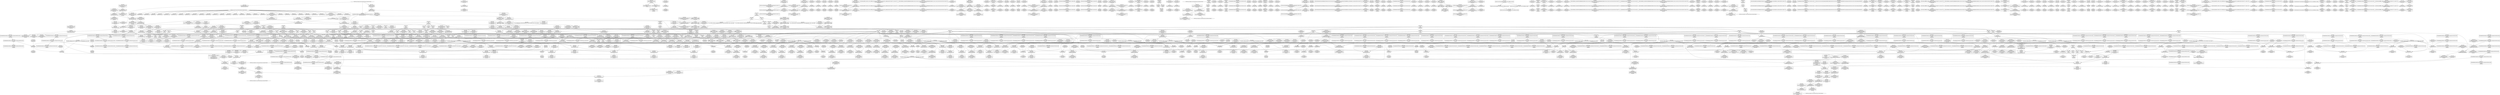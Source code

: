 digraph {
	CE0x4bf4740 [shape=record,shape=Mrecord,label="{CE0x4bf4740|selinux_task_setnice:tmp4|security/selinux/hooks.c,3597|*SummSink*}"]
	CE0x4c5e9a0 [shape=record,shape=Mrecord,label="{CE0x4c5e9a0|rcu_lock_release:tmp5|include/linux/rcupdate.h,423}"]
	CE0x4cc5a80 [shape=record,shape=Mrecord,label="{CE0x4cc5a80|i64*_getelementptr_inbounds_(_4_x_i64_,_4_x_i64_*___llvm_gcov_ctr130,_i64_0,_i64_0)|*Constant*}"]
	CE0x4cd84f0 [shape=record,shape=Mrecord,label="{CE0x4cd84f0|__preempt_count_add:tmp1|*SummSource*}"]
	CE0x4c24a40 [shape=record,shape=Mrecord,label="{CE0x4c24a40|current_sid:security|security/selinux/hooks.c,218}"]
	CE0x4c58f30 [shape=record,shape=Mrecord,label="{CE0x4c58f30|__rcu_read_lock:tmp1}"]
	CE0x4c49230 [shape=record,shape=Mrecord,label="{CE0x4c49230|i64_5|*Constant*}"]
	CE0x4beaa80 [shape=record,shape=Mrecord,label="{CE0x4beaa80|_ret_i32_%tmp6,_!dbg_!27716|security/selinux/hooks.c,197}"]
	CE0x4c37f80 [shape=record,shape=Mrecord,label="{CE0x4c37f80|task_sid:tmp7|security/selinux/hooks.c,208|*SummSink*}"]
	CE0x4c6e970 [shape=record,shape=Mrecord,label="{CE0x4c6e970|i64*_getelementptr_inbounds_(_11_x_i64_,_11_x_i64_*___llvm_gcov_ctr127,_i64_0,_i64_8)|*Constant*|*SummSink*}"]
	CE0x4bee7c0 [shape=record,shape=Mrecord,label="{CE0x4bee7c0|selinux_task_setnice:if.then|*SummSource*}"]
	CE0x4c8ea00 [shape=record,shape=Mrecord,label="{CE0x4c8ea00|rcu_read_lock:call3|include/linux/rcupdate.h,882|*SummSink*}"]
	CE0x4c01810 [shape=record,shape=Mrecord,label="{CE0x4c01810|GLOBAL:lockdep_rcu_suspicious|*Constant*}"]
	CE0x4bf2520 [shape=record,shape=Mrecord,label="{CE0x4bf2520|i64_0|*Constant*|*SummSource*}"]
	CE0x4c6e080 [shape=record,shape=Mrecord,label="{CE0x4c6e080|rcu_read_lock:tmp16|include/linux/rcupdate.h,882|*SummSource*}"]
	CE0x4c54cf0 [shape=record,shape=Mrecord,label="{CE0x4c54cf0|rcu_lock_release:entry}"]
	CE0x4bd3b60 [shape=record,shape=Mrecord,label="{CE0x4bd3b60|current_has_perm:call2|security/selinux/hooks.c,1544|*SummSource*}"]
	CE0x4c81920 [shape=record,shape=Mrecord,label="{CE0x4c81920|_ret_void,_!dbg_!27717|include/linux/rcupdate.h,419|*SummSink*}"]
	CE0x4c3a590 [shape=record,shape=Mrecord,label="{CE0x4c3a590|GLOBAL:__llvm_gcov_ctr126|Global_var:__llvm_gcov_ctr126|*SummSource*}"]
	CE0x4c42cd0 [shape=record,shape=Mrecord,label="{CE0x4c42cd0|_ret_void,_!dbg_!27735|include/linux/rcupdate.h,938}"]
	CE0x4bf80d0 [shape=record,shape=Mrecord,label="{CE0x4bf80d0|VOIDTB_TE:_CE_160,168_}"]
	CE0x4c205f0 [shape=record,shape=Mrecord,label="{CE0x4c205f0|task_sid:tmp6|security/selinux/hooks.c,208}"]
	CE0x4be0d60 [shape=record,shape=Mrecord,label="{CE0x4be0d60|i64_1|*Constant*|*SummSink*}"]
	CE0x4c242d0 [shape=record,shape=Mrecord,label="{CE0x4c242d0|current_sid:tmp16|security/selinux/hooks.c,218}"]
	CE0x4c6e200 [shape=record,shape=Mrecord,label="{CE0x4c6e200|rcu_read_lock:tmp16|include/linux/rcupdate.h,882|*SummSink*}"]
	CE0x4bfac40 [shape=record,shape=Mrecord,label="{CE0x4bfac40|current_sid:tmp2|*SummSink*}"]
	CE0x4cd3390 [shape=record,shape=Mrecord,label="{CE0x4cd3390|__rcu_read_lock:do.body|*SummSink*}"]
	CE0x4cfd750 [shape=record,shape=Mrecord,label="{CE0x4cfd750|_call_void_mcount()_#3|*SummSource*}"]
	CE0x4c48050 [shape=record,shape=Mrecord,label="{CE0x4c48050|task_sid:do.body5}"]
	CE0x4c9a320 [shape=record,shape=Mrecord,label="{CE0x4c9a320|rcu_read_unlock:do.end|*SummSink*}"]
	CE0x4c35660 [shape=record,shape=Mrecord,label="{CE0x4c35660|task_sid:tmp5|security/selinux/hooks.c,208|*SummSource*}"]
	CE0x4bec680 [shape=record,shape=Mrecord,label="{CE0x4bec680|current_sid:entry|*SummSink*}"]
	CE0x4c56eb0 [shape=record,shape=Mrecord,label="{CE0x4c56eb0|_ret_void,_!dbg_!27717|include/linux/rcupdate.h,245|*SummSource*}"]
	CE0x4c6ded0 [shape=record,shape=Mrecord,label="{CE0x4c6ded0|rcu_read_lock:tmp16|include/linux/rcupdate.h,882}"]
	CE0x4bf4cb0 [shape=record,shape=Mrecord,label="{CE0x4bf4cb0|current_has_perm:call|security/selinux/hooks.c,1542|*SummSource*}"]
	CE0x4c1fc50 [shape=record,shape=Mrecord,label="{CE0x4c1fc50|i64_1|*Constant*}"]
	CE0x4cc5270 [shape=record,shape=Mrecord,label="{CE0x4cc5270|_call_void_asm_addl_$1,_%gs:$0_,_*m,ri,*m,_dirflag_,_fpsr_,_flags_(i32*___preempt_count,_i32_%val,_i32*___preempt_count)_#3,_!dbg_!27714,_!srcloc_!27717|./arch/x86/include/asm/preempt.h,72|*SummSource*}"]
	CE0x4bfb780 [shape=record,shape=Mrecord,label="{CE0x4bfb780|selinux_task_setnice:tmp8|security/selinux/hooks.c,3600}"]
	CE0x4c59e10 [shape=record,shape=Mrecord,label="{CE0x4c59e10|rcu_lock_release:tmp7}"]
	CE0x4d08130 [shape=record,shape=Mrecord,label="{CE0x4d08130|i64*_getelementptr_inbounds_(_4_x_i64_,_4_x_i64_*___llvm_gcov_ctr129,_i64_0,_i64_0)|*Constant*}"]
	CE0x4be1b60 [shape=record,shape=Mrecord,label="{CE0x4be1b60|selinux_task_setnice:tmp}"]
	CE0x4bfeff0 [shape=record,shape=Mrecord,label="{CE0x4bfeff0|current_sid:tmp14|security/selinux/hooks.c,218|*SummSource*}"]
	CE0x4c63e90 [shape=record,shape=Mrecord,label="{CE0x4c63e90|rcu_lock_acquire:tmp6}"]
	CE0x4c4d380 [shape=record,shape=Mrecord,label="{CE0x4c4d380|rcu_read_unlock:call3|include/linux/rcupdate.h,933|*SummSource*}"]
	CE0x4be2590 [shape=record,shape=Mrecord,label="{CE0x4be2590|i64_1|*Constant*}"]
	CE0x4bdee40 [shape=record,shape=Mrecord,label="{CE0x4bdee40|selinux_task_setnice:tmp9|security/selinux/hooks.c,3600|*SummSource*}"]
	CE0x4c39b60 [shape=record,shape=Mrecord,label="{CE0x4c39b60|i64_6|*Constant*|*SummSource*}"]
	CE0x4c4ecb0 [shape=record,shape=Mrecord,label="{CE0x4c4ecb0|task_sid:tmp13|security/selinux/hooks.c,208|*SummSource*}"]
	CE0x4c1a560 [shape=record,shape=Mrecord,label="{CE0x4c1a560|_call_void_lockdep_rcu_suspicious(i8*_getelementptr_inbounds_(_25_x_i8_,_25_x_i8_*_.str3,_i32_0,_i32_0),_i32_208,_i8*_getelementptr_inbounds_(_41_x_i8_,_41_x_i8_*_.str44,_i32_0,_i32_0))_#10,_!dbg_!27732|security/selinux/hooks.c,208|*SummSink*}"]
	CE0x4bdae00 [shape=record,shape=Mrecord,label="{CE0x4bdae00|_ret_i32_%retval.0,_!dbg_!27723|security/selinux/hooks.c,3601|*SummSink*}"]
	CE0x4c4bbf0 [shape=record,shape=Mrecord,label="{CE0x4c4bbf0|task_sid:tobool1|security/selinux/hooks.c,208}"]
	CE0x4c64e10 [shape=record,shape=Mrecord,label="{CE0x4c64e10|__preempt_count_add:tmp3|*SummSink*}"]
	CE0x4c8f6a0 [shape=record,shape=Mrecord,label="{CE0x4c8f6a0|rcu_read_lock:land.lhs.true2|*SummSource*}"]
	CE0x4bf9f10 [shape=record,shape=Mrecord,label="{CE0x4bf9f10|COLLAPSED:_GCMRE___llvm_gcov_ctr126_internal_global_13_x_i64_zeroinitializer:_elem_0:default:}"]
	CE0x4cfdb40 [shape=record,shape=Mrecord,label="{CE0x4cfdb40|__rcu_read_unlock:tmp4|include/linux/rcupdate.h,244|*SummSource*}"]
	CE0x4c55940 [shape=record,shape=Mrecord,label="{CE0x4c55940|rcu_lock_release:map|Function::rcu_lock_release&Arg::map::|*SummSink*}"]
	CE0x4c45ae0 [shape=record,shape=Mrecord,label="{CE0x4c45ae0|task_sid:tmp9|security/selinux/hooks.c,208}"]
	CE0x4c5b5a0 [shape=record,shape=Mrecord,label="{CE0x4c5b5a0|rcu_lock_release:__here}"]
	CE0x4bded30 [shape=record,shape=Mrecord,label="{CE0x4bded30|selinux_task_setnice:tmp9|security/selinux/hooks.c,3600}"]
	CE0x4c8cce0 [shape=record,shape=Mrecord,label="{CE0x4c8cce0|cred_sid:tmp4|*LoadInst*|security/selinux/hooks.c,196|*SummSink*}"]
	CE0x4cd3320 [shape=record,shape=Mrecord,label="{CE0x4cd3320|__rcu_read_lock:do.body|*SummSource*}"]
	CE0x4c49df0 [shape=record,shape=Mrecord,label="{CE0x4c49df0|cred_sid:tmp|*SummSource*}"]
	CE0x4bfde90 [shape=record,shape=Mrecord,label="{CE0x4bfde90|current_sid:tmp10|security/selinux/hooks.c,218|*SummSink*}"]
	CE0x4c41040 [shape=record,shape=Mrecord,label="{CE0x4c41040|GLOBAL:lock_release|*Constant*|*SummSource*}"]
	CE0x4bda800 [shape=record,shape=Mrecord,label="{CE0x4bda800|selinux_task_setnice:tmp11|security/selinux/hooks.c,3601|*SummSource*}"]
	CE0x4c09100 [shape=record,shape=Mrecord,label="{CE0x4c09100|current_sid:tmp19|security/selinux/hooks.c,218|*SummSource*}"]
	CE0x4c64b90 [shape=record,shape=Mrecord,label="{CE0x4c64b90|__preempt_count_sub:entry|*SummSink*}"]
	CE0x4c038b0 [shape=record,shape=Mrecord,label="{CE0x4c038b0|current_sid:if.then}"]
	CE0x4c4b2c0 [shape=record,shape=Mrecord,label="{CE0x4c4b2c0|i64*_getelementptr_inbounds_(_2_x_i64_,_2_x_i64_*___llvm_gcov_ctr98,_i64_0,_i64_1)|*Constant*|*SummSource*}"]
	CE0x4bda6f0 [shape=record,shape=Mrecord,label="{CE0x4bda6f0|selinux_task_setnice:tmp11|security/selinux/hooks.c,3601}"]
	CE0x4c3a3b0 [shape=record,shape=Mrecord,label="{CE0x4c3a3b0|get_current:tmp|*SummSink*}"]
	CE0x4c4f4d0 [shape=record,shape=Mrecord,label="{CE0x4c4f4d0|task_sid:tmp13|security/selinux/hooks.c,208}"]
	CE0x4d02000 [shape=record,shape=Mrecord,label="{CE0x4d02000|_call_void_mcount()_#3|*SummSink*}"]
	CE0x4bc7e90 [shape=record,shape=Mrecord,label="{CE0x4bc7e90|current_has_perm:tmp3}"]
	CE0x4c33f60 [shape=record,shape=Mrecord,label="{CE0x4c33f60|cred_sid:tmp2}"]
	CE0x4c17480 [shape=record,shape=Mrecord,label="{CE0x4c17480|COLLAPSED:_GCMRE___llvm_gcov_ctr128_internal_global_4_x_i64_zeroinitializer:_elem_0:default:}"]
	CE0x4c6a6e0 [shape=record,shape=Mrecord,label="{CE0x4c6a6e0|rcu_read_unlock:tmp5|include/linux/rcupdate.h,933|*SummSource*}"]
	CE0x4c43830 [shape=record,shape=Mrecord,label="{CE0x4c43830|i64*_getelementptr_inbounds_(_2_x_i64_,_2_x_i64_*___llvm_gcov_ctr98,_i64_0,_i64_0)|*Constant*|*SummSink*}"]
	CE0x4c48650 [shape=record,shape=Mrecord,label="{CE0x4c48650|task_sid:bb}"]
	CE0x4c228f0 [shape=record,shape=Mrecord,label="{CE0x4c228f0|task_sid:tmp21|security/selinux/hooks.c,208}"]
	CE0x4c9a550 [shape=record,shape=Mrecord,label="{CE0x4c9a550|rcu_read_unlock:do.body|*SummSink*}"]
	CE0x4cd51c0 [shape=record,shape=Mrecord,label="{CE0x4cd51c0|rcu_lock_acquire:tmp1|*SummSource*}"]
	CE0x4c63f00 [shape=record,shape=Mrecord,label="{CE0x4c63f00|i64*_getelementptr_inbounds_(_4_x_i64_,_4_x_i64_*___llvm_gcov_ctr130,_i64_0,_i64_3)|*Constant*|*SummSink*}"]
	CE0x4c28270 [shape=record,shape=Mrecord,label="{CE0x4c28270|_ret_void,_!dbg_!27717|include/linux/rcupdate.h,240|*SummSink*}"]
	CE0x4bfea20 [shape=record,shape=Mrecord,label="{CE0x4bfea20|current_sid:tobool|security/selinux/hooks.c,218|*SummSink*}"]
	CE0x4c90a40 [shape=record,shape=Mrecord,label="{CE0x4c90a40|rcu_read_unlock:tmp13|include/linux/rcupdate.h,933}"]
	CE0x4c63060 [shape=record,shape=Mrecord,label="{CE0x4c63060|rcu_lock_release:__here|*SummSource*}"]
	CE0x4c87860 [shape=record,shape=Mrecord,label="{CE0x4c87860|rcu_read_lock:tmp20|include/linux/rcupdate.h,882|*SummSource*}"]
	CE0x4c82ba0 [shape=record,shape=Mrecord,label="{CE0x4c82ba0|rcu_read_lock:tmp6|include/linux/rcupdate.h,882|*SummSink*}"]
	CE0x4c66ec0 [shape=record,shape=Mrecord,label="{CE0x4c66ec0|rcu_lock_acquire:tmp3}"]
	CE0x4bfc100 [shape=record,shape=Mrecord,label="{CE0x4bfc100|get_current:entry}"]
	CE0x4bfc2a0 [shape=record,shape=Mrecord,label="{CE0x4bfc2a0|get_current:entry|*SummSink*}"]
	CE0x4c63260 [shape=record,shape=Mrecord,label="{CE0x4c63260|__rcu_read_unlock:tmp3|*SummSink*}"]
	CE0x4bf05c0 [shape=record,shape=Mrecord,label="{CE0x4bf05c0|selinux_task_setnice:retval.0|*SummSource*}"]
	CE0x4c5cc30 [shape=record,shape=Mrecord,label="{CE0x4c5cc30|rcu_lock_release:tmp3}"]
	CE0x4c20f90 [shape=record,shape=Mrecord,label="{CE0x4c20f90|i64_6|*Constant*}"]
	CE0x4c4b580 [shape=record,shape=Mrecord,label="{CE0x4c4b580|0:_i8,_:_GCMR_task_sid.__warned_internal_global_i8_0,_section_.data.unlikely_,_align_1:_elem_0:default:}"]
	CE0x4c644f0 [shape=record,shape=Mrecord,label="{CE0x4c644f0|__rcu_read_lock:tmp4|include/linux/rcupdate.h,239|*SummSink*}"]
	CE0x4c5c8b0 [shape=record,shape=Mrecord,label="{CE0x4c5c8b0|rcu_lock_release:tmp2|*SummSource*}"]
	CE0x4c576a0 [shape=record,shape=Mrecord,label="{CE0x4c576a0|__rcu_read_lock:bb}"]
	CE0x4c29680 [shape=record,shape=Mrecord,label="{CE0x4c29680|__rcu_read_lock:tmp}"]
	CE0x4c63750 [shape=record,shape=Mrecord,label="{CE0x4c63750|i64_ptrtoint_(i8*_blockaddress(_rcu_lock_acquire,_%__here)_to_i64)|*Constant*|*SummSink*}"]
	CE0x4c84ee0 [shape=record,shape=Mrecord,label="{CE0x4c84ee0|i64*_getelementptr_inbounds_(_11_x_i64_,_11_x_i64_*___llvm_gcov_ctr127,_i64_0,_i64_0)|*Constant*}"]
	CE0x4c3b9d0 [shape=record,shape=Mrecord,label="{CE0x4c3b9d0|task_sid:tmp22|security/selinux/hooks.c,208|*SummSource*}"]
	CE0x4bcffa0 [shape=record,shape=Mrecord,label="{CE0x4bcffa0|VOIDTB_TE:_CE_88,89_}"]
	CE0x4c47f10 [shape=record,shape=Mrecord,label="{CE0x4c47f10|task_sid:if.then|*SummSource*}"]
	CE0x4c41400 [shape=record,shape=Mrecord,label="{CE0x4c41400|i64_ptrtoint_(i8*_blockaddress(_rcu_lock_release,_%__here)_to_i64)|*Constant*}"]
	CE0x4c95b00 [shape=record,shape=Mrecord,label="{CE0x4c95b00|i64*_getelementptr_inbounds_(_11_x_i64_,_11_x_i64_*___llvm_gcov_ctr132,_i64_0,_i64_1)|*Constant*|*SummSource*}"]
	CE0x4bf5fe0 [shape=record,shape=Mrecord,label="{CE0x4bf5fe0|current_sid:tmp12|security/selinux/hooks.c,218|*SummSink*}"]
	CE0x4bea410 [shape=record,shape=Mrecord,label="{CE0x4bea410|cred_sid:entry}"]
	CE0x4be4430 [shape=record,shape=Mrecord,label="{CE0x4be4430|current_has_perm:bb|*SummSink*}"]
	CE0x4bef2d0 [shape=record,shape=Mrecord,label="{CE0x4bef2d0|current_sid:tobool1|security/selinux/hooks.c,218|*SummSource*}"]
	CE0x4c59750 [shape=record,shape=Mrecord,label="{CE0x4c59750|i64*_getelementptr_inbounds_(_4_x_i64_,_4_x_i64_*___llvm_gcov_ctr133,_i64_0,_i64_3)|*Constant*|*SummSource*}"]
	CE0x4be3950 [shape=record,shape=Mrecord,label="{CE0x4be3950|i32_0|*Constant*}"]
	CE0x4c39e70 [shape=record,shape=Mrecord,label="{CE0x4c39e70|task_sid:tmp14|security/selinux/hooks.c,208|*SummSource*}"]
	CE0x4c43570 [shape=record,shape=Mrecord,label="{CE0x4c43570|i64*_getelementptr_inbounds_(_2_x_i64_,_2_x_i64_*___llvm_gcov_ctr98,_i64_0,_i64_0)|*Constant*|*SummSource*}"]
	CE0x4c1fcc0 [shape=record,shape=Mrecord,label="{CE0x4c1fcc0|get_current:tmp1}"]
	CE0x4c27c80 [shape=record,shape=Mrecord,label="{CE0x4c27c80|_call_void_rcu_read_lock()_#10,_!dbg_!27712|security/selinux/hooks.c,207|*SummSink*}"]
	CE0x4cd91c0 [shape=record,shape=Mrecord,label="{CE0x4cd91c0|_call_void_mcount()_#3}"]
	CE0x4c64860 [shape=record,shape=Mrecord,label="{CE0x4c64860|GLOBAL:__preempt_count_sub|*Constant*|*SummSink*}"]
	CE0x4c6fff0 [shape=record,shape=Mrecord,label="{CE0x4c6fff0|rcu_read_lock:tmp12|include/linux/rcupdate.h,882|*SummSource*}"]
	CE0x4be1dc0 [shape=record,shape=Mrecord,label="{CE0x4be1dc0|selinux_task_setnice:retval.0}"]
	CE0x4bfe8a0 [shape=record,shape=Mrecord,label="{CE0x4bfe8a0|i64*_getelementptr_inbounds_(_2_x_i64_,_2_x_i64_*___llvm_gcov_ctr98,_i64_0,_i64_1)|*Constant*|*SummSink*}"]
	CE0x4c850d0 [shape=record,shape=Mrecord,label="{CE0x4c850d0|rcu_read_lock:do.body}"]
	CE0x4c68b00 [shape=record,shape=Mrecord,label="{CE0x4c68b00|rcu_read_unlock:tmp3|*SummSource*}"]
	CE0x4c34b50 [shape=record,shape=Mrecord,label="{CE0x4c34b50|rcu_read_lock:entry|*SummSource*}"]
	CE0x4c4c0e0 [shape=record,shape=Mrecord,label="{CE0x4c4c0e0|i64*_getelementptr_inbounds_(_4_x_i64_,_4_x_i64_*___llvm_gcov_ctr128,_i64_0,_i64_1)|*Constant*|*SummSource*}"]
	CE0x4c58020 [shape=record,shape=Mrecord,label="{CE0x4c58020|i8*_undef|*Constant*|*SummSource*}"]
	CE0x4c62800 [shape=record,shape=Mrecord,label="{CE0x4c62800|__preempt_count_sub:tmp5|./arch/x86/include/asm/preempt.h,77|*SummSink*}"]
	CE0x4c44130 [shape=record,shape=Mrecord,label="{CE0x4c44130|GLOBAL:task_sid.__warned|Global_var:task_sid.__warned}"]
	CE0x4c202e0 [shape=record,shape=Mrecord,label="{CE0x4c202e0|current_sid:tobool|security/selinux/hooks.c,218}"]
	CE0x4bc84f0 [shape=record,shape=Mrecord,label="{CE0x4bc84f0|task_sid:tmp27|security/selinux/hooks.c,208|*SummSource*}"]
	CE0x4c87b50 [shape=record,shape=Mrecord,label="{CE0x4c87b50|rcu_read_lock:tmp21|include/linux/rcupdate.h,884}"]
	"CONST[source:0(mediator),value:2(dynamic)][purpose:{object}][SnkIdx:1]"
	CE0x4c23920 [shape=record,shape=Mrecord,label="{CE0x4c23920|i64*_getelementptr_inbounds_(_11_x_i64_,_11_x_i64_*___llvm_gcov_ctr125,_i64_0,_i64_8)|*Constant*|*SummSink*}"]
	CE0x4bd0c40 [shape=record,shape=Mrecord,label="{CE0x4bd0c40|selinux_task_setnice:if.end|*SummSource*}"]
	CE0x4cd7f70 [shape=record,shape=Mrecord,label="{CE0x4cd7f70|__preempt_count_add:tmp4|./arch/x86/include/asm/preempt.h,72}"]
	CE0x4c3b190 [shape=record,shape=Mrecord,label="{CE0x4c3b190|_call_void___rcu_read_lock()_#10,_!dbg_!27710|include/linux/rcupdate.h,879|*SummSink*}"]
	CE0x4bdc410 [shape=record,shape=Mrecord,label="{CE0x4bdc410|i64*_getelementptr_inbounds_(_11_x_i64_,_11_x_i64_*___llvm_gcov_ctr125,_i64_0,_i64_6)|*Constant*|*SummSink*}"]
	"CONST[source:0(mediator),value:2(dynamic)][purpose:{subject}][SnkIdx:0]"
	CE0x4cfff70 [shape=record,shape=Mrecord,label="{CE0x4cfff70|__preempt_count_sub:tmp3|*SummSink*}"]
	CE0x4c4a5f0 [shape=record,shape=Mrecord,label="{CE0x4c4a5f0|i64*_getelementptr_inbounds_(_13_x_i64_,_13_x_i64_*___llvm_gcov_ctr126,_i64_0,_i64_1)|*Constant*|*SummSource*}"]
	CE0x4c3ba40 [shape=record,shape=Mrecord,label="{CE0x4c3ba40|task_sid:tmp22|security/selinux/hooks.c,208|*SummSink*}"]
	CE0x4c6cd10 [shape=record,shape=Mrecord,label="{CE0x4c6cd10|__rcu_read_lock:tmp5|include/linux/rcupdate.h,239|*SummSink*}"]
	CE0x4be3f00 [shape=record,shape=Mrecord,label="{CE0x4be3f00|_call_void_mcount()_#3|*SummSource*}"]
	CE0x4bdf490 [shape=record,shape=Mrecord,label="{CE0x4bdf490|current_has_perm:perms|Function::current_has_perm&Arg::perms::|*SummSink*}"]
	CE0x4bec290 [shape=record,shape=Mrecord,label="{CE0x4bec290|i64*_getelementptr_inbounds_(_11_x_i64_,_11_x_i64_*___llvm_gcov_ctr125,_i64_0,_i64_9)|*Constant*|*SummSink*}"]
	CE0x4c048d0 [shape=record,shape=Mrecord,label="{CE0x4c048d0|rcu_read_lock:tmp13|include/linux/rcupdate.h,882|*SummSink*}"]
	CE0x4cd0960 [shape=record,shape=Mrecord,label="{CE0x4cd0960|i64*_getelementptr_inbounds_(_4_x_i64_,_4_x_i64_*___llvm_gcov_ctr135,_i64_0,_i64_3)|*Constant*|*SummSink*}"]
	CE0x4c5e450 [shape=record,shape=Mrecord,label="{CE0x4c5e450|rcu_lock_release:bb|*SummSink*}"]
	CE0x4c1b020 [shape=record,shape=Mrecord,label="{CE0x4c1b020|i32_77|*Constant*}"]
	CE0x4cd1990 [shape=record,shape=Mrecord,label="{CE0x4cd1990|__preempt_count_sub:tmp7|./arch/x86/include/asm/preempt.h,78|*SummSink*}"]
	CE0x4c1f890 [shape=record,shape=Mrecord,label="{CE0x4c1f890|current_sid:tmp6|security/selinux/hooks.c,218}"]
	CE0x4d15e30 [shape=record,shape=Mrecord,label="{CE0x4d15e30|__preempt_count_sub:tmp|*SummSink*}"]
	"CONST[source:0(mediator),value:0(static)][purpose:{operation}][SrcIdx:2]"
	CE0x4be28c0 [shape=record,shape=Mrecord,label="{CE0x4be28c0|current_has_perm:entry|*SummSink*}"]
	CE0x4c29f20 [shape=record,shape=Mrecord,label="{CE0x4c29f20|_call_void_lockdep_rcu_suspicious(i8*_getelementptr_inbounds_(_25_x_i8_,_25_x_i8_*_.str3,_i32_0,_i32_0),_i32_208,_i8*_getelementptr_inbounds_(_41_x_i8_,_41_x_i8_*_.str44,_i32_0,_i32_0))_#10,_!dbg_!27732|security/selinux/hooks.c,208}"]
	CE0x4c86be0 [shape=record,shape=Mrecord,label="{CE0x4c86be0|0:_i8,_:_GCMR_rcu_read_lock.__warned_internal_global_i8_0,_section_.data.unlikely_,_align_1:_elem_0:default:}"]
	CE0x4c50120 [shape=record,shape=Mrecord,label="{CE0x4c50120|rcu_read_lock:tmp3|*SummSource*}"]
	CE0x4c08570 [shape=record,shape=Mrecord,label="{CE0x4c08570|i32_883|*Constant*|*SummSource*}"]
	CE0x4c42280 [shape=record,shape=Mrecord,label="{CE0x4c42280|_call_void_rcu_read_unlock()_#10,_!dbg_!27748|security/selinux/hooks.c,209|*SummSource*}"]
	CE0x4c97330 [shape=record,shape=Mrecord,label="{CE0x4c97330|rcu_read_unlock:tmp11|include/linux/rcupdate.h,933|*SummSink*}"]
	CE0x4c86fd0 [shape=record,shape=Mrecord,label="{CE0x4c86fd0|i8*_getelementptr_inbounds_(_42_x_i8_,_42_x_i8_*_.str46,_i32_0,_i32_0)|*Constant*|*SummSource*}"]
	CE0x4bdf2d0 [shape=record,shape=Mrecord,label="{CE0x4bdf2d0|selinux_task_setnice:tmp1|*SummSource*}"]
	CE0x4cbfd70 [shape=record,shape=Mrecord,label="{CE0x4cbfd70|i64*_getelementptr_inbounds_(_4_x_i64_,_4_x_i64_*___llvm_gcov_ctr135,_i64_0,_i64_2)|*Constant*}"]
	CE0x4bf7a60 [shape=record,shape=Mrecord,label="{CE0x4bf7a60|VOIDTB_TE:_CE_96,104_}"]
	CE0x4d03540 [shape=record,shape=Mrecord,label="{CE0x4d03540|__rcu_read_unlock:tmp7|include/linux/rcupdate.h,245|*SummSink*}"]
	CE0x4c230f0 [shape=record,shape=Mrecord,label="{CE0x4c230f0|0:_i8,_:_GCMR_current_sid.__warned_internal_global_i8_0,_section_.data.unlikely_,_align_1:_elem_0:default:}"]
	CE0x4c42b70 [shape=record,shape=Mrecord,label="{CE0x4c42b70|get_current:bb}"]
	CE0x4bf87b0 [shape=record,shape=Mrecord,label="{CE0x4bf87b0|selinux_task_setnice:tmp6|security/selinux/hooks.c,3598|*SummSink*}"]
	CE0x4c4a390 [shape=record,shape=Mrecord,label="{CE0x4c4a390|i64*_getelementptr_inbounds_(_13_x_i64_,_13_x_i64_*___llvm_gcov_ctr126,_i64_0,_i64_1)|*Constant*}"]
	CE0x4bee5e0 [shape=record,shape=Mrecord,label="{CE0x4bee5e0|VOIDTB_TE:_CE_0,4_}"]
	CE0x4c84d60 [shape=record,shape=Mrecord,label="{CE0x4c84d60|rcu_read_unlock:tobool1|include/linux/rcupdate.h,933|*SummSource*}"]
	CE0x4c1f510 [shape=record,shape=Mrecord,label="{CE0x4c1f510|task_sid:tmp1|*SummSink*}"]
	CE0x4bef580 [shape=record,shape=Mrecord,label="{CE0x4bef580|i64_4|*Constant*}"]
	CE0x4cfdcd0 [shape=record,shape=Mrecord,label="{CE0x4cfdcd0|_call_void_mcount()_#3}"]
	CE0x4c4d990 [shape=record,shape=Mrecord,label="{CE0x4c4d990|rcu_lock_acquire:entry}"]
	CE0x4c3b960 [shape=record,shape=Mrecord,label="{CE0x4c3b960|i64*_getelementptr_inbounds_(_13_x_i64_,_13_x_i64_*___llvm_gcov_ctr126,_i64_0,_i64_10)|*Constant*|*SummSink*}"]
	CE0x4bdd0e0 [shape=record,shape=Mrecord,label="{CE0x4bdd0e0|i64_2|*Constant*|*SummSink*}"]
	CE0x4c41a10 [shape=record,shape=Mrecord,label="{CE0x4c41a10|i64_ptrtoint_(i8*_blockaddress(_rcu_lock_release,_%__here)_to_i64)|*Constant*|*SummSink*}"]
	CE0x4c6a450 [shape=record,shape=Mrecord,label="{CE0x4c6a450|__rcu_read_lock:tmp6|include/linux/rcupdate.h,240|*SummSource*}"]
	CE0x4c3ae70 [shape=record,shape=Mrecord,label="{CE0x4c3ae70|task_sid:real_cred|security/selinux/hooks.c,208|*SummSink*}"]
	CE0x4c6a750 [shape=record,shape=Mrecord,label="{CE0x4c6a750|rcu_read_unlock:tmp5|include/linux/rcupdate.h,933|*SummSink*}"]
	CE0x4c421a0 [shape=record,shape=Mrecord,label="{CE0x4c421a0|_call_void_rcu_read_unlock()_#10,_!dbg_!27748|security/selinux/hooks.c,209}"]
	CE0x4c87490 [shape=record,shape=Mrecord,label="{CE0x4c87490|rcu_read_lock:tmp19|include/linux/rcupdate.h,882|*SummSink*}"]
	CE0x4c7ee20 [shape=record,shape=Mrecord,label="{CE0x4c7ee20|rcu_read_unlock:tmp8|include/linux/rcupdate.h,933}"]
	CE0x4bff8a0 [shape=record,shape=Mrecord,label="{CE0x4bff8a0|task_sid:do.end}"]
	CE0x4c84cd0 [shape=record,shape=Mrecord,label="{CE0x4c84cd0|rcu_read_unlock:tobool1|include/linux/rcupdate.h,933}"]
	CE0x4c27fd0 [shape=record,shape=Mrecord,label="{CE0x4c27fd0|_ret_void,_!dbg_!27717|include/linux/rcupdate.h,240}"]
	CE0x4bc8d20 [shape=record,shape=Mrecord,label="{CE0x4bc8d20|GLOBAL:cred_sid|*Constant*|*SummSource*}"]
	CE0x4bd6140 [shape=record,shape=Mrecord,label="{CE0x4bd6140|current_has_perm:call2|security/selinux/hooks.c,1544}"]
	CE0x4c4b8c0 [shape=record,shape=Mrecord,label="{CE0x4c4b8c0|cred_sid:tmp1|*SummSink*}"]
	CE0x4c45100 [shape=record,shape=Mrecord,label="{CE0x4c45100|task_sid:tmp3|*SummSource*}"]
	CE0x4c17f60 [shape=record,shape=Mrecord,label="{CE0x4c17f60|_ret_void,_!dbg_!27735|include/linux/rcupdate.h,884|*SummSink*}"]
	CE0x4be14a0 [shape=record,shape=Mrecord,label="{CE0x4be14a0|i64*_getelementptr_inbounds_(_6_x_i64_,_6_x_i64_*___llvm_gcov_ctr283,_i64_0,_i64_0)|*Constant*|*SummSource*}"]
	CE0x4bebf50 [shape=record,shape=Mrecord,label="{CE0x4bebf50|i64*_getelementptr_inbounds_(_11_x_i64_,_11_x_i64_*___llvm_gcov_ctr125,_i64_0,_i64_9)|*Constant*}"]
	CE0x4bc8160 [shape=record,shape=Mrecord,label="{CE0x4bc8160|task_sid:tmp26|security/selinux/hooks.c,208|*SummSource*}"]
	CE0x4c65370 [shape=record,shape=Mrecord,label="{CE0x4c65370|i64*_getelementptr_inbounds_(_4_x_i64_,_4_x_i64_*___llvm_gcov_ctr129,_i64_0,_i64_3)|*Constant*|*SummSource*}"]
	CE0x4c6e680 [shape=record,shape=Mrecord,label="{CE0x4c6e680|i64*_getelementptr_inbounds_(_11_x_i64_,_11_x_i64_*___llvm_gcov_ctr127,_i64_0,_i64_8)|*Constant*|*SummSource*}"]
	CE0x4c4dbd0 [shape=record,shape=Mrecord,label="{CE0x4c4dbd0|_call_void_rcu_lock_acquire(%struct.lockdep_map*_rcu_lock_map)_#10,_!dbg_!27711|include/linux/rcupdate.h,881|*SummSource*}"]
	CE0x4d02960 [shape=record,shape=Mrecord,label="{CE0x4d02960|__rcu_read_unlock:tmp4|include/linux/rcupdate.h,244}"]
	CE0x4c4e7e0 [shape=record,shape=Mrecord,label="{CE0x4c4e7e0|task_sid:tmp11|security/selinux/hooks.c,208|*SummSink*}"]
	CE0x4c416d0 [shape=record,shape=Mrecord,label="{CE0x4c416d0|i64*_getelementptr_inbounds_(_4_x_i64_,_4_x_i64_*___llvm_gcov_ctr133,_i64_0,_i64_3)|*Constant*}"]
	CE0x4bfcb40 [shape=record,shape=Mrecord,label="{CE0x4bfcb40|i32_78|*Constant*|*SummSource*}"]
	CE0x4c89f50 [shape=record,shape=Mrecord,label="{CE0x4c89f50|cred_sid:tmp5|security/selinux/hooks.c,196|*SummSink*}"]
	CE0x4c722f0 [shape=record,shape=Mrecord,label="{CE0x4c722f0|i64*_getelementptr_inbounds_(_11_x_i64_,_11_x_i64_*___llvm_gcov_ctr127,_i64_0,_i64_1)|*Constant*|*SummSink*}"]
	CE0x4bd6ab0 [shape=record,shape=Mrecord,label="{CE0x4bd6ab0|current_sid:tmp3|*SummSink*}"]
	CE0x4c4fa40 [shape=record,shape=Mrecord,label="{CE0x4c4fa40|_ret_void,_!dbg_!27717|include/linux/rcupdate.h,419}"]
	CE0x4c86f10 [shape=record,shape=Mrecord,label="{CE0x4c86f10|i8*_getelementptr_inbounds_(_42_x_i8_,_42_x_i8_*_.str46,_i32_0,_i32_0)|*Constant*}"]
	CE0x4c88650 [shape=record,shape=Mrecord,label="{CE0x4c88650|rcu_read_lock:tmp22|include/linux/rcupdate.h,884}"]
	CE0x4c5a560 [shape=record,shape=Mrecord,label="{CE0x4c5a560|__rcu_read_unlock:bb|*SummSink*}"]
	CE0x4c573d0 [shape=record,shape=Mrecord,label="{CE0x4c573d0|__rcu_read_lock:do.end}"]
	CE0x4cd59d0 [shape=record,shape=Mrecord,label="{CE0x4cd59d0|rcu_lock_release:tmp2}"]
	CE0x4bf7870 [shape=record,shape=Mrecord,label="{CE0x4bf7870|VOIDTB_TE:_CE_56,64_}"]
	CE0x4bd03f0 [shape=record,shape=Mrecord,label="{CE0x4bd03f0|selinux_task_setnice:if.end|*SummSink*}"]
	CE0x4c21390 [shape=record,shape=Mrecord,label="{CE0x4c21390|current_sid:tmp4|security/selinux/hooks.c,218|*SummSource*}"]
	CE0x4c54b80 [shape=record,shape=Mrecord,label="{CE0x4c54b80|_call_void_rcu_lock_release(%struct.lockdep_map*_rcu_lock_map)_#10,_!dbg_!27733|include/linux/rcupdate.h,935|*SummSink*}"]
	CE0x4c4f130 [shape=record,shape=Mrecord,label="{CE0x4c4f130|cred_sid:security|security/selinux/hooks.c,196}"]
	CE0x4c867c0 [shape=record,shape=Mrecord,label="{CE0x4c867c0|rcu_read_lock:tmp8|include/linux/rcupdate.h,882}"]
	CE0x4c83440 [shape=record,shape=Mrecord,label="{CE0x4c83440|rcu_read_lock:tobool1|include/linux/rcupdate.h,882}"]
	CE0x4c59b20 [shape=record,shape=Mrecord,label="{CE0x4c59b20|rcu_lock_release:tmp6|*SummSource*}"]
	CE0x4bd7a50 [shape=record,shape=Mrecord,label="{CE0x4bd7a50|task_sid:if.end|*SummSink*}"]
	CE0x4be5d00 [shape=record,shape=Mrecord,label="{CE0x4be5d00|avc_has_perm:tsid|Function::avc_has_perm&Arg::tsid::|*SummSource*}"]
	CE0x4c89630 [shape=record,shape=Mrecord,label="{CE0x4c89630|i64*_getelementptr_inbounds_(_11_x_i64_,_11_x_i64_*___llvm_gcov_ctr127,_i64_0,_i64_9)|*Constant*|*SummSink*}"]
	CE0x4bf7fc0 [shape=record,shape=Mrecord,label="{CE0x4bf7fc0|VOIDTB_TE:_CE_152,160_}"]
	CE0x4cff500 [shape=record,shape=Mrecord,label="{CE0x4cff500|__preempt_count_add:tmp7|./arch/x86/include/asm/preempt.h,73|*SummSink*}"]
	CE0x4c8f830 [shape=record,shape=Mrecord,label="{CE0x4c8f830|GLOBAL:__llvm_gcov_ctr127|Global_var:__llvm_gcov_ctr127|*SummSource*}"]
	CE0x4c97070 [shape=record,shape=Mrecord,label="{CE0x4c97070|_call_void_lock_acquire(%struct.lockdep_map*_%map,_i32_0,_i32_0,_i32_2,_i32_0,_%struct.lockdep_map*_null,_i64_ptrtoint_(i8*_blockaddress(_rcu_lock_acquire,_%__here)_to_i64))_#10,_!dbg_!27716|include/linux/rcupdate.h,418|*SummSource*}"]
	CE0x4c55340 [shape=record,shape=Mrecord,label="{CE0x4c55340|GLOBAL:rcu_lock_release|*Constant*|*SummSource*}"]
	CE0x4c04730 [shape=record,shape=Mrecord,label="{CE0x4c04730|rcu_read_lock:tmp14|include/linux/rcupdate.h,882}"]
	CE0x4c48d40 [shape=record,shape=Mrecord,label="{CE0x4c48d40|task_sid:do.body}"]
	CE0x4bfc330 [shape=record,shape=Mrecord,label="{CE0x4bfc330|_ret_%struct.task_struct*_%tmp4,_!dbg_!27714|./arch/x86/include/asm/current.h,14|*SummSource*}"]
	CE0x4be4800 [shape=record,shape=Mrecord,label="{CE0x4be4800|current_sid:tmp1|*SummSource*}"]
	CE0x4bd5590 [shape=record,shape=Mrecord,label="{CE0x4bd5590|_ret_i32_%retval.0,_!dbg_!27728|security/selinux/avc.c,775|*SummSource*}"]
	CE0x4bf85c0 [shape=record,shape=Mrecord,label="{CE0x4bf85c0|selinux_task_setnice:tmp6|security/selinux/hooks.c,3598|*SummSource*}"]
	CE0x4c37470 [shape=record,shape=Mrecord,label="{CE0x4c37470|i64_1|*Constant*}"]
	CE0x4bf57f0 [shape=record,shape=Mrecord,label="{CE0x4bf57f0|VOIDTB_TE:_CE_136,144_}"]
	CE0x4c7fc70 [shape=record,shape=Mrecord,label="{CE0x4c7fc70|GLOBAL:lock_acquire|*Constant*|*SummSource*}"]
	CE0x4bd4570 [shape=record,shape=Mrecord,label="{CE0x4bd4570|avc_has_perm:entry|*SummSink*}"]
	CE0x4be4ba0 [shape=record,shape=Mrecord,label="{CE0x4be4ba0|VOIDTB_TE:_CE_8,16_}"]
	CE0x69d0a10 [shape=record,shape=Mrecord,label="{CE0x69d0a10|selinux_task_setnice:call|security/selinux/hooks.c,3596}"]
	CE0x4bdf6f0 [shape=record,shape=Mrecord,label="{CE0x4bdf6f0|current_has_perm:perms|Function::current_has_perm&Arg::perms::|*SummSource*}"]
	CE0x4c00870 [shape=record,shape=Mrecord,label="{CE0x4c00870|GLOBAL:lockdep_rcu_suspicious|*Constant*|*SummSink*}"]
	CE0x4c501b0 [shape=record,shape=Mrecord,label="{CE0x4c501b0|rcu_read_lock:tmp3|*SummSink*}"]
	CE0x4c48220 [shape=record,shape=Mrecord,label="{CE0x4c48220|task_sid:land.lhs.true|*SummSource*}"]
	CE0x4bc87c0 [shape=record,shape=Mrecord,label="{CE0x4bc87c0|task_sid:tmp27|security/selinux/hooks.c,208|*SummSink*}"]
	CE0x4c17630 [shape=record,shape=Mrecord,label="{CE0x4c17630|get_current:tmp3}"]
	CE0x4c477a0 [shape=record,shape=Mrecord,label="{CE0x4c477a0|task_sid:tmp17|security/selinux/hooks.c,208}"]
	CE0x4c561d0 [shape=record,shape=Mrecord,label="{CE0x4c561d0|_call_void___rcu_read_unlock()_#10,_!dbg_!27734|include/linux/rcupdate.h,937|*SummSink*}"]
	CE0x4c508e0 [shape=record,shape=Mrecord,label="{CE0x4c508e0|i8*_getelementptr_inbounds_(_41_x_i8_,_41_x_i8_*_.str44,_i32_0,_i32_0)|*Constant*}"]
	CE0x4c71990 [shape=record,shape=Mrecord,label="{CE0x4c71990|rcu_read_lock:tmp10|include/linux/rcupdate.h,882|*SummSink*}"]
	CE0x4bdc8f0 [shape=record,shape=Mrecord,label="{CE0x4bdc8f0|current_sid:tmp13|security/selinux/hooks.c,218|*SummSink*}"]
	CE0x4bfba20 [shape=record,shape=Mrecord,label="{CE0x4bfba20|current_sid:call4|security/selinux/hooks.c,218|*SummSink*}"]
	CE0x4c6b370 [shape=record,shape=Mrecord,label="{CE0x4c6b370|_call_void_mcount()_#3|*SummSource*}"]
	CE0x4bd4b90 [shape=record,shape=Mrecord,label="{CE0x4bd4b90|avc_has_perm:ssid|Function::avc_has_perm&Arg::ssid::|*SummSink*}"]
	CE0x4bda970 [shape=record,shape=Mrecord,label="{CE0x4bda970|selinux_task_setnice:tmp11|security/selinux/hooks.c,3601|*SummSink*}"]
	CE0x4c4c320 [shape=record,shape=Mrecord,label="{CE0x4c4c320|_call_void_mcount()_#3}"]
	CE0x4cd7fe0 [shape=record,shape=Mrecord,label="{CE0x4cd7fe0|__preempt_count_add:tmp4|./arch/x86/include/asm/preempt.h,72|*SummSource*}"]
	CE0x4bf5dc0 [shape=record,shape=Mrecord,label="{CE0x4bf5dc0|_call_void_mcount()_#3|*SummSink*}"]
	CE0x4c52df0 [shape=record,shape=Mrecord,label="{CE0x4c52df0|rcu_read_unlock:tmp19|include/linux/rcupdate.h,933|*SummSource*}"]
	CE0x4c09b70 [shape=record,shape=Mrecord,label="{CE0x4c09b70|current_sid:call|security/selinux/hooks.c,218|*SummSource*}"]
	CE0x4c68700 [shape=record,shape=Mrecord,label="{CE0x4c68700|__rcu_read_unlock:tmp2|*SummSink*}"]
	CE0x4c648d0 [shape=record,shape=Mrecord,label="{CE0x4c648d0|GLOBAL:__preempt_count_sub|*Constant*|*SummSource*}"]
	CE0x4bfccd0 [shape=record,shape=Mrecord,label="{CE0x4bfccd0|COLLAPSED:_GCMRE_current_task_external_global_%struct.task_struct*:_elem_0::|security/selinux/hooks.c,218}"]
	CE0x4c50df0 [shape=record,shape=Mrecord,label="{CE0x4c50df0|i64*_getelementptr_inbounds_(_13_x_i64_,_13_x_i64_*___llvm_gcov_ctr126,_i64_0,_i64_9)|*Constant*}"]
	CE0x4be2e30 [shape=record,shape=Mrecord,label="{CE0x4be2e30|i32_512|*Constant*}"]
	CE0x4c53de0 [shape=record,shape=Mrecord,label="{CE0x4c53de0|rcu_read_unlock:tmp21|include/linux/rcupdate.h,935|*SummSink*}"]
	CE0x4c94b90 [shape=record,shape=Mrecord,label="{CE0x4c94b90|_call_void_mcount()_#3|*SummSink*}"]
	CE0x4c63d70 [shape=record,shape=Mrecord,label="{CE0x4c63d70|i64*_getelementptr_inbounds_(_4_x_i64_,_4_x_i64_*___llvm_gcov_ctr130,_i64_0,_i64_3)|*Constant*|*SummSource*}"]
	CE0x4c84ff0 [shape=record,shape=Mrecord,label="{CE0x4c84ff0|i64*_getelementptr_inbounds_(_11_x_i64_,_11_x_i64_*___llvm_gcov_ctr127,_i64_0,_i64_0)|*Constant*|*SummSource*}"]
	CE0x4c74df0 [shape=record,shape=Mrecord,label="{CE0x4c74df0|GLOBAL:__preempt_count|Global_var:__preempt_count}"]
	CE0x4bd5200 [shape=record,shape=Mrecord,label="{CE0x4bd5200|_ret_i32_%retval.0,_!dbg_!27728|security/selinux/avc.c,775}"]
	CE0x4c83260 [shape=record,shape=Mrecord,label="{CE0x4c83260|rcu_read_lock:tmp8|include/linux/rcupdate.h,882|*SummSource*}"]
	CE0x4bec480 [shape=record,shape=Mrecord,label="{CE0x4bec480|current_sid:entry}"]
	CE0x4c960d0 [shape=record,shape=Mrecord,label="{CE0x4c960d0|_call_void___preempt_count_sub(i32_1)_#10,_!dbg_!27715|include/linux/rcupdate.h,244|*SummSink*}"]
	CE0x4d03030 [shape=record,shape=Mrecord,label="{CE0x4d03030|__rcu_read_unlock:tmp6|include/linux/rcupdate.h,245|*SummSink*}"]
	CE0x4c25480 [shape=record,shape=Mrecord,label="{CE0x4c25480|current_sid:tmp23|security/selinux/hooks.c,218|*SummSource*}"]
	CE0x4c894d0 [shape=record,shape=Mrecord,label="{CE0x4c894d0|i64*_getelementptr_inbounds_(_11_x_i64_,_11_x_i64_*___llvm_gcov_ctr127,_i64_0,_i64_9)|*Constant*|*SummSource*}"]
	CE0x4c27010 [shape=record,shape=Mrecord,label="{CE0x4c27010|current_sid:tmp24|security/selinux/hooks.c,220|*SummSource*}"]
	CE0x4c1caa0 [shape=record,shape=Mrecord,label="{CE0x4c1caa0|i64_4|*Constant*|*SummSink*}"]
	CE0x4be9f80 [shape=record,shape=Mrecord,label="{CE0x4be9f80|task_sid:tmp27|security/selinux/hooks.c,208}"]
	CE0x4c688a0 [shape=record,shape=Mrecord,label="{CE0x4c688a0|__rcu_read_lock:tmp1|*SummSource*}"]
	CE0x4c54610 [shape=record,shape=Mrecord,label="{CE0x4c54610|rcu_read_unlock:tmp22|include/linux/rcupdate.h,935|*SummSink*}"]
	CE0x4cd4930 [shape=record,shape=Mrecord,label="{CE0x4cd4930|i64*_getelementptr_inbounds_(_4_x_i64_,_4_x_i64_*___llvm_gcov_ctr133,_i64_0,_i64_2)|*Constant*|*SummSource*}"]
	CE0x4c90700 [shape=record,shape=Mrecord,label="{CE0x4c90700|__preempt_count_add:val|Function::__preempt_count_add&Arg::val::|*SummSource*}"]
	CE0x4c71250 [shape=record,shape=Mrecord,label="{CE0x4c71250|COLLAPSED:_GCMRE___llvm_gcov_ctr127_internal_global_11_x_i64_zeroinitializer:_elem_0:default:}"]
	CE0x4bed840 [shape=record,shape=Mrecord,label="{CE0x4bed840|task_sid:task|Function::task_sid&Arg::task::|*SummSource*}"]
	CE0x4c3c960 [shape=record,shape=Mrecord,label="{CE0x4c3c960|task_sid:tmp24|security/selinux/hooks.c,208|*SummSource*}"]
	CE0x4c707c0 [shape=record,shape=Mrecord,label="{CE0x4c707c0|rcu_read_lock:land.lhs.true|*SummSource*}"]
	CE0x4c8a4f0 [shape=record,shape=Mrecord,label="{CE0x4c8a4f0|cred_sid:sid|security/selinux/hooks.c,197|*SummSink*}"]
	CE0x4bf06f0 [shape=record,shape=Mrecord,label="{CE0x4bf06f0|selinux_task_setnice:retval.0|*SummSink*}"]
	CE0x4c83d50 [shape=record,shape=Mrecord,label="{CE0x4c83d50|rcu_read_lock:call|include/linux/rcupdate.h,882}"]
	CE0x4c59b90 [shape=record,shape=Mrecord,label="{CE0x4c59b90|rcu_lock_release:tmp6|*SummSink*}"]
	CE0x4c5d0c0 [shape=record,shape=Mrecord,label="{CE0x4c5d0c0|void_(i32*,_i32,_i32*)*_asm_addl_$1,_%gs:$0_,_*m,ri,*m,_dirflag_,_fpsr_,_flags_}"]
	CE0x4c67550 [shape=record,shape=Mrecord,label="{CE0x4c67550|_call_void_mcount()_#3|*SummSink*}"]
	CE0x4bf7950 [shape=record,shape=Mrecord,label="{CE0x4bf7950|VOIDTB_TE:_CE_72,80_}"]
	CE0x4c85690 [shape=record,shape=Mrecord,label="{CE0x4c85690|i64_2|*Constant*}"]
	CE0x4c6fd10 [shape=record,shape=Mrecord,label="{CE0x4c6fd10|rcu_read_lock:tmp11|include/linux/rcupdate.h,882|*SummSink*}"]
	CE0x4c879e0 [shape=record,shape=Mrecord,label="{CE0x4c879e0|rcu_read_lock:tmp20|include/linux/rcupdate.h,882|*SummSink*}"]
	CE0x4c55d80 [shape=record,shape=Mrecord,label="{CE0x4c55d80|_ret_void,_!dbg_!27717|include/linux/rcupdate.h,424|*SummSource*}"]
	CE0x4c6f060 [shape=record,shape=Mrecord,label="{CE0x4c6f060|rcu_read_lock:tmp18|include/linux/rcupdate.h,882}"]
	CE0x4c817c0 [shape=record,shape=Mrecord,label="{CE0x4c817c0|rcu_lock_acquire:tmp4|include/linux/rcupdate.h,418|*SummSink*}"]
	CE0x4c925c0 [shape=record,shape=Mrecord,label="{CE0x4c925c0|rcu_lock_acquire:tmp5|include/linux/rcupdate.h,418}"]
	CE0x4c48b70 [shape=record,shape=Mrecord,label="{CE0x4c48b70|task_sid:tmp17|security/selinux/hooks.c,208|*SummSource*}"]
	CE0x4c93c60 [shape=record,shape=Mrecord,label="{CE0x4c93c60|rcu_lock_acquire:tmp2}"]
	CE0x4c48c70 [shape=record,shape=Mrecord,label="{CE0x4c48c70|i64*_getelementptr_inbounds_(_13_x_i64_,_13_x_i64_*___llvm_gcov_ctr126,_i64_0,_i64_8)|*Constant*|*SummSource*}"]
	CE0x4c653e0 [shape=record,shape=Mrecord,label="{CE0x4c653e0|i64*_getelementptr_inbounds_(_4_x_i64_,_4_x_i64_*___llvm_gcov_ctr129,_i64_0,_i64_3)|*Constant*}"]
	CE0x4becd20 [shape=record,shape=Mrecord,label="{CE0x4becd20|current_has_perm:call1|security/selinux/hooks.c,1543}"]
	CE0x4c54170 [shape=record,shape=Mrecord,label="{CE0x4c54170|rcu_read_unlock:tmp22|include/linux/rcupdate.h,935|*SummSource*}"]
	CE0x4beb960 [shape=record,shape=Mrecord,label="{CE0x4beb960|i32_218|*Constant*|*SummSink*}"]
	CE0x4c393b0 [shape=record,shape=Mrecord,label="{CE0x4c393b0|cred_sid:tmp5|security/selinux/hooks.c,196}"]
	CE0x4c81aa0 [shape=record,shape=Mrecord,label="{CE0x4c81aa0|rcu_read_lock:call|include/linux/rcupdate.h,882|*SummSource*}"]
	CE0x4c8ce10 [shape=record,shape=Mrecord,label="{CE0x4c8ce10|rcu_read_unlock:tmp5|include/linux/rcupdate.h,933}"]
	CE0x434e030 [shape=record,shape=Mrecord,label="{CE0x434e030|GLOBAL:cap_task_setnice|*Constant*|*SummSink*}"]
	CE0x4c243a0 [shape=record,shape=Mrecord,label="{CE0x4c243a0|current_sid:tmp21|security/selinux/hooks.c,218|*SummSink*}"]
	CE0x4c22ab0 [shape=record,shape=Mrecord,label="{CE0x4c22ab0|task_sid:tmp20|security/selinux/hooks.c,208|*SummSink*}"]
	CE0x4c5acc0 [shape=record,shape=Mrecord,label="{CE0x4c5acc0|i64*_getelementptr_inbounds_(_4_x_i64_,_4_x_i64_*___llvm_gcov_ctr133,_i64_0,_i64_0)|*Constant*}"]
	CE0x4bdc810 [shape=record,shape=Mrecord,label="{CE0x4bdc810|current_sid:tmp13|security/selinux/hooks.c,218}"]
	CE0x4bd0080 [shape=record,shape=Mrecord,label="{CE0x4bd0080|VOIDTB_TE:_CE_104,112_}"]
	CE0x4cc2220 [shape=record,shape=Mrecord,label="{CE0x4cc2220|__rcu_read_unlock:tmp6|include/linux/rcupdate.h,245|*SummSource*}"]
	CE0x4c38580 [shape=record,shape=Mrecord,label="{CE0x4c38580|rcu_read_lock:tobool|include/linux/rcupdate.h,882|*SummSink*}"]
	CE0x4bfed60 [shape=record,shape=Mrecord,label="{CE0x4bfed60|i64_3|*Constant*|*SummSource*}"]
	CE0x4c7d2f0 [shape=record,shape=Mrecord,label="{CE0x4c7d2f0|rcu_read_unlock:tmp2|*SummSink*}"]
	CE0x4bd57e0 [shape=record,shape=Mrecord,label="{CE0x4bd57e0|current_sid:land.lhs.true2|*SummSource*}"]
	CE0x4cd9a60 [shape=record,shape=Mrecord,label="{CE0x4cd9a60|__rcu_read_lock:do.body}"]
	CE0x4c5ded0 [shape=record,shape=Mrecord,label="{CE0x4c5ded0|__rcu_read_lock:tmp2}"]
	CE0x4c22d40 [shape=record,shape=Mrecord,label="{CE0x4c22d40|task_sid:tmp21|security/selinux/hooks.c,208|*SummSource*}"]
	CE0x4c65a00 [shape=record,shape=Mrecord,label="{CE0x4c65a00|__preempt_count_sub:do.body|*SummSource*}"]
	CE0x4c1f4a0 [shape=record,shape=Mrecord,label="{CE0x4c1f4a0|task_sid:tmp1|*SummSource*}"]
	CE0x4d0e830 [shape=record,shape=Mrecord,label="{CE0x4d0e830|__preempt_count_sub:bb|*SummSource*}"]
	CE0x4c7f410 [shape=record,shape=Mrecord,label="{CE0x4c7f410|i64*_getelementptr_inbounds_(_4_x_i64_,_4_x_i64_*___llvm_gcov_ctr134,_i64_0,_i64_3)|*Constant*}"]
	CE0x4bffbd0 [shape=record,shape=Mrecord,label="{CE0x4bffbd0|_call_void_lockdep_rcu_suspicious(i8*_getelementptr_inbounds_(_25_x_i8_,_25_x_i8_*_.str3,_i32_0,_i32_0),_i32_218,_i8*_getelementptr_inbounds_(_45_x_i8_,_45_x_i8_*_.str12,_i32_0,_i32_0))_#10,_!dbg_!27727|security/selinux/hooks.c,218|*SummSource*}"]
	CE0x4c3a600 [shape=record,shape=Mrecord,label="{CE0x4c3a600|GLOBAL:__llvm_gcov_ctr126|Global_var:__llvm_gcov_ctr126|*SummSink*}"]
	CE0x4c7be10 [shape=record,shape=Mrecord,label="{CE0x4c7be10|i8*_getelementptr_inbounds_(_44_x_i8_,_44_x_i8_*_.str47,_i32_0,_i32_0)|*Constant*}"]
	CE0x4c4ec40 [shape=record,shape=Mrecord,label="{CE0x4c4ec40|cred_sid:tmp}"]
	CE0x4bdac80 [shape=record,shape=Mrecord,label="{CE0x4bdac80|_ret_i32_%retval.0,_!dbg_!27723|security/selinux/hooks.c,3601}"]
	CE0x4c9a3b0 [shape=record,shape=Mrecord,label="{CE0x4c9a3b0|rcu_read_unlock:do.body}"]
	CE0x4c24ff0 [shape=record,shape=Mrecord,label="{CE0x4c24ff0|current_sid:tmp22|security/selinux/hooks.c,218|*SummSource*}"]
	CE0x4c24060 [shape=record,shape=Mrecord,label="{CE0x4c24060|current_sid:tmp15|security/selinux/hooks.c,218|*SummSink*}"]
	CE0x4be4720 [shape=record,shape=Mrecord,label="{CE0x4be4720|i64_1|*Constant*}"]
	CE0x4c47710 [shape=record,shape=Mrecord,label="{CE0x4c47710|task_sid:tmp15|security/selinux/hooks.c,208|*SummSink*}"]
	CE0x4c710d0 [shape=record,shape=Mrecord,label="{CE0x4c710d0|i64*_getelementptr_inbounds_(_11_x_i64_,_11_x_i64_*___llvm_gcov_ctr127,_i64_0,_i64_0)|*Constant*|*SummSink*}"]
	CE0x4cbf7f0 [shape=record,shape=Mrecord,label="{CE0x4cbf7f0|__preempt_count_sub:tmp4|./arch/x86/include/asm/preempt.h,77|*SummSink*}"]
	CE0x4c48290 [shape=record,shape=Mrecord,label="{CE0x4c48290|task_sid:land.lhs.true|*SummSink*}"]
	CE0x4be4000 [shape=record,shape=Mrecord,label="{CE0x4be4000|_call_void_mcount()_#3|*SummSink*}"]
	CE0x4c44a90 [shape=record,shape=Mrecord,label="{CE0x4c44a90|task_sid:if.end}"]
	CE0x4c03df0 [shape=record,shape=Mrecord,label="{CE0x4c03df0|_call_void_lockdep_rcu_suspicious(i8*_getelementptr_inbounds_(_25_x_i8_,_25_x_i8_*_.str45,_i32_0,_i32_0),_i32_934,_i8*_getelementptr_inbounds_(_44_x_i8_,_44_x_i8_*_.str47,_i32_0,_i32_0))_#10,_!dbg_!27726|include/linux/rcupdate.h,933}"]
	CE0x4cfe680 [shape=record,shape=Mrecord,label="{CE0x4cfe680|__preempt_count_add:bb|*SummSource*}"]
	CE0x4c04120 [shape=record,shape=Mrecord,label="{CE0x4c04120|_call_void_lockdep_rcu_suspicious(i8*_getelementptr_inbounds_(_25_x_i8_,_25_x_i8_*_.str45,_i32_0,_i32_0),_i32_934,_i8*_getelementptr_inbounds_(_44_x_i8_,_44_x_i8_*_.str47,_i32_0,_i32_0))_#10,_!dbg_!27726|include/linux/rcupdate.h,933|*SummSource*}"]
	CE0x4bf2390 [shape=record,shape=Mrecord,label="{CE0x4bf2390|GLOBAL:__llvm_gcov_ctr283|Global_var:__llvm_gcov_ctr283|*SummSink*}"]
	CE0x4c03a00 [shape=record,shape=Mrecord,label="{CE0x4c03a00|current_sid:if.then|*SummSource*}"]
	CE0x4c69740 [shape=record,shape=Mrecord,label="{CE0x4c69740|__rcu_read_lock:tmp3|*SummSink*}"]
	CE0x4c48830 [shape=record,shape=Mrecord,label="{CE0x4c48830|task_sid:tmp16|security/selinux/hooks.c,208|*SummSink*}"]
	CE0x4bed0f0 [shape=record,shape=Mrecord,label="{CE0x4bed0f0|GLOBAL:task_sid|*Constant*|*SummSink*}"]
	CE0x4c36590 [shape=record,shape=Mrecord,label="{CE0x4c36590|_call_void_mcount()_#3|*SummSink*}"]
	CE0x4c094b0 [shape=record,shape=Mrecord,label="{CE0x4c094b0|rcu_read_lock:do.end|*SummSource*}"]
	CE0x4cfd880 [shape=record,shape=Mrecord,label="{CE0x4cfd880|i64*_getelementptr_inbounds_(_4_x_i64_,_4_x_i64_*___llvm_gcov_ctr134,_i64_0,_i64_2)|*Constant*|*SummSink*}"]
	CE0x4c4b5f0 [shape=record,shape=Mrecord,label="{CE0x4c4b5f0|task_sid:tmp9|security/selinux/hooks.c,208|*SummSource*}"]
	CE0x4be74c0 [shape=record,shape=Mrecord,label="{CE0x4be74c0|current_sid:tmp5|security/selinux/hooks.c,218|*SummSource*}"]
	CE0x4c853a0 [shape=record,shape=Mrecord,label="{CE0x4c853a0|rcu_read_lock:tobool|include/linux/rcupdate.h,882|*SummSource*}"]
	CE0x4c5a130 [shape=record,shape=Mrecord,label="{CE0x4c5a130|i8*_undef|*Constant*}"]
	CE0x4c6cb40 [shape=record,shape=Mrecord,label="{CE0x4c6cb40|get_current:tmp|*SummSource*}"]
	CE0x4c649d0 [shape=record,shape=Mrecord,label="{CE0x4c649d0|__preempt_count_sub:entry}"]
	CE0x4c46630 [shape=record,shape=Mrecord,label="{CE0x4c46630|_call_void_mcount()_#3|*SummSink*}"]
	CE0x4c49770 [shape=record,shape=Mrecord,label="{CE0x4c49770|rcu_read_lock:tmp9|include/linux/rcupdate.h,882|*SummSink*}"]
	CE0x4c29d70 [shape=record,shape=Mrecord,label="{CE0x4c29d70|task_sid:tmp18|security/selinux/hooks.c,208|*SummSink*}"]
	CE0x4c4e660 [shape=record,shape=Mrecord,label="{CE0x4c4e660|task_sid:tmp12|security/selinux/hooks.c,208}"]
	CE0x4c6dd60 [shape=record,shape=Mrecord,label="{CE0x4c6dd60|rcu_read_lock:tmp15|include/linux/rcupdate.h,882|*SummSink*}"]
	CE0x4be1300 [shape=record,shape=Mrecord,label="{CE0x4be1300|i64*_getelementptr_inbounds_(_6_x_i64_,_6_x_i64_*___llvm_gcov_ctr283,_i64_0,_i64_0)|*Constant*}"]
	CE0x4c18a80 [shape=record,shape=Mrecord,label="{CE0x4c18a80|current_sid:tmp18|security/selinux/hooks.c,218|*SummSink*}"]
	CE0x4c96180 [shape=record,shape=Mrecord,label="{CE0x4c96180|rcu_read_unlock:tmp10|include/linux/rcupdate.h,933|*SummSink*}"]
	CE0x4bdcb80 [shape=record,shape=Mrecord,label="{CE0x4bdcb80|current_sid:tmp14|security/selinux/hooks.c,218}"]
	CE0x4c6a170 [shape=record,shape=Mrecord,label="{CE0x4c6a170|i64*_getelementptr_inbounds_(_4_x_i64_,_4_x_i64_*___llvm_gcov_ctr128,_i64_0,_i64_3)|*Constant*|*SummSink*}"]
	CE0x4c8aa60 [shape=record,shape=Mrecord,label="{CE0x4c8aa60|rcu_read_unlock:land.lhs.true|*SummSource*}"]
	CE0x4be6550 [shape=record,shape=Mrecord,label="{CE0x4be6550|avc_has_perm:tclass|Function::avc_has_perm&Arg::tclass::|*SummSource*}"]
	CE0x4c68c80 [shape=record,shape=Mrecord,label="{CE0x4c68c80|_call_void_mcount()_#3}"]
	"CONST[source:1(input),value:2(dynamic)][purpose:{object}][SrcIdx:1]"
	CE0x4c3bbc0 [shape=record,shape=Mrecord,label="{CE0x4c3bbc0|task_sid:tmp24|security/selinux/hooks.c,208}"]
	CE0x4c5f000 [shape=record,shape=Mrecord,label="{CE0x4c5f000|_call_void_lock_release(%struct.lockdep_map*_%map,_i32_1,_i64_ptrtoint_(i8*_blockaddress(_rcu_lock_release,_%__here)_to_i64))_#10,_!dbg_!27716|include/linux/rcupdate.h,423}"]
	CE0x4c679d0 [shape=record,shape=Mrecord,label="{CE0x4c679d0|GLOBAL:__llvm_gcov_ctr132|Global_var:__llvm_gcov_ctr132|*SummSource*}"]
	CE0x4c1bc60 [shape=record,shape=Mrecord,label="{CE0x4c1bc60|current_sid:do.end|*SummSource*}"]
	CE0x4c4c4c0 [shape=record,shape=Mrecord,label="{CE0x4c4c4c0|rcu_read_lock:bb|*SummSink*}"]
	CE0x4c07ba0 [shape=record,shape=Mrecord,label="{CE0x4c07ba0|i8*_getelementptr_inbounds_(_25_x_i8_,_25_x_i8_*_.str45,_i32_0,_i32_0)|*Constant*}"]
	CE0x4bf79c0 [shape=record,shape=Mrecord,label="{CE0x4bf79c0|VOIDTB_TE:_CE_80,88_}"]
	CE0x4be3230 [shape=record,shape=Mrecord,label="{CE0x4be3230|selinux_task_setnice:tmp7|security/selinux/hooks.c,3598}"]
	CE0x4c22880 [shape=record,shape=Mrecord,label="{CE0x4c22880|task_sid:tmp20|security/selinux/hooks.c,208}"]
	CE0x4be6270 [shape=record,shape=Mrecord,label="{CE0x4be6270|i16_2|*Constant*|*SummSink*}"]
	CE0x4c5d260 [shape=record,shape=Mrecord,label="{CE0x4c5d260|_call_void___preempt_count_sub(i32_1)_#10,_!dbg_!27715|include/linux/rcupdate.h,244}"]
	CE0x4bd3dd0 [shape=record,shape=Mrecord,label="{CE0x4bd3dd0|i32_(i32,_i32,_i16,_i32,_%struct.common_audit_data*)*_bitcast_(i32_(i32,_i32,_i16,_i32,_%struct.common_audit_data.495*)*_avc_has_perm_to_i32_(i32,_i32,_i16,_i32,_%struct.common_audit_data*)*)|*Constant*|*SummSink*}"]
	CE0x4cd8b60 [shape=record,shape=Mrecord,label="{CE0x4cd8b60|rcu_lock_acquire:bb}"]
	CE0x4c6b870 [shape=record,shape=Mrecord,label="{CE0x4c6b870|__rcu_read_lock:tmp|*SummSource*}"]
	CE0x4bf4f10 [shape=record,shape=Mrecord,label="{CE0x4bf4f10|GLOBAL:cap_task_setnice|*Constant*}"]
	CE0x4c7dc50 [shape=record,shape=Mrecord,label="{CE0x4c7dc50|rcu_read_unlock:tmp12|include/linux/rcupdate.h,933|*SummSource*}"]
	CE0x4c90490 [shape=record,shape=Mrecord,label="{CE0x4c90490|__preempt_count_add:val|Function::__preempt_count_add&Arg::val::}"]
	CE0x4c455f0 [shape=record,shape=Mrecord,label="{CE0x4c455f0|i32_0|*Constant*}"]
	CE0x4c4c210 [shape=record,shape=Mrecord,label="{CE0x4c4c210|get_current:tmp3|*SummSource*}"]
	CE0x4c99d40 [shape=record,shape=Mrecord,label="{CE0x4c99d40|i64*_getelementptr_inbounds_(_11_x_i64_,_11_x_i64_*___llvm_gcov_ctr132,_i64_0,_i64_9)|*Constant*|*SummSource*}"]
	CE0x4c7d770 [shape=record,shape=Mrecord,label="{CE0x4c7d770|GLOBAL:__preempt_count_add|*Constant*|*SummSink*}"]
	CE0x4c8cf80 [shape=record,shape=Mrecord,label="{CE0x4c8cf80|GLOBAL:__llvm_gcov_ctr132|Global_var:__llvm_gcov_ctr132}"]
	CE0x4c22db0 [shape=record,shape=Mrecord,label="{CE0x4c22db0|task_sid:tmp21|security/selinux/hooks.c,208|*SummSink*}"]
	CE0x4d00080 [shape=record,shape=Mrecord,label="{CE0x4d00080|__preempt_count_add:tmp2|*SummSource*}"]
	CE0x4bf6670 [shape=record,shape=Mrecord,label="{CE0x4bf6670|current_has_perm:call|security/selinux/hooks.c,1542}"]
	CE0x4bf5d50 [shape=record,shape=Mrecord,label="{CE0x4bf5d50|_call_void_mcount()_#3|*SummSource*}"]
	CE0x4c83ef0 [shape=record,shape=Mrecord,label="{CE0x4c83ef0|cred_sid:tmp6|security/selinux/hooks.c,197|*SummSink*}"]
	CE0x4bf1ae0 [shape=record,shape=Mrecord,label="{CE0x4bf1ae0|selinux_task_setnice:tmp5|security/selinux/hooks.c,3597|*SummSink*}"]
	CE0x4c23b60 [shape=record,shape=Mrecord,label="{CE0x4c23b60|i64*_getelementptr_inbounds_(_11_x_i64_,_11_x_i64_*___llvm_gcov_ctr125,_i64_0,_i64_8)|*Constant*}"]
	CE0x4c575c0 [shape=record,shape=Mrecord,label="{CE0x4c575c0|__rcu_read_lock:do.end|*SummSink*}"]
	CE0x4c391b0 [shape=record,shape=Mrecord,label="{CE0x4c391b0|task_sid:tmp7|security/selinux/hooks.c,208|*SummSource*}"]
	CE0x4cd5150 [shape=record,shape=Mrecord,label="{CE0x4cd5150|rcu_lock_acquire:tmp1}"]
	CE0x4c44950 [shape=record,shape=Mrecord,label="{CE0x4c44950|task_sid:do.body5|*SummSink*}"]
	CE0x4bd0dd0 [shape=record,shape=Mrecord,label="{CE0x4bd0dd0|VOIDTB_TE:_CE_36,40_}"]
	CE0x4c8b5d0 [shape=record,shape=Mrecord,label="{CE0x4c8b5d0|rcu_read_unlock:tmp14|include/linux/rcupdate.h,933}"]
	CE0x4bec120 [shape=record,shape=Mrecord,label="{CE0x4bec120|i64*_getelementptr_inbounds_(_11_x_i64_,_11_x_i64_*___llvm_gcov_ctr125,_i64_0,_i64_9)|*Constant*|*SummSource*}"]
	CE0x4beacb0 [shape=record,shape=Mrecord,label="{CE0x4beacb0|_ret_i32_%tmp6,_!dbg_!27716|security/selinux/hooks.c,197|*SummSource*}"]
	CE0x4cd8a60 [shape=record,shape=Mrecord,label="{CE0x4cd8a60|__rcu_read_unlock:tmp1}"]
	CE0x4c6ecf0 [shape=record,shape=Mrecord,label="{CE0x4c6ecf0|rcu_read_lock:tmp17|include/linux/rcupdate.h,882}"]
	CE0x4c7d0c0 [shape=record,shape=Mrecord,label="{CE0x4c7d0c0|rcu_lock_acquire:tmp3|*SummSink*}"]
	CE0x4c91190 [shape=record,shape=Mrecord,label="{CE0x4c91190|i64*_getelementptr_inbounds_(_4_x_i64_,_4_x_i64_*___llvm_gcov_ctr130,_i64_0,_i64_3)|*Constant*}"]
	CE0x4c588a0 [shape=record,shape=Mrecord,label="{CE0x4c588a0|i8*_undef|*Constant*|*SummSink*}"]
	CE0x4bd8dd0 [shape=record,shape=Mrecord,label="{CE0x4bd8dd0|GLOBAL:current_sid|*Constant*|*SummSource*}"]
	CE0x4bdfcd0 [shape=record,shape=Mrecord,label="{CE0x4bdfcd0|selinux_task_setnice:tobool|security/selinux/hooks.c,3597}"]
	CE0x4c8af50 [shape=record,shape=Mrecord,label="{CE0x4c8af50|rcu_read_unlock:tmp4|include/linux/rcupdate.h,933|*SummSink*}"]
	CE0x4c85bc0 [shape=record,shape=Mrecord,label="{CE0x4c85bc0|rcu_read_lock:tmp2|*SummSource*}"]
	CE0x4c4afc0 [shape=record,shape=Mrecord,label="{CE0x4c4afc0|_call_void_mcount()_#3|*SummSource*}"]
	CE0x4c71860 [shape=record,shape=Mrecord,label="{CE0x4c71860|rcu_read_lock:tmp10|include/linux/rcupdate.h,882|*SummSource*}"]
	CE0x4c1c680 [shape=record,shape=Mrecord,label="{CE0x4c1c680|current_sid:land.lhs.true|*SummSink*}"]
	CE0x4c28cc0 [shape=record,shape=Mrecord,label="{CE0x4c28cc0|GLOBAL:rcu_read_lock|*Constant*}"]
	CE0x4bc81d0 [shape=record,shape=Mrecord,label="{CE0x4bc81d0|task_sid:tmp26|security/selinux/hooks.c,208|*SummSink*}"]
	CE0x4c6a4c0 [shape=record,shape=Mrecord,label="{CE0x4c6a4c0|__rcu_read_lock:tmp6|include/linux/rcupdate.h,240|*SummSink*}"]
	CE0x4c99cd0 [shape=record,shape=Mrecord,label="{CE0x4c99cd0|i64*_getelementptr_inbounds_(_11_x_i64_,_11_x_i64_*___llvm_gcov_ctr132,_i64_0,_i64_9)|*Constant*}"]
	CE0x4c488c0 [shape=record,shape=Mrecord,label="{CE0x4c488c0|i64*_getelementptr_inbounds_(_13_x_i64_,_13_x_i64_*___llvm_gcov_ctr126,_i64_0,_i64_8)|*Constant*}"]
	CE0x4be7220 [shape=record,shape=Mrecord,label="{CE0x4be7220|GLOBAL:__llvm_gcov_ctr125|Global_var:__llvm_gcov_ctr125|*SummSource*}"]
	CE0x4c51690 [shape=record,shape=Mrecord,label="{CE0x4c51690|rcu_read_lock:do.body|*SummSink*}"]
	CE0x4c20940 [shape=record,shape=Mrecord,label="{CE0x4c20940|i64*_getelementptr_inbounds_(_11_x_i64_,_11_x_i64_*___llvm_gcov_ctr125,_i64_0,_i64_0)|*Constant*}"]
	CE0x4c93e10 [shape=record,shape=Mrecord,label="{CE0x4c93e10|rcu_read_unlock:tmp17|include/linux/rcupdate.h,933|*SummSink*}"]
	CE0x4c25ec0 [shape=record,shape=Mrecord,label="{CE0x4c25ec0|current_sid:sid|security/selinux/hooks.c,220|*SummSource*}"]
	CE0x4c1bb20 [shape=record,shape=Mrecord,label="{CE0x4c1bb20|current_sid:do.end}"]
	CE0x4cd61d0 [shape=record,shape=Mrecord,label="{CE0x4cd61d0|__preempt_count_sub:val|Function::__preempt_count_sub&Arg::val::}"]
	CE0x4cff180 [shape=record,shape=Mrecord,label="{CE0x4cff180|__rcu_read_unlock:tmp1|*SummSink*}"]
	CE0x4c484a0 [shape=record,shape=Mrecord,label="{CE0x4c484a0|task_sid:bb|*SummSource*}"]
	CE0x4c73220 [shape=record,shape=Mrecord,label="{CE0x4c73220|rcu_read_lock:tmp7|include/linux/rcupdate.h,882}"]
	CE0x4c3ccf0 [shape=record,shape=Mrecord,label="{CE0x4c3ccf0|task_sid:tmp25|security/selinux/hooks.c,208|*SummSource*}"]
	CE0x4c61dc0 [shape=record,shape=Mrecord,label="{CE0x4c61dc0|_call_void_mcount()_#3|*SummSink*}"]
	CE0x4c631a0 [shape=record,shape=Mrecord,label="{CE0x4c631a0|__rcu_read_unlock:tmp3|*SummSource*}"]
	CE0x4c57db0 [shape=record,shape=Mrecord,label="{CE0x4c57db0|i8*_undef|*Constant*}"]
	CE0x4bfa110 [shape=record,shape=Mrecord,label="{CE0x4bfa110|task_sid:tmp|*SummSink*}"]
	CE0x4c88460 [shape=record,shape=Mrecord,label="{CE0x4c88460|rcu_read_lock:tmp21|include/linux/rcupdate.h,884|*SummSink*}"]
	CE0x4c5fba0 [shape=record,shape=Mrecord,label="{CE0x4c5fba0|__rcu_read_lock:tmp2|*SummSource*}"]
	CE0x4bedd20 [shape=record,shape=Mrecord,label="{CE0x4bedd20|current_has_perm:tmp2|*SummSource*}"]
	CE0x4c59380 [shape=record,shape=Mrecord,label="{CE0x4c59380|i64*_getelementptr_inbounds_(_4_x_i64_,_4_x_i64_*___llvm_gcov_ctr128,_i64_0,_i64_0)|*Constant*|*SummSource*}"]
	CE0x4d01f40 [shape=record,shape=Mrecord,label="{CE0x4d01f40|_call_void_mcount()_#3|*SummSource*}"]
	CE0x4c5ec90 [shape=record,shape=Mrecord,label="{CE0x4c5ec90|rcu_lock_release:tmp5|include/linux/rcupdate.h,423|*SummSink*}"]
	CE0x4c1b720 [shape=record,shape=Mrecord,label="{CE0x4c1b720|i64_7|*Constant*}"]
	CE0x4c69cf0 [shape=record,shape=Mrecord,label="{CE0x4c69cf0|rcu_read_unlock:tmp15|include/linux/rcupdate.h,933|*SummSink*}"]
	CE0x4c4d660 [shape=record,shape=Mrecord,label="{CE0x4c4d660|i64*_getelementptr_inbounds_(_13_x_i64_,_13_x_i64_*___llvm_gcov_ctr126,_i64_0,_i64_0)|*Constant*|*SummSink*}"]
	CE0x4c7c420 [shape=record,shape=Mrecord,label="{CE0x4c7c420|rcu_read_unlock:tmp4|include/linux/rcupdate.h,933}"]
	CE0x4c17d50 [shape=record,shape=Mrecord,label="{CE0x4c17d50|_ret_void,_!dbg_!27735|include/linux/rcupdate.h,884}"]
	CE0x5f6a4b0 [shape=record,shape=Mrecord,label="{CE0x5f6a4b0|selinux_task_setnice:tmp|*SummSink*}"]
	CE0x4bf8f30 [shape=record,shape=Mrecord,label="{CE0x4bf8f30|_call_void_mcount()_#3|*SummSink*}"]
	CE0x4c23420 [shape=record,shape=Mrecord,label="{CE0x4c23420|current_sid:tobool1|security/selinux/hooks.c,218}"]
	CE0x4c6c510 [shape=record,shape=Mrecord,label="{CE0x4c6c510|rcu_read_lock:tobool1|include/linux/rcupdate.h,882|*SummSource*}"]
	CE0x4c7ff40 [shape=record,shape=Mrecord,label="{CE0x4c7ff40|GLOBAL:lock_acquire|*Constant*|*SummSink*}"]
	CE0x4bd6bc0 [shape=record,shape=Mrecord,label="{CE0x4bd6bc0|_call_void_mcount()_#3}"]
	CE0x4c6fe80 [shape=record,shape=Mrecord,label="{CE0x4c6fe80|rcu_read_lock:tmp12|include/linux/rcupdate.h,882}"]
	CE0x4bec9c0 [shape=record,shape=Mrecord,label="{CE0x4bec9c0|_ret_i32_%tmp24,_!dbg_!27742|security/selinux/hooks.c,220|*SummSink*}"]
	"CONST[source:2(external),value:2(dynamic)][purpose:{subject}][SrcIdx:3]"
	"CONST[source:0(mediator),value:2(dynamic)][purpose:{subject}][SrcIdx:4]"
	CE0x4c4cd70 [shape=record,shape=Mrecord,label="{CE0x4c4cd70|task_sid:tmp9|security/selinux/hooks.c,208|*SummSink*}"]
	CE0x4c69820 [shape=record,shape=Mrecord,label="{CE0x4c69820|_call_void_mcount()_#3}"]
	CE0x4c63330 [shape=record,shape=Mrecord,label="{CE0x4c63330|%struct.lockdep_map*_null|*Constant*|*SummSink*}"]
	CE0x4c4cb80 [shape=record,shape=Mrecord,label="{CE0x4c4cb80|rcu_lock_acquire:entry|*SummSink*}"]
	CE0x4cfd340 [shape=record,shape=Mrecord,label="{CE0x4cfd340|__rcu_read_unlock:tmp5|include/linux/rcupdate.h,244}"]
	CE0x4be6ac0 [shape=record,shape=Mrecord,label="{CE0x4be6ac0|avc_has_perm:requested|Function::avc_has_perm&Arg::requested::|*SummSink*}"]
	CE0x4bfab60 [shape=record,shape=Mrecord,label="{CE0x4bfab60|current_sid:tmp2}"]
	CE0x4c49d80 [shape=record,shape=Mrecord,label="{CE0x4c49d80|COLLAPSED:_GCMRE___llvm_gcov_ctr131_internal_global_2_x_i64_zeroinitializer:_elem_0:default:}"]
	CE0x4c1b3e0 [shape=record,shape=Mrecord,label="{CE0x4c1b3e0|GLOBAL:__llvm_gcov_ctr125|Global_var:__llvm_gcov_ctr125}"]
	CE0x4bf4890 [shape=record,shape=Mrecord,label="{CE0x4bf4890|selinux_task_setnice:tmp5|security/selinux/hooks.c,3597}"]
	CE0x4bd9900 [shape=record,shape=Mrecord,label="{CE0x4bd9900|0:_i32,_4:_i32,_8:_i32,_12:_i32,_:_CMRE_4,8_|*MultipleSource*|security/selinux/hooks.c,218|security/selinux/hooks.c,218|security/selinux/hooks.c,220}"]
	CE0x4c4eba0 [shape=record,shape=Mrecord,label="{CE0x4c4eba0|i64*_getelementptr_inbounds_(_2_x_i64_,_2_x_i64_*___llvm_gcov_ctr131,_i64_0,_i64_0)|*Constant*|*SummSink*}"]
	CE0x4c8aee0 [shape=record,shape=Mrecord,label="{CE0x4c8aee0|rcu_read_unlock:tmp4|include/linux/rcupdate.h,933|*SummSource*}"]
	CE0x4c5aea0 [shape=record,shape=Mrecord,label="{CE0x4c5aea0|void_(i32*,_i32,_i32*)*_asm_addl_$1,_%gs:$0_,_*m,ri,*m,_dirflag_,_fpsr_,_flags_|*SummSource*}"]
	CE0x4cd90b0 [shape=record,shape=Mrecord,label="{CE0x4cd90b0|rcu_lock_release:tmp3|*SummSink*}"]
	CE0x4bf35e0 [shape=record,shape=Mrecord,label="{CE0x4bf35e0|selinux_task_setnice:call1|security/selinux/hooks.c,3600|*SummSink*}"]
	CE0x4c6d450 [shape=record,shape=Mrecord,label="{CE0x4c6d450|i64*_getelementptr_inbounds_(_4_x_i64_,_4_x_i64_*___llvm_gcov_ctr128,_i64_0,_i64_3)|*Constant*|*SummSource*}"]
	CE0x4cd08f0 [shape=record,shape=Mrecord,label="{CE0x4cd08f0|__preempt_count_sub:tmp6|./arch/x86/include/asm/preempt.h,78}"]
	CE0x4c1d910 [shape=record,shape=Mrecord,label="{CE0x4c1d910|i64*_getelementptr_inbounds_(_11_x_i64_,_11_x_i64_*___llvm_gcov_ctr125,_i64_0,_i64_1)|*Constant*|*SummSink*}"]
	CE0x4bc8350 [shape=record,shape=Mrecord,label="{CE0x4bc8350|task_sid:call7|security/selinux/hooks.c,208}"]
	CE0x4cd6690 [shape=record,shape=Mrecord,label="{CE0x4cd6690|i64*_getelementptr_inbounds_(_4_x_i64_,_4_x_i64_*___llvm_gcov_ctr130,_i64_0,_i64_0)|*Constant*|*SummSource*}"]
	CE0x4c94ca0 [shape=record,shape=Mrecord,label="{CE0x4c94ca0|rcu_read_unlock:call|include/linux/rcupdate.h,933}"]
	CE0x4bdf920 [shape=record,shape=Mrecord,label="{CE0x4bdf920|_ret_i32_%call2,_!dbg_!27718|security/selinux/hooks.c,1544|*SummSource*}"]
	CE0x4c69080 [shape=record,shape=Mrecord,label="{CE0x4c69080|i64*_getelementptr_inbounds_(_4_x_i64_,_4_x_i64_*___llvm_gcov_ctr128,_i64_0,_i64_3)|*Constant*}"]
	CE0x4c36520 [shape=record,shape=Mrecord,label="{CE0x4c36520|_call_void_mcount()_#3|*SummSource*}"]
	CE0x4bc7ff0 [shape=record,shape=Mrecord,label="{CE0x4bc7ff0|i64*_getelementptr_inbounds_(_13_x_i64_,_13_x_i64_*___llvm_gcov_ctr126,_i64_0,_i64_12)|*Constant*|*SummSource*}"]
	CE0x4c7bad0 [shape=record,shape=Mrecord,label="{CE0x4c7bad0|i32_934|*Constant*}"]
	CE0x4d142c0 [shape=record,shape=Mrecord,label="{CE0x4d142c0|__preempt_count_sub:tmp4|./arch/x86/include/asm/preempt.h,77|*SummSource*}"]
	CE0x4c47070 [shape=record,shape=Mrecord,label="{CE0x4c47070|rcu_lock_acquire:entry|*SummSource*}"]
	CE0x4bfa5c0 [shape=record,shape=Mrecord,label="{CE0x4bfa5c0|current_has_perm:tmp|*SummSink*}"]
	CE0x4c41570 [shape=record,shape=Mrecord,label="{CE0x4c41570|i64_ptrtoint_(i8*_blockaddress(_rcu_lock_release,_%__here)_to_i64)|*Constant*|*SummSource*}"]
	CE0x4bda230 [shape=record,shape=Mrecord,label="{CE0x4bda230|selinux_task_setnice:tmp10|security/selinux/hooks.c,3601|*SummSink*}"]
	CE0x4c7e460 [shape=record,shape=Mrecord,label="{CE0x4c7e460|rcu_read_unlock:tmp16|include/linux/rcupdate.h,933|*SummSink*}"]
	CE0x4c50a10 [shape=record,shape=Mrecord,label="{CE0x4c50a10|i8*_getelementptr_inbounds_(_41_x_i8_,_41_x_i8_*_.str44,_i32_0,_i32_0)|*Constant*|*SummSink*}"]
	CE0x4c5bec0 [shape=record,shape=Mrecord,label="{CE0x4c5bec0|rcu_lock_release:tmp4|include/linux/rcupdate.h,423}"]
	CE0x4d07c20 [shape=record,shape=Mrecord,label="{CE0x4d07c20|i64*_getelementptr_inbounds_(_4_x_i64_,_4_x_i64_*___llvm_gcov_ctr135,_i64_0,_i64_2)|*Constant*|*SummSink*}"]
	CE0x4cd9bd0 [shape=record,shape=Mrecord,label="{CE0x4cd9bd0|COLLAPSED:_GCMRE___llvm_gcov_ctr134_internal_global_4_x_i64_zeroinitializer:_elem_0:default:}"]
	CE0x4c1c970 [shape=record,shape=Mrecord,label="{CE0x4c1c970|i64_4|*Constant*|*SummSource*}"]
	CE0x4c1ce60 [shape=record,shape=Mrecord,label="{CE0x4c1ce60|current_sid:tmp9|security/selinux/hooks.c,218}"]
	CE0x4c68520 [shape=record,shape=Mrecord,label="{CE0x4c68520|GLOBAL:rcu_read_unlock.__warned|Global_var:rcu_read_unlock.__warned}"]
	CE0x4c7d580 [shape=record,shape=Mrecord,label="{CE0x4c7d580|rcu_read_unlock:tmp3}"]
	CE0x4c44bb0 [shape=record,shape=Mrecord,label="{CE0x4c44bb0|task_sid:if.end|*SummSource*}"]
	CE0x4bf12c0 [shape=record,shape=Mrecord,label="{CE0x4bf12c0|selinux_task_setnice:tmp9|security/selinux/hooks.c,3600|*SummSink*}"]
	CE0x4c974a0 [shape=record,shape=Mrecord,label="{CE0x4c974a0|rcu_read_unlock:tmp12|include/linux/rcupdate.h,933}"]
	CE0x4d06490 [shape=record,shape=Mrecord,label="{CE0x4d06490|__preempt_count_sub:bb}"]
	CE0x4bf0c60 [shape=record,shape=Mrecord,label="{CE0x4bf0c60|i64*_getelementptr_inbounds_(_6_x_i64_,_6_x_i64_*___llvm_gcov_ctr283,_i64_0,_i64_5)|*Constant*|*SummSink*}"]
	CE0x4c6d120 [shape=record,shape=Mrecord,label="{CE0x4c6d120|i64*_getelementptr_inbounds_(_4_x_i64_,_4_x_i64_*___llvm_gcov_ctr129,_i64_0,_i64_3)|*Constant*|*SummSink*}"]
	CE0x6726b90 [shape=record,shape=Mrecord,label="{CE0x6726b90|selinux_task_setnice:p|Function::selinux_task_setnice&Arg::p::|*SummSink*}"]
	CE0x4c692c0 [shape=record,shape=Mrecord,label="{CE0x4c692c0|rcu_read_unlock:tmp6|include/linux/rcupdate.h,933|*SummSink*}"]
	CE0x4c52cd0 [shape=record,shape=Mrecord,label="{CE0x4c52cd0|rcu_read_unlock:tmp19|include/linux/rcupdate.h,933}"]
	CE0x4c94270 [shape=record,shape=Mrecord,label="{CE0x4c94270|rcu_read_unlock:tmp18|include/linux/rcupdate.h,933|*SummSource*}"]
	CE0x4c28660 [shape=record,shape=Mrecord,label="{CE0x4c28660|task_sid:tmp10|security/selinux/hooks.c,208|*SummSource*}"]
	CE0x4bd7d00 [shape=record,shape=Mrecord,label="{CE0x4bd7d00|task_sid:do.end6|*SummSink*}"]
	CE0x4c01390 [shape=record,shape=Mrecord,label="{CE0x4c01390|i8_1|*Constant*}"]
	CE0x4c7ca60 [shape=record,shape=Mrecord,label="{CE0x4c7ca60|_call_void_asm_sideeffect_,_memory_,_dirflag_,_fpsr_,_flags_()_#3,_!dbg_!27714,_!srcloc_!27715|include/linux/rcupdate.h,239|*SummSource*}"]
	CE0x4c48360 [shape=record,shape=Mrecord,label="{CE0x4c48360|task_sid:land.lhs.true}"]
	CE0x4c06f50 [shape=record,shape=Mrecord,label="{CE0x4c06f50|_call_void_lockdep_rcu_suspicious(i8*_getelementptr_inbounds_(_25_x_i8_,_25_x_i8_*_.str45,_i32_0,_i32_0),_i32_883,_i8*_getelementptr_inbounds_(_42_x_i8_,_42_x_i8_*_.str46,_i32_0,_i32_0))_#10,_!dbg_!27728|include/linux/rcupdate.h,882}"]
	CE0x4c89ae0 [shape=record,shape=Mrecord,label="{CE0x4c89ae0|i64*_getelementptr_inbounds_(_2_x_i64_,_2_x_i64_*___llvm_gcov_ctr131,_i64_0,_i64_0)|*Constant*}"]
	CE0x4c53870 [shape=record,shape=Mrecord,label="{CE0x4c53870|i64*_getelementptr_inbounds_(_11_x_i64_,_11_x_i64_*___llvm_gcov_ctr132,_i64_0,_i64_10)|*Constant*}"]
	CE0x4be0dd0 [shape=record,shape=Mrecord,label="{CE0x4be0dd0|i64_1|*Constant*|*SummSource*}"]
	CE0x4c21110 [shape=record,shape=Mrecord,label="{CE0x4c21110|i64_3|*Constant*|*SummSink*}"]
	CE0x4be77a0 [shape=record,shape=Mrecord,label="{CE0x4be77a0|current_sid:land.lhs.true|*SummSource*}"]
	CE0x4c8e040 [shape=record,shape=Mrecord,label="{CE0x4c8e040|GLOBAL:rcu_read_lock.__warned|Global_var:rcu_read_lock.__warned|*SummSource*}"]
	CE0x4cc4fb0 [shape=record,shape=Mrecord,label="{CE0x4cc4fb0|__preempt_count_sub:tmp2}"]
	CE0x4c1b090 [shape=record,shape=Mrecord,label="{CE0x4c1b090|i32_77|*Constant*|*SummSource*}"]
	CE0x4c89460 [shape=record,shape=Mrecord,label="{CE0x4c89460|i64*_getelementptr_inbounds_(_11_x_i64_,_11_x_i64_*___llvm_gcov_ctr127,_i64_0,_i64_9)|*Constant*}"]
	CE0x4c835e0 [shape=record,shape=Mrecord,label="{CE0x4c835e0|rcu_read_lock:tmp8|include/linux/rcupdate.h,882|*SummSink*}"]
	CE0x4c4b850 [shape=record,shape=Mrecord,label="{CE0x4c4b850|cred_sid:tmp1|*SummSource*}"]
	CE0x4c5f1a0 [shape=record,shape=Mrecord,label="{CE0x4c5f1a0|_call_void_lock_release(%struct.lockdep_map*_%map,_i32_1,_i64_ptrtoint_(i8*_blockaddress(_rcu_lock_release,_%__here)_to_i64))_#10,_!dbg_!27716|include/linux/rcupdate.h,423|*SummSink*}"]
	CE0x4bd36c0 [shape=record,shape=Mrecord,label="{CE0x4bd36c0|current_sid:tmp17|security/selinux/hooks.c,218|*SummSink*}"]
	CE0x4bffb60 [shape=record,shape=Mrecord,label="{CE0x4bffb60|_call_void_lockdep_rcu_suspicious(i8*_getelementptr_inbounds_(_25_x_i8_,_25_x_i8_*_.str3,_i32_0,_i32_0),_i32_218,_i8*_getelementptr_inbounds_(_45_x_i8_,_45_x_i8_*_.str12,_i32_0,_i32_0))_#10,_!dbg_!27727|security/selinux/hooks.c,218}"]
	CE0x4c880f0 [shape=record,shape=Mrecord,label="{CE0x4c880f0|rcu_read_lock:tmp21|include/linux/rcupdate.h,884|*SummSource*}"]
	CE0x4c8c840 [shape=record,shape=Mrecord,label="{CE0x4c8c840|rcu_read_lock:if.then|*SummSink*}"]
	CE0x4bf1e40 [shape=record,shape=Mrecord,label="{CE0x4bf1e40|i64_0|*Constant*|*SummSink*}"]
	CE0x4c55880 [shape=record,shape=Mrecord,label="{CE0x4c55880|rcu_lock_release:map|Function::rcu_lock_release&Arg::map::|*SummSource*}"]
	CE0x4bd8440 [shape=record,shape=Mrecord,label="{CE0x4bd8440|i64_2|*Constant*|*SummSource*}"]
	CE0x4bdf990 [shape=record,shape=Mrecord,label="{CE0x4bdf990|_ret_i32_%call2,_!dbg_!27718|security/selinux/hooks.c,1544|*SummSink*}"]
	CE0x4cfbca0 [shape=record,shape=Mrecord,label="{CE0x4cfbca0|i64*_getelementptr_inbounds_(_4_x_i64_,_4_x_i64_*___llvm_gcov_ctr135,_i64_0,_i64_0)|*Constant*}"]
	CE0x4c5bc70 [shape=record,shape=Mrecord,label="{CE0x4c5bc70|i64*_getelementptr_inbounds_(_4_x_i64_,_4_x_i64_*___llvm_gcov_ctr133,_i64_0,_i64_2)|*Constant*|*SummSink*}"]
	CE0x4be40f0 [shape=record,shape=Mrecord,label="{CE0x4be40f0|current_sid:call|security/selinux/hooks.c,218}"]
	CE0x4c711e0 [shape=record,shape=Mrecord,label="{CE0x4c711e0|rcu_read_lock:tmp}"]
	CE0x4c61150 [shape=record,shape=Mrecord,label="{CE0x4c61150|__preempt_count_sub:tmp}"]
	CE0x4bd5080 [shape=record,shape=Mrecord,label="{CE0x4bd5080|avc_has_perm:auditdata|Function::avc_has_perm&Arg::auditdata::|*SummSink*}"]
	CE0x4bea3a0 [shape=record,shape=Mrecord,label="{CE0x4bea3a0|GLOBAL:cred_sid|*Constant*|*SummSink*}"]
	CE0x4c91ff0 [shape=record,shape=Mrecord,label="{CE0x4c91ff0|rcu_read_unlock:tmp15|include/linux/rcupdate.h,933}"]
	CE0x4c35240 [shape=record,shape=Mrecord,label="{CE0x4c35240|_call_void_mcount()_#3}"]
	CE0x4c3b3a0 [shape=record,shape=Mrecord,label="{CE0x4c3b3a0|_call_void___rcu_read_lock()_#10,_!dbg_!27710|include/linux/rcupdate.h,879}"]
	CE0x4cfe3e0 [shape=record,shape=Mrecord,label="{CE0x4cfe3e0|__preempt_count_add:do.end|*SummSink*}"]
	CE0x4bd7c60 [shape=record,shape=Mrecord,label="{CE0x4bd7c60|task_sid:do.end6|*SummSource*}"]
	CE0x4c4d700 [shape=record,shape=Mrecord,label="{CE0x4c4d700|task_sid:tmp}"]
	CE0x4c21280 [shape=record,shape=Mrecord,label="{CE0x4c21280|i64_2|*Constant*}"]
	CE0x4cc5090 [shape=record,shape=Mrecord,label="{CE0x4cc5090|__preempt_count_sub:tmp2|*SummSink*}"]
	CE0x4c5a030 [shape=record,shape=Mrecord,label="{CE0x4c5a030|rcu_lock_release:tmp7|*SummSink*}"]
	CE0x4c4b750 [shape=record,shape=Mrecord,label="{CE0x4c4b750|task_sid:tobool1|security/selinux/hooks.c,208|*SummSource*}"]
	CE0x4c7e330 [shape=record,shape=Mrecord,label="{CE0x4c7e330|rcu_read_unlock:tmp16|include/linux/rcupdate.h,933|*SummSource*}"]
	CE0x4c8c0f0 [shape=record,shape=Mrecord,label="{CE0x4c8c0f0|GLOBAL:rcu_lock_map|Global_var:rcu_lock_map|*SummSource*}"]
	CE0x4bfcea0 [shape=record,shape=Mrecord,label="{CE0x4bfcea0|current_sid:cred|security/selinux/hooks.c,218|*SummSink*}"]
	CE0x4c7d050 [shape=record,shape=Mrecord,label="{CE0x4c7d050|rcu_lock_acquire:tmp3|*SummSource*}"]
	CE0x4c611c0 [shape=record,shape=Mrecord,label="{CE0x4c611c0|COLLAPSED:_GCMRE___llvm_gcov_ctr135_internal_global_4_x_i64_zeroinitializer:_elem_0:default:}"]
	CE0x4c3c9d0 [shape=record,shape=Mrecord,label="{CE0x4c3c9d0|task_sid:tmp24|security/selinux/hooks.c,208|*SummSink*}"]
	CE0x4bf45c0 [shape=record,shape=Mrecord,label="{CE0x4bf45c0|selinux_task_setnice:tmp4|security/selinux/hooks.c,3597}"]
	CE0x4c5f950 [shape=record,shape=Mrecord,label="{CE0x4c5f950|rcu_lock_acquire:tmp|*SummSource*}"]
	CE0x4c9b510 [shape=record,shape=Mrecord,label="{CE0x4c9b510|rcu_read_unlock:tmp|*SummSource*}"]
	CE0x4c274d0 [shape=record,shape=Mrecord,label="{CE0x4c274d0|task_sid:land.lhs.true2|*SummSink*}"]
	CE0x4cc5200 [shape=record,shape=Mrecord,label="{CE0x4cc5200|_call_void_asm_addl_$1,_%gs:$0_,_*m,ri,*m,_dirflag_,_fpsr_,_flags_(i32*___preempt_count,_i32_%val,_i32*___preempt_count)_#3,_!dbg_!27714,_!srcloc_!27717|./arch/x86/include/asm/preempt.h,72}"]
	CE0x4c5a8d0 [shape=record,shape=Mrecord,label="{CE0x4c5a8d0|__rcu_read_unlock:bb|*SummSource*}"]
	CE0x4c53110 [shape=record,shape=Mrecord,label="{CE0x4c53110|rcu_read_unlock:tmp20|include/linux/rcupdate.h,933|*SummSource*}"]
	CE0x4c18bb0 [shape=record,shape=Mrecord,label="{CE0x4c18bb0|current_sid:tmp19|security/selinux/hooks.c,218}"]
	CE0x4c67b40 [shape=record,shape=Mrecord,label="{CE0x4c67b40|GLOBAL:__llvm_gcov_ctr132|Global_var:__llvm_gcov_ctr132|*SummSink*}"]
	CE0x4d13ed0 [shape=record,shape=Mrecord,label="{CE0x4d13ed0|__preempt_count_sub:bb|*SummSink*}"]
	CE0x4c663f0 [shape=record,shape=Mrecord,label="{CE0x4c663f0|GLOBAL:__preempt_count_sub|*Constant*}"]
	CE0x4c4f350 [shape=record,shape=Mrecord,label="{CE0x4c4f350|cred_sid:security|security/selinux/hooks.c,196|*SummSource*}"]
	CE0x4cc4d10 [shape=record,shape=Mrecord,label="{CE0x4cc4d10|__preempt_count_add:tmp5|./arch/x86/include/asm/preempt.h,72}"]
	CE0x4c9af10 [shape=record,shape=Mrecord,label="{CE0x4c9af10|rcu_read_unlock:if.then|*SummSink*}"]
	CE0x4c93920 [shape=record,shape=Mrecord,label="{CE0x4c93920|i64*_getelementptr_inbounds_(_4_x_i64_,_4_x_i64_*___llvm_gcov_ctr130,_i64_0,_i64_1)|*Constant*|*SummSink*}"]
	CE0x4c9ab20 [shape=record,shape=Mrecord,label="{CE0x4c9ab20|rcu_read_unlock:bb|*SummSource*}"]
	CE0x4bdb6e0 [shape=record,shape=Mrecord,label="{CE0x4bdb6e0|selinux_task_setnice:return}"]
	CE0x4c1e070 [shape=record,shape=Mrecord,label="{CE0x4c1e070|current_sid:bb|*SummSink*}"]
	CE0x4c28c00 [shape=record,shape=Mrecord,label="{CE0x4c28c00|_call_void_mcount()_#3|*SummSource*}"]
	CE0x4c962f0 [shape=record,shape=Mrecord,label="{CE0x4c962f0|rcu_read_unlock:tmp11|include/linux/rcupdate.h,933}"]
	CE0x4becad0 [shape=record,shape=Mrecord,label="{CE0x4becad0|current_has_perm:call1|security/selinux/hooks.c,1543|*SummSink*}"]
	CE0x4c209e0 [shape=record,shape=Mrecord,label="{CE0x4c209e0|i64*_getelementptr_inbounds_(_11_x_i64_,_11_x_i64_*___llvm_gcov_ctr125,_i64_0,_i64_0)|*Constant*|*SummSource*}"]
	CE0x4bda1c0 [shape=record,shape=Mrecord,label="{CE0x4bda1c0|selinux_task_setnice:tmp10|security/selinux/hooks.c,3601|*SummSource*}"]
	CE0x4bd7410 [shape=record,shape=Mrecord,label="{CE0x4bd7410|current_has_perm:tmp}"]
	CE0x4c85950 [shape=record,shape=Mrecord,label="{CE0x4c85950|rcu_read_unlock:tmp10|include/linux/rcupdate.h,933}"]
	CE0x4c6f430 [shape=record,shape=Mrecord,label="{CE0x4c6f430|rcu_read_lock:tmp18|include/linux/rcupdate.h,882|*SummSink*}"]
	CE0x4c70830 [shape=record,shape=Mrecord,label="{CE0x4c70830|rcu_read_lock:land.lhs.true|*SummSink*}"]
	CE0x4bf6f80 [shape=record,shape=Mrecord,label="{CE0x4bf6f80|i64*_getelementptr_inbounds_(_4_x_i64_,_4_x_i64_*___llvm_gcov_ctr130,_i64_0,_i64_0)|*Constant*|*SummSink*}"]
	CE0x4c27350 [shape=record,shape=Mrecord,label="{CE0x4c27350|task_sid:land.lhs.true2|*SummSource*}"]
	CE0x4bd83d0 [shape=record,shape=Mrecord,label="{CE0x4bd83d0|i64_2|*Constant*}"]
	CE0x4bff5f0 [shape=record,shape=Mrecord,label="{CE0x4bff5f0|i1_true|*Constant*|*SummSink*}"]
	CE0x4cfe250 [shape=record,shape=Mrecord,label="{CE0x4cfe250|i64*_getelementptr_inbounds_(_4_x_i64_,_4_x_i64_*___llvm_gcov_ctr134,_i64_0,_i64_0)|*Constant*}"]
	CE0x4bdd370 [shape=record,shape=Mrecord,label="{CE0x4bdd370|i64_0|*Constant*}"]
	CE0x4c1fa00 [shape=record,shape=Mrecord,label="{CE0x4c1fa00|current_sid:tmp5|security/selinux/hooks.c,218|*SummSink*}"]
	CE0x4c68690 [shape=record,shape=Mrecord,label="{CE0x4c68690|__rcu_read_unlock:tmp2|*SummSource*}"]
	CE0x4bd0120 [shape=record,shape=Mrecord,label="{CE0x4bd0120|VOIDTB_TE:_CE_120,128_}"]
	CE0x4bea940 [shape=record,shape=Mrecord,label="{CE0x4bea940|cred_sid:cred|Function::cred_sid&Arg::cred::|*SummSource*}"]
	CE0x4c81e30 [shape=record,shape=Mrecord,label="{CE0x4c81e30|rcu_lock_acquire:__here|*SummSink*}"]
	CE0x4c9a660 [shape=record,shape=Mrecord,label="{CE0x4c9a660|rcu_read_unlock:land.lhs.true2}"]
	CE0x4bed980 [shape=record,shape=Mrecord,label="{CE0x4bed980|_ret_i32_%call7,_!dbg_!27749|security/selinux/hooks.c,210}"]
	CE0x4c7dd80 [shape=record,shape=Mrecord,label="{CE0x4c7dd80|rcu_read_unlock:tmp12|include/linux/rcupdate.h,933|*SummSink*}"]
	CE0x4c89020 [shape=record,shape=Mrecord,label="{CE0x4c89020|cred_sid:bb}"]
	CE0x4d14740 [shape=record,shape=Mrecord,label="{CE0x4d14740|i64*_getelementptr_inbounds_(_4_x_i64_,_4_x_i64_*___llvm_gcov_ctr129,_i64_0,_i64_0)|*Constant*|*SummSource*}"]
	CE0x4bdc000 [shape=record,shape=Mrecord,label="{CE0x4bdc000|selinux_task_setnice:tmp2|security/selinux/hooks.c,3597}"]
	CE0x4cd1220 [shape=record,shape=Mrecord,label="{CE0x4cd1220|__preempt_count_sub:tmp6|./arch/x86/include/asm/preempt.h,78|*SummSink*}"]
	CE0x4c5bad0 [shape=record,shape=Mrecord,label="{CE0x4c5bad0|__preempt_count_add:tmp6|./arch/x86/include/asm/preempt.h,73|*SummSink*}"]
	CE0x4c24510 [shape=record,shape=Mrecord,label="{CE0x4c24510|i32_22|*Constant*|*SummSource*}"]
	CE0x4c3c500 [shape=record,shape=Mrecord,label="{CE0x4c3c500|task_sid:tmp25|security/selinux/hooks.c,208}"]
	CE0x4c91b90 [shape=record,shape=Mrecord,label="{CE0x4c91b90|i64*_getelementptr_inbounds_(_4_x_i64_,_4_x_i64_*___llvm_gcov_ctr133,_i64_0,_i64_1)|*Constant*|*SummSource*}"]
	CE0x4bed5f0 [shape=record,shape=Mrecord,label="{CE0x4bed5f0|task_sid:task|Function::task_sid&Arg::task::}"]
	CE0x4c7c5a0 [shape=record,shape=Mrecord,label="{CE0x4c7c5a0|rcu_read_unlock:tobool|include/linux/rcupdate.h,933}"]
	CE0x4c733c0 [shape=record,shape=Mrecord,label="{CE0x4c733c0|rcu_read_lock:tmp7|include/linux/rcupdate.h,882|*SummSource*}"]
	CE0x4c6a3e0 [shape=record,shape=Mrecord,label="{CE0x4c6a3e0|__rcu_read_lock:tmp6|include/linux/rcupdate.h,240}"]
	CE0x4bed220 [shape=record,shape=Mrecord,label="{CE0x4bed220|task_sid:entry}"]
	CE0x4bfcad0 [shape=record,shape=Mrecord,label="{CE0x4bfcad0|i32_78|*Constant*|*SummSink*}"]
	CE0x4c68280 [shape=record,shape=Mrecord,label="{CE0x4c68280|rcu_read_unlock:tmp7|include/linux/rcupdate.h,933|*SummSource*}"]
	CE0x4c204c0 [shape=record,shape=Mrecord,label="{CE0x4c204c0|task_sid:tmp5|security/selinux/hooks.c,208|*SummSink*}"]
	CE0x4c4a180 [shape=record,shape=Mrecord,label="{CE0x4c4a180|task_sid:if.then}"]
	CE0x4c9a290 [shape=record,shape=Mrecord,label="{CE0x4c9a290|rcu_read_unlock:do.end|*SummSource*}"]
	CE0x4c1ee30 [shape=record,shape=Mrecord,label="{CE0x4c1ee30|GLOBAL:current_sid.__warned|Global_var:current_sid.__warned}"]
	CE0x4bee3b0 [shape=record,shape=Mrecord,label="{CE0x4bee3b0|current_sid:tmp1|*SummSink*}"]
	CE0x4c3b570 [shape=record,shape=Mrecord,label="{CE0x4c3b570|task_sid:tmp23|security/selinux/hooks.c,208}"]
	CE0x4c8a700 [shape=record,shape=Mrecord,label="{CE0x4c8a700|4:_i32,_:_CRE_4,8_|*MultipleSource*|security/selinux/hooks.c,196|security/selinux/hooks.c,197|*LoadInst*|security/selinux/hooks.c,196}"]
	CE0x4bf2280 [shape=record,shape=Mrecord,label="{CE0x4bf2280|GLOBAL:__llvm_gcov_ctr283|Global_var:__llvm_gcov_ctr283|*SummSource*}"]
	CE0x4cc1480 [shape=record,shape=Mrecord,label="{CE0x4cc1480|i64*_getelementptr_inbounds_(_4_x_i64_,_4_x_i64_*___llvm_gcov_ctr134,_i64_0,_i64_1)|*Constant*|*SummSink*}"]
	CE0x4be4b30 [shape=record,shape=Mrecord,label="{CE0x4be4b30|VOIDTB_TE:_CE_4,8_}"]
	CE0x4c804f0 [shape=record,shape=Mrecord,label="{CE0x4c804f0|rcu_read_unlock:tmp2}"]
	CE0x4c80a20 [shape=record,shape=Mrecord,label="{CE0x4c80a20|rcu_lock_acquire:indirectgoto|*SummSink*}"]
	CE0x4c78c90 [shape=record,shape=Mrecord,label="{CE0x4c78c90|__preempt_count_add:tmp2}"]
	CE0x4cc5920 [shape=record,shape=Mrecord,label="{CE0x4cc5920|rcu_lock_acquire:tmp5|include/linux/rcupdate.h,418|*SummSink*}"]
	CE0x4c23bd0 [shape=record,shape=Mrecord,label="{CE0x4c23bd0|i64*_getelementptr_inbounds_(_11_x_i64_,_11_x_i64_*___llvm_gcov_ctr125,_i64_0,_i64_8)|*Constant*|*SummSource*}"]
	CE0x4bfd190 [shape=record,shape=Mrecord,label="{CE0x4bfd190|current_sid:tmp21|security/selinux/hooks.c,218}"]
	CE0x4c349a0 [shape=record,shape=Mrecord,label="{CE0x4c349a0|_call_void_rcu_lock_acquire(%struct.lockdep_map*_rcu_lock_map)_#10,_!dbg_!27711|include/linux/rcupdate.h,881}"]
	CE0x4c37250 [shape=record,shape=Mrecord,label="{CE0x4c37250|rcu_read_lock:tmp|*SummSource*}"]
	CE0x4be2c60 [shape=record,shape=Mrecord,label="{CE0x4be2c60|current_has_perm:tsk|Function::current_has_perm&Arg::tsk::|*SummSource*}"]
	CE0x4c9ac10 [shape=record,shape=Mrecord,label="{CE0x4c9ac10|rcu_read_unlock:bb|*SummSink*}"]
	CE0x4c284e0 [shape=record,shape=Mrecord,label="{CE0x4c284e0|task_sid:tmp11|security/selinux/hooks.c,208}"]
	CE0x4c5fc10 [shape=record,shape=Mrecord,label="{CE0x4c5fc10|__rcu_read_lock:tmp2|*SummSink*}"]
	CE0x4c57c40 [shape=record,shape=Mrecord,label="{CE0x4c57c40|rcu_lock_acquire:tmp7|*SummSource*}"]
	CE0x4c8a320 [shape=record,shape=Mrecord,label="{CE0x4c8a320|cred_sid:sid|security/selinux/hooks.c,197|*SummSource*}"]
	CE0x4c91e80 [shape=record,shape=Mrecord,label="{CE0x4c91e80|rcu_read_unlock:tmp14|include/linux/rcupdate.h,933|*SummSink*}"]
	CE0x4cd8dd0 [shape=record,shape=Mrecord,label="{CE0x4cd8dd0|rcu_lock_acquire:bb|*SummSink*}"]
	CE0x4bd6a10 [shape=record,shape=Mrecord,label="{CE0x4bd6a10|current_sid:tmp3|*SummSource*}"]
	CE0x4c83b00 [shape=record,shape=Mrecord,label="{CE0x4c83b00|rcu_lock_acquire:map|Function::rcu_lock_acquire&Arg::map::|*SummSource*}"]
	CE0x4cfd0b0 [shape=record,shape=Mrecord,label="{CE0x4cfd0b0|i64*_getelementptr_inbounds_(_4_x_i64_,_4_x_i64_*___llvm_gcov_ctr134,_i64_0,_i64_2)|*Constant*}"]
	CE0x4c1ae00 [shape=record,shape=Mrecord,label="{CE0x4c1ae00|i32_77|*Constant*|*SummSink*}"]
	CE0x4c6b6e0 [shape=record,shape=Mrecord,label="{CE0x4c6b6e0|i64*_getelementptr_inbounds_(_4_x_i64_,_4_x_i64_*___llvm_gcov_ctr128,_i64_0,_i64_0)|*Constant*}"]
	CE0x4be7620 [shape=record,shape=Mrecord,label="{CE0x4be7620|current_sid:bb}"]
	CE0x4c58b70 [shape=record,shape=Mrecord,label="{CE0x4c58b70|rcu_lock_release:indirectgoto|*SummSink*}"]
	CE0x4c80d30 [shape=record,shape=Mrecord,label="{CE0x4c80d30|rcu_lock_acquire:bb|*SummSource*}"]
	CE0x4c7a810 [shape=record,shape=Mrecord,label="{CE0x4c7a810|__preempt_count_sub:do.end}"]
	CE0x4c509a0 [shape=record,shape=Mrecord,label="{CE0x4c509a0|i8*_getelementptr_inbounds_(_41_x_i8_,_41_x_i8_*_.str44,_i32_0,_i32_0)|*Constant*|*SummSource*}"]
	CE0x4c873b0 [shape=record,shape=Mrecord,label="{CE0x4c873b0|rcu_read_lock:tmp19|include/linux/rcupdate.h,882}"]
	CE0x4c19780 [shape=record,shape=Mrecord,label="{CE0x4c19780|current_sid:call4|security/selinux/hooks.c,218|*SummSource*}"]
	CE0x4bec920 [shape=record,shape=Mrecord,label="{CE0x4bec920|_ret_i32_%tmp24,_!dbg_!27742|security/selinux/hooks.c,220|*SummSource*}"]
	CE0x4d14450 [shape=record,shape=Mrecord,label="{CE0x4d14450|i64*_getelementptr_inbounds_(_4_x_i64_,_4_x_i64_*___llvm_gcov_ctr129,_i64_0,_i64_0)|*Constant*|*SummSink*}"]
	CE0x4c72a20 [shape=record,shape=Mrecord,label="{CE0x4c72a20|rcu_read_lock:do.body|*SummSource*}"]
	CE0x4c901f0 [shape=record,shape=Mrecord,label="{CE0x4c901f0|rcu_read_lock:tmp1|*SummSink*}"]
	CE0x4bf7040 [shape=record,shape=Mrecord,label="{CE0x4bf7040|rcu_lock_acquire:tmp}"]
	CE0x4c812e0 [shape=record,shape=Mrecord,label="{CE0x4c812e0|i64*_getelementptr_inbounds_(_4_x_i64_,_4_x_i64_*___llvm_gcov_ctr130,_i64_0,_i64_2)|*Constant*|*SummSink*}"]
	CE0x4bd3bd0 [shape=record,shape=Mrecord,label="{CE0x4bd3bd0|current_has_perm:call2|security/selinux/hooks.c,1544|*SummSink*}"]
	CE0x4be3b40 [shape=record,shape=Mrecord,label="{CE0x4be3b40|selinux_task_setnice:nice|Function::selinux_task_setnice&Arg::nice::}"]
	CE0x4be7450 [shape=record,shape=Mrecord,label="{CE0x4be7450|current_sid:tmp5|security/selinux/hooks.c,218}"]
	CE0x4cc57b0 [shape=record,shape=Mrecord,label="{CE0x4cc57b0|rcu_lock_acquire:tmp5|include/linux/rcupdate.h,418|*SummSource*}"]
	CE0x4bf8b10 [shape=record,shape=Mrecord,label="{CE0x4bf8b10|GLOBAL:current_has_perm|*Constant*|*SummSource*}"]
	CE0x4bc78c0 [shape=record,shape=Mrecord,label="{CE0x4bc78c0|current_has_perm:tmp1|*SummSink*}"]
	CE0x4bfe370 [shape=record,shape=Mrecord,label="{CE0x4bfe370|current_sid:tmp11|security/selinux/hooks.c,218|*SummSink*}"]
	CE0x4be7350 [shape=record,shape=Mrecord,label="{CE0x4be7350|GLOBAL:__llvm_gcov_ctr125|Global_var:__llvm_gcov_ctr125|*SummSink*}"]
	CE0x4c93da0 [shape=record,shape=Mrecord,label="{CE0x4c93da0|rcu_read_unlock:tmp17|include/linux/rcupdate.h,933|*SummSource*}"]
	CE0x4c64960 [shape=record,shape=Mrecord,label="{CE0x4c64960|__preempt_count_sub:entry|*SummSource*}"]
	CE0x4c21cf0 [shape=record,shape=Mrecord,label="{CE0x4c21cf0|rcu_read_lock:tmp4|include/linux/rcupdate.h,882}"]
	CE0x4c99910 [shape=record,shape=Mrecord,label="{CE0x4c99910|i8*_getelementptr_inbounds_(_44_x_i8_,_44_x_i8_*_.str47,_i32_0,_i32_0)|*Constant*|*SummSink*}"]
	CE0x4bf5120 [shape=record,shape=Mrecord,label="{CE0x4bf5120|selinux_task_setnice:entry}"]
	CE0x4c65d70 [shape=record,shape=Mrecord,label="{CE0x4c65d70|__preempt_count_sub:do.end|*SummSource*}"]
	CE0x4c1e890 [shape=record,shape=Mrecord,label="{CE0x4c1e890|current_sid:tmp7|security/selinux/hooks.c,218}"]
	CE0x4c816e0 [shape=record,shape=Mrecord,label="{CE0x4c816e0|rcu_lock_acquire:tmp4|include/linux/rcupdate.h,418}"]
	CE0x4bdacf0 [shape=record,shape=Mrecord,label="{CE0x4bdacf0|_ret_i32_%retval.0,_!dbg_!27723|security/selinux/hooks.c,3601|*SummSource*}"]
	CE0x4c1b7b0 [shape=record,shape=Mrecord,label="{CE0x4c1b7b0|i64_7|*Constant*|*SummSource*}"]
	CE0x4c27600 [shape=record,shape=Mrecord,label="{CE0x4c27600|task_sid:do.body|*SummSource*}"]
	CE0x4c48be0 [shape=record,shape=Mrecord,label="{CE0x4c48be0|task_sid:tmp17|security/selinux/hooks.c,208|*SummSink*}"]
	CE0x4bd1530 [shape=record,shape=Mrecord,label="{CE0x4bd1530|selinux_task_setnice:bb|*SummSink*}"]
	CE0x4c58ff0 [shape=record,shape=Mrecord,label="{CE0x4c58ff0|__rcu_read_lock:bb|*SummSource*}"]
	CE0x4c34040 [shape=record,shape=Mrecord,label="{CE0x4c34040|cred_sid:tmp2|*SummSink*}"]
	CE0x4be3db0 [shape=record,shape=Mrecord,label="{CE0x4be3db0|VOIDTB_TE:_CE_24,28_}"]
	CE0x4c555b0 [shape=record,shape=Mrecord,label="{CE0x4c555b0|rcu_lock_release:entry|*SummSink*}"]
	CE0x4c46490 [shape=record,shape=Mrecord,label="{CE0x4c46490|task_sid:tmp2|*SummSink*}"]
	CE0x4c9b430 [shape=record,shape=Mrecord,label="{CE0x4c9b430|rcu_read_unlock:tmp}"]
	CE0x4c43440 [shape=record,shape=Mrecord,label="{CE0x4c43440|i64*_getelementptr_inbounds_(_2_x_i64_,_2_x_i64_*___llvm_gcov_ctr98,_i64_0,_i64_0)|*Constant*}"]
	CE0x4c16850 [shape=record,shape=Mrecord,label="{CE0x4c16850|__rcu_read_lock:tmp1|*SummSink*}"]
	CE0x4c58c40 [shape=record,shape=Mrecord,label="{CE0x4c58c40|rcu_lock_release:__here|*SummSink*}"]
	CE0x4cd8600 [shape=record,shape=Mrecord,label="{CE0x4cd8600|__rcu_read_unlock:do.body|*SummSink*}"]
	CE0x4c3ad30 [shape=record,shape=Mrecord,label="{CE0x4c3ad30|task_sid:real_cred|security/selinux/hooks.c,208}"]
	CE0x4c427d0 [shape=record,shape=Mrecord,label="{CE0x4c427d0|GLOBAL:rcu_read_unlock|*Constant*|*SummSource*}"]
	CE0x4be3cd0 [shape=record,shape=Mrecord,label="{CE0x4be3cd0|VOIDTB_TE:_CE_20,24_}"]
	CE0x4bfda20 [shape=record,shape=Mrecord,label="{CE0x4bfda20|current_sid:do.body|*SummSink*}"]
	CE0x6726a80 [shape=record,shape=Mrecord,label="{CE0x6726a80|selinux_task_setnice:p|Function::selinux_task_setnice&Arg::p::}"]
	CE0x4bef450 [shape=record,shape=Mrecord,label="{CE0x4bef450|current_sid:tobool1|security/selinux/hooks.c,218|*SummSink*}"]
	CE0x4c6b140 [shape=record,shape=Mrecord,label="{CE0x4c6b140|rcu_read_unlock:call|include/linux/rcupdate.h,933|*SummSource*}"]
	CE0x4c65a70 [shape=record,shape=Mrecord,label="{CE0x4c65a70|__preempt_count_sub:do.end|*SummSink*}"]
	CE0x4c4a660 [shape=record,shape=Mrecord,label="{CE0x4c4a660|i64*_getelementptr_inbounds_(_13_x_i64_,_13_x_i64_*___llvm_gcov_ctr126,_i64_0,_i64_1)|*Constant*|*SummSink*}"]
	CE0x4c47da0 [shape=record,shape=Mrecord,label="{CE0x4c47da0|rcu_read_lock:bb|*SummSource*}"]
	CE0x4c97fb0 [shape=record,shape=Mrecord,label="{CE0x4c97fb0|_call_void_mcount()_#3|*SummSource*}"]
	CE0x4cd78e0 [shape=record,shape=Mrecord,label="{CE0x4cd78e0|__rcu_read_unlock:do.end|*SummSource*}"]
	"CONST[source:0(mediator),value:2(dynamic)][purpose:{object}][SnkIdx:2]"
	CE0x4bd32b0 [shape=record,shape=Mrecord,label="{CE0x4bd32b0|current_sid:tmp17|security/selinux/hooks.c,218}"]
	CE0x4cd8980 [shape=record,shape=Mrecord,label="{CE0x4cd8980|__preempt_count_add:tmp|*SummSink*}"]
	CE0x4c3c8f0 [shape=record,shape=Mrecord,label="{CE0x4c3c8f0|i64*_getelementptr_inbounds_(_13_x_i64_,_13_x_i64_*___llvm_gcov_ctr126,_i64_0,_i64_11)|*Constant*|*SummSink*}"]
	CE0x4c59870 [shape=record,shape=Mrecord,label="{CE0x4c59870|rcu_lock_release:tmp6}"]
	CE0x4bf36f0 [shape=record,shape=Mrecord,label="{CE0x4bf36f0|GLOBAL:current_has_perm|*Constant*}"]
	CE0x4bffc70 [shape=record,shape=Mrecord,label="{CE0x4bffc70|_call_void_lockdep_rcu_suspicious(i8*_getelementptr_inbounds_(_25_x_i8_,_25_x_i8_*_.str3,_i32_0,_i32_0),_i32_218,_i8*_getelementptr_inbounds_(_45_x_i8_,_45_x_i8_*_.str12,_i32_0,_i32_0))_#10,_!dbg_!27727|security/selinux/hooks.c,218|*SummSink*}"]
	CE0x4c839e0 [shape=record,shape=Mrecord,label="{CE0x4c839e0|GLOBAL:rcu_lock_map|Global_var:rcu_lock_map|*SummSink*}"]
	CE0x4c1cc80 [shape=record,shape=Mrecord,label="{CE0x4c1cc80|i64_5|*Constant*}"]
	CE0x4c65990 [shape=record,shape=Mrecord,label="{CE0x4c65990|__preempt_count_sub:do.body}"]
	CE0x4c8ac40 [shape=record,shape=Mrecord,label="{CE0x4c8ac40|rcu_read_unlock:tobool|include/linux/rcupdate.h,933|*SummSource*}"]
	CE0x4c6a860 [shape=record,shape=Mrecord,label="{CE0x4c6a860|rcu_read_unlock:tmp6|include/linux/rcupdate.h,933}"]
	CE0x4c748e0 [shape=record,shape=Mrecord,label="{CE0x4c748e0|i64*_getelementptr_inbounds_(_4_x_i64_,_4_x_i64_*___llvm_gcov_ctr129,_i64_0,_i64_1)|*Constant*}"]
	CE0x4c7c220 [shape=record,shape=Mrecord,label="{CE0x4c7c220|GLOBAL:__preempt_count|Global_var:__preempt_count}"]
	CE0x4c66150 [shape=record,shape=Mrecord,label="{CE0x4c66150|__preempt_count_sub:tmp7|./arch/x86/include/asm/preempt.h,78|*SummSource*}"]
	CE0x4c708a0 [shape=record,shape=Mrecord,label="{CE0x4c708a0|rcu_read_lock:if.end}"]
	CE0x4c6bde0 [shape=record,shape=Mrecord,label="{CE0x4c6bde0|__rcu_read_unlock:tmp5|include/linux/rcupdate.h,244|*SummSink*}"]
	CE0x4bdf340 [shape=record,shape=Mrecord,label="{CE0x4bdf340|i32_512|*Constant*|*SummSink*}"]
	CE0x4c75a20 [shape=record,shape=Mrecord,label="{CE0x4c75a20|__preempt_count_add:bb|*SummSink*}"]
	CE0x4c53400 [shape=record,shape=Mrecord,label="{CE0x4c53400|rcu_read_unlock:tmp21|include/linux/rcupdate.h,935}"]
	CE0x4c57890 [shape=record,shape=Mrecord,label="{CE0x4c57890|rcu_lock_acquire:tmp6|*SummSink*}"]
	CE0x4c36090 [shape=record,shape=Mrecord,label="{CE0x4c36090|i32_208|*Constant*|*SummSource*}"]
	CE0x4d033d0 [shape=record,shape=Mrecord,label="{CE0x4d033d0|__rcu_read_unlock:tmp7|include/linux/rcupdate.h,245|*SummSource*}"]
	CE0x4d01170 [shape=record,shape=Mrecord,label="{CE0x4d01170|i64*_getelementptr_inbounds_(_4_x_i64_,_4_x_i64_*___llvm_gcov_ctr135,_i64_0,_i64_1)|*Constant*|*SummSink*}"]
	CE0x4c194f0 [shape=record,shape=Mrecord,label="{CE0x4c194f0|current_sid:call4|security/selinux/hooks.c,218}"]
	CE0x4d00180 [shape=record,shape=Mrecord,label="{CE0x4d00180|__preempt_count_add:tmp3}"]
	CE0x4c46ed0 [shape=record,shape=Mrecord,label="{CE0x4c46ed0|GLOBAL:rcu_lock_acquire|*Constant*|*SummSource*}"]
	CE0x4c95860 [shape=record,shape=Mrecord,label="{CE0x4c95860|_ret_void,_!dbg_!27719|./arch/x86/include/asm/preempt.h,73}"]
	CE0x4c8ef70 [shape=record,shape=Mrecord,label="{CE0x4c8ef70|i64_6|*Constant*}"]
	CE0x4d02ee0 [shape=record,shape=Mrecord,label="{CE0x4d02ee0|i64*_getelementptr_inbounds_(_4_x_i64_,_4_x_i64_*___llvm_gcov_ctr129,_i64_0,_i64_2)|*Constant*|*SummSink*}"]
	CE0x4c91730 [shape=record,shape=Mrecord,label="{CE0x4c91730|%struct.lockdep_map*_null|*Constant*|*SummSource*}"]
	CE0x4d14250 [shape=record,shape=Mrecord,label="{CE0x4d14250|__preempt_count_sub:tmp4|./arch/x86/include/asm/preempt.h,77}"]
	CE0x4c87420 [shape=record,shape=Mrecord,label="{CE0x4c87420|rcu_read_lock:tmp19|include/linux/rcupdate.h,882|*SummSource*}"]
	CE0x4c8ae70 [shape=record,shape=Mrecord,label="{CE0x4c8ae70|rcu_read_unlock:tobool|include/linux/rcupdate.h,933|*SummSink*}"]
	CE0x4c62230 [shape=record,shape=Mrecord,label="{CE0x4c62230|__preempt_count_sub:tmp|*SummSource*}"]
	CE0x4c98020 [shape=record,shape=Mrecord,label="{CE0x4c98020|_call_void_mcount()_#3|*SummSink*}"]
	CE0x4c35480 [shape=record,shape=Mrecord,label="{CE0x4c35480|task_sid:tmp5|security/selinux/hooks.c,208}"]
	CE0x4becef0 [shape=record,shape=Mrecord,label="{CE0x4becef0|current_has_perm:call1|security/selinux/hooks.c,1543|*SummSource*}"]
	CE0x4c64320 [shape=record,shape=Mrecord,label="{CE0x4c64320|__rcu_read_lock:bb|*SummSink*}"]
	CE0x4cc5460 [shape=record,shape=Mrecord,label="{CE0x4cc5460|_call_void_asm_addl_$1,_%gs:$0_,_*m,ri,*m,_dirflag_,_fpsr_,_flags_(i32*___preempt_count,_i32_%val,_i32*___preempt_count)_#3,_!dbg_!27714,_!srcloc_!27717|./arch/x86/include/asm/preempt.h,72|*SummSink*}"]
	CE0x4c8a140 [shape=record,shape=Mrecord,label="{CE0x4c8a140|i32_1|*Constant*}"]
	CE0x4c67f50 [shape=record,shape=Mrecord,label="{CE0x4c67f50|rcu_lock_acquire:indirectgoto}"]
	CE0x4c25c90 [shape=record,shape=Mrecord,label="{CE0x4c25c90|i32_1|*Constant*|*SummSink*}"]
	CE0x4c5ce00 [shape=record,shape=Mrecord,label="{CE0x4c5ce00|_call_void_asm_addl_$1,_%gs:$0_,_*m,ri,*m,_dirflag_,_fpsr_,_flags_(i32*___preempt_count,_i32_%sub,_i32*___preempt_count)_#3,_!dbg_!27717,_!srcloc_!27718|./arch/x86/include/asm/preempt.h,77|*SummSource*}"]
	CE0x4c84910 [shape=record,shape=Mrecord,label="{CE0x4c84910|cred_sid:tmp6|security/selinux/hooks.c,197|*SummSource*}"]
	CE0x4c687f0 [shape=record,shape=Mrecord,label="{CE0x4c687f0|__rcu_read_unlock:tmp3}"]
	CE0x4c60830 [shape=record,shape=Mrecord,label="{CE0x4c60830|__preempt_count_sub:tmp1|*SummSink*}"]
	CE0x4bedcb0 [shape=record,shape=Mrecord,label="{CE0x4bedcb0|current_has_perm:tmp2}"]
	CE0x4c09740 [shape=record,shape=Mrecord,label="{CE0x4c09740|rcu_read_lock:land.lhs.true}"]
	CE0x4cffba0 [shape=record,shape=Mrecord,label="{CE0x4cffba0|__preempt_count_add:do.body|*SummSink*}"]
	CE0x4bfd440 [shape=record,shape=Mrecord,label="{CE0x4bfd440|i32_22|*Constant*}"]
	CE0x4c3b860 [shape=record,shape=Mrecord,label="{CE0x4c3b860|i64*_getelementptr_inbounds_(_13_x_i64_,_13_x_i64_*___llvm_gcov_ctr126,_i64_0,_i64_10)|*Constant*|*SummSource*}"]
	CE0x4c26790 [shape=record,shape=Mrecord,label="{CE0x4c26790|rcu_read_lock:tmp1|*SummSource*}"]
	CE0x4c99420 [shape=record,shape=Mrecord,label="{CE0x4c99420|i32_934|*Constant*|*SummSink*}"]
	CE0x4c290b0 [shape=record,shape=Mrecord,label="{CE0x4c290b0|get_current:tmp2}"]
	CE0x4bd2e30 [shape=record,shape=Mrecord,label="{CE0x4bd2e30|i64_1|*Constant*}"]
	CE0x4c56030 [shape=record,shape=Mrecord,label="{CE0x4c56030|_call_void___rcu_read_unlock()_#10,_!dbg_!27734|include/linux/rcupdate.h,937}"]
	CE0x4d018c0 [shape=record,shape=Mrecord,label="{CE0x4d018c0|i64*_getelementptr_inbounds_(_4_x_i64_,_4_x_i64_*___llvm_gcov_ctr134,_i64_0,_i64_1)|*Constant*}"]
	CE0x4c0a320 [shape=record,shape=Mrecord,label="{CE0x4c0a320|selinux_task_setnice:return|*SummSource*}"]
	CE0x4be0ac0 [shape=record,shape=Mrecord,label="{CE0x4be0ac0|i64*_getelementptr_inbounds_(_6_x_i64_,_6_x_i64_*___llvm_gcov_ctr283,_i64_0,_i64_3)|*Constant*|*SummSink*}"]
	CE0x4c3a010 [shape=record,shape=Mrecord,label="{CE0x4c3a010|i64*_getelementptr_inbounds_(_2_x_i64_,_2_x_i64_*___llvm_gcov_ctr98,_i64_0,_i64_1)|*Constant*}"]
	CE0x4bfb7f0 [shape=record,shape=Mrecord,label="{CE0x4bfb7f0|selinux_task_setnice:tmp8|security/selinux/hooks.c,3600|*SummSource*}"]
	CE0x4c6dbe0 [shape=record,shape=Mrecord,label="{CE0x4c6dbe0|rcu_read_lock:tmp15|include/linux/rcupdate.h,882|*SummSource*}"]
	CE0x4c6ae30 [shape=record,shape=Mrecord,label="{CE0x4c6ae30|rcu_read_unlock:call|include/linux/rcupdate.h,933|*SummSink*}"]
	CE0x4c34470 [shape=record,shape=Mrecord,label="{CE0x4c34470|task_sid:tmp4|*LoadInst*|security/selinux/hooks.c,208|*SummSource*}"]
	CE0x4c65fc0 [shape=record,shape=Mrecord,label="{CE0x4c65fc0|__preempt_count_sub:tmp7|./arch/x86/include/asm/preempt.h,78}"]
	CE0x4c17970 [shape=record,shape=Mrecord,label="{CE0x4c17970|COLLAPSED:_GCMRE___llvm_gcov_ctr125_internal_global_11_x_i64_zeroinitializer:_elem_0:default:}"]
	CE0x4c539e0 [shape=record,shape=Mrecord,label="{CE0x4c539e0|rcu_read_unlock:tmp21|include/linux/rcupdate.h,935|*SummSource*}"]
	CE0x4c1cfd0 [shape=record,shape=Mrecord,label="{CE0x4c1cfd0|rcu_read_lock:tmp4|include/linux/rcupdate.h,882|*SummSink*}"]
	CE0x4c45420 [shape=record,shape=Mrecord,label="{CE0x4c45420|_call_void_mcount()_#3|*SummSink*}"]
	CE0x4c46590 [shape=record,shape=Mrecord,label="{CE0x4c46590|_call_void_mcount()_#3|*SummSource*}"]
	CE0x4c69430 [shape=record,shape=Mrecord,label="{CE0x4c69430|rcu_read_unlock:tmp7|include/linux/rcupdate.h,933}"]
	CE0x4c26b50 [shape=record,shape=Mrecord,label="{CE0x4c26b50|rcu_read_lock:bb}"]
	CE0x4c485e0 [shape=record,shape=Mrecord,label="{CE0x4c485e0|task_sid:do.body|*SummSink*}"]
	CE0x4c37980 [shape=record,shape=Mrecord,label="{CE0x4c37980|task_sid:tmp3|*SummSink*}"]
	CE0x4cd5230 [shape=record,shape=Mrecord,label="{CE0x4cd5230|rcu_lock_acquire:tmp1|*SummSink*}"]
	CE0x4becc50 [shape=record,shape=Mrecord,label="{CE0x4becc50|GLOBAL:task_sid|*Constant*}"]
	CE0x4cd6c60 [shape=record,shape=Mrecord,label="{CE0x4cd6c60|i64*_getelementptr_inbounds_(_4_x_i64_,_4_x_i64_*___llvm_gcov_ctr134,_i64_0,_i64_0)|*Constant*|*SummSink*}"]
	CE0x4c857b0 [shape=record,shape=Mrecord,label="{CE0x4c857b0|rcu_read_unlock:tmp9|include/linux/rcupdate.h,933|*SummSource*}"]
	CE0x4c4b060 [shape=record,shape=Mrecord,label="{CE0x4c4b060|_call_void_mcount()_#3|*SummSink*}"]
	CE0x4be3e90 [shape=record,shape=Mrecord,label="{CE0x4be3e90|VOIDTB_TE:_CE_32,36_}"]
	CE0x4c85ac0 [shape=record,shape=Mrecord,label="{CE0x4c85ac0|rcu_read_unlock:tmp10|include/linux/rcupdate.h,933|*SummSource*}"]
	CE0x4c1e5e0 [shape=record,shape=Mrecord,label="{CE0x4c1e5e0|current_sid:tmp6|security/selinux/hooks.c,218|*SummSource*}"]
	CE0x4bea750 [shape=record,shape=Mrecord,label="{CE0x4bea750|cred_sid:cred|Function::cred_sid&Arg::cred::}"]
	CE0x4c36b30 [shape=record,shape=Mrecord,label="{CE0x4c36b30|i64*_getelementptr_inbounds_(_13_x_i64_,_13_x_i64_*___llvm_gcov_ctr126,_i64_0,_i64_8)|*Constant*|*SummSink*}"]
	CE0x4c7cb90 [shape=record,shape=Mrecord,label="{CE0x4c7cb90|0:_i8,_:_GCMR_rcu_read_unlock.__warned_internal_global_i8_0,_section_.data.unlikely_,_align_1:_elem_0:default:}"]
	CE0x4cbfb80 [shape=record,shape=Mrecord,label="{CE0x4cbfb80|_call_void_mcount()_#3|*SummSource*}"]
	CE0x4c81130 [shape=record,shape=Mrecord,label="{CE0x4c81130|i64*_getelementptr_inbounds_(_4_x_i64_,_4_x_i64_*___llvm_gcov_ctr130,_i64_0,_i64_2)|*Constant*|*SummSource*}"]
	CE0x4c28160 [shape=record,shape=Mrecord,label="{CE0x4c28160|_ret_void,_!dbg_!27717|include/linux/rcupdate.h,240|*SummSource*}"]
	"CONST[source:0(mediator),value:0(static)][purpose:{operation}][SnkIdx:3]"
	CE0x4c00350 [shape=record,shape=Mrecord,label="{CE0x4c00350|i8*_getelementptr_inbounds_(_25_x_i8_,_25_x_i8_*_.str3,_i32_0,_i32_0)|*Constant*}"]
	CE0x4c47f80 [shape=record,shape=Mrecord,label="{CE0x4c47f80|task_sid:if.then|*SummSink*}"]
	CE0x4c291d0 [shape=record,shape=Mrecord,label="{CE0x4c291d0|i64*_getelementptr_inbounds_(_4_x_i64_,_4_x_i64_*___llvm_gcov_ctr128,_i64_0,_i64_1)|*Constant*|*SummSink*}"]
	CE0x4bc8850 [shape=record,shape=Mrecord,label="{CE0x4bc8850|GLOBAL:cred_sid|*Constant*}"]
	CE0x4c57440 [shape=record,shape=Mrecord,label="{CE0x4c57440|__rcu_read_lock:do.end|*SummSource*}"]
	CE0x4c67fc0 [shape=record,shape=Mrecord,label="{CE0x4c67fc0|rcu_lock_acquire:indirectgoto|*SummSource*}"]
	CE0x4bee170 [shape=record,shape=Mrecord,label="{CE0x4bee170|i64*_getelementptr_inbounds_(_11_x_i64_,_11_x_i64_*___llvm_gcov_ctr125,_i64_0,_i64_1)|*Constant*}"]
	CE0x4c635f0 [shape=record,shape=Mrecord,label="{CE0x4c635f0|i64_ptrtoint_(i8*_blockaddress(_rcu_lock_acquire,_%__here)_to_i64)|*Constant*|*SummSource*}"]
	CE0x4c3c030 [shape=record,shape=Mrecord,label="{CE0x4c3c030|task_sid:tmp23|security/selinux/hooks.c,208|*SummSink*}"]
	CE0x4c5e510 [shape=record,shape=Mrecord,label="{CE0x4c5e510|rcu_lock_release:indirectgoto}"]
	CE0x4c92c70 [shape=record,shape=Mrecord,label="{CE0x4c92c70|i64*_getelementptr_inbounds_(_11_x_i64_,_11_x_i64_*___llvm_gcov_ctr132,_i64_0,_i64_8)|*Constant*|*SummSink*}"]
	CE0x4c549e0 [shape=record,shape=Mrecord,label="{CE0x4c549e0|_call_void_rcu_lock_release(%struct.lockdep_map*_rcu_lock_map)_#10,_!dbg_!27733|include/linux/rcupdate.h,935}"]
	CE0x4c39af0 [shape=record,shape=Mrecord,label="{CE0x4c39af0|task_sid:tmp14|security/selinux/hooks.c,208|*SummSink*}"]
	CE0x4cd4df0 [shape=record,shape=Mrecord,label="{CE0x4cd4df0|__preempt_count_add:do.body}"]
	CE0x4be9f10 [shape=record,shape=Mrecord,label="{CE0x4be9f10|i64*_getelementptr_inbounds_(_13_x_i64_,_13_x_i64_*___llvm_gcov_ctr126,_i64_0,_i64_12)|*Constant*}"]
	CE0x4bdc070 [shape=record,shape=Mrecord,label="{CE0x4bdc070|selinux_task_setnice:tmp2|security/selinux/hooks.c,3597|*SummSource*}"]
	CE0x4c8e530 [shape=record,shape=Mrecord,label="{CE0x4c8e530|GLOBAL:rcu_read_unlock.__warned|Global_var:rcu_read_unlock.__warned|*SummSink*}"]
	CE0x4c4a7a0 [shape=record,shape=Mrecord,label="{CE0x4c4a7a0|GLOBAL:current_task|Global_var:current_task}"]
	CE0x4c86500 [shape=record,shape=Mrecord,label="{CE0x4c86500|get_current:tmp2|*SummSource*}"]
	CE0x4c442e0 [shape=record,shape=Mrecord,label="{CE0x4c442e0|GLOBAL:task_sid.__warned|Global_var:task_sid.__warned|*SummSource*}"]
	CE0x4bc9290 [shape=record,shape=Mrecord,label="{CE0x4bc9290|current_sid:tmp10|security/selinux/hooks.c,218|*SummSource*}"]
	CE0x4c42600 [shape=record,shape=Mrecord,label="{CE0x4c42600|rcu_read_unlock:entry}"]
	CE0x4c71fb0 [shape=record,shape=Mrecord,label="{CE0x4c71fb0|i64*_getelementptr_inbounds_(_4_x_i64_,_4_x_i64_*___llvm_gcov_ctr128,_i64_0,_i64_2)|*Constant*|*SummSink*}"]
	CE0x4bd0e40 [shape=record,shape=Mrecord,label="{CE0x4bd0e40|VOIDTB_TE:_CE_48,52_}"]
	CE0x4c89970 [shape=record,shape=Mrecord,label="{CE0x4c89970|cred_sid:bb|*SummSink*}"]
	CE0x4c80560 [shape=record,shape=Mrecord,label="{CE0x4c80560|rcu_read_unlock:tmp2|*SummSource*}"]
	CE0x4be3340 [shape=record,shape=Mrecord,label="{CE0x4be3340|selinux_task_setnice:tmp7|security/selinux/hooks.c,3598|*SummSource*}"]
	CE0x4cd5b80 [shape=record,shape=Mrecord,label="{CE0x4cd5b80|i64_1|*Constant*}"]
	CE0x4c9a990 [shape=record,shape=Mrecord,label="{CE0x4c9a990|rcu_read_unlock:bb}"]
	CE0x4cffce0 [shape=record,shape=Mrecord,label="{CE0x4cffce0|i64*_getelementptr_inbounds_(_4_x_i64_,_4_x_i64_*___llvm_gcov_ctr129,_i64_0,_i64_1)|*Constant*|*SummSource*}"]
	CE0x4c72af0 [shape=record,shape=Mrecord,label="{CE0x4c72af0|i64*_getelementptr_inbounds_(_4_x_i64_,_4_x_i64_*___llvm_gcov_ctr128,_i64_0,_i64_2)|*Constant*}"]
	CE0x4c87040 [shape=record,shape=Mrecord,label="{CE0x4c87040|i8*_getelementptr_inbounds_(_42_x_i8_,_42_x_i8_*_.str46,_i32_0,_i32_0)|*Constant*|*SummSink*}"]
	CE0x4c4a910 [shape=record,shape=Mrecord,label="{CE0x4c4a910|GLOBAL:current_task|Global_var:current_task|*SummSource*}"]
	CE0x4c1ed00 [shape=record,shape=Mrecord,label="{CE0x4c1ed00|current_sid:tmp7|security/selinux/hooks.c,218|*SummSink*}"]
	CE0x4cfe510 [shape=record,shape=Mrecord,label="{CE0x4cfe510|__preempt_count_add:bb}"]
	CE0x4bf4210 [shape=record,shape=Mrecord,label="{CE0x4bf4210|selinux_task_setnice:tobool|security/selinux/hooks.c,3597|*SummSink*}"]
	CE0x4c8db10 [shape=record,shape=Mrecord,label="{CE0x4c8db10|rcu_read_lock:if.then}"]
	CE0x4c5f310 [shape=record,shape=Mrecord,label="{CE0x4c5f310|i32_1|*Constant*}"]
	CE0x4c429f0 [shape=record,shape=Mrecord,label="{CE0x4c429f0|rcu_read_unlock:entry|*SummSink*}"]
	CE0x4bc8c90 [shape=record,shape=Mrecord,label="{CE0x4bc8c90|task_sid:call7|security/selinux/hooks.c,208|*SummSink*}"]
	CE0x4c4ae30 [shape=record,shape=Mrecord,label="{CE0x4c4ae30|rcu_read_lock:tmp5|include/linux/rcupdate.h,882|*SummSink*}"]
	CE0x4bc9530 [shape=record,shape=Mrecord,label="{CE0x4bc9530|_call_void_mcount()_#3}"]
	CE0x4c24ab0 [shape=record,shape=Mrecord,label="{CE0x4c24ab0|current_sid:security|security/selinux/hooks.c,218|*SummSource*}"]
	CE0x4c1be10 [shape=record,shape=Mrecord,label="{CE0x4c1be10|current_sid:if.end|*SummSink*}"]
	CE0x4c908d0 [shape=record,shape=Mrecord,label="{CE0x4c908d0|rcu_read_unlock:call3|include/linux/rcupdate.h,933|*SummSink*}"]
	CE0x4c5e020 [shape=record,shape=Mrecord,label="{CE0x4c5e020|rcu_lock_release:indirectgoto|*SummSource*}"]
	CE0x4c55620 [shape=record,shape=Mrecord,label="{CE0x4c55620|rcu_lock_release:map|Function::rcu_lock_release&Arg::map::}"]
	CE0x4bc76f0 [shape=record,shape=Mrecord,label="{CE0x4bc76f0|i64*_getelementptr_inbounds_(_2_x_i64_,_2_x_i64_*___llvm_gcov_ctr136,_i64_0,_i64_1)|*Constant*}"]
	CE0x4c35410 [shape=record,shape=Mrecord,label="{CE0x4c35410|task_sid:tobool|security/selinux/hooks.c,208|*SummSink*}"]
	CE0x4cd9540 [shape=record,shape=Mrecord,label="{CE0x4cd9540|rcu_lock_acquire:tmp|*SummSink*}"]
	CE0x4c5d620 [shape=record,shape=Mrecord,label="{CE0x4c5d620|_call_void_lock_acquire(%struct.lockdep_map*_%map,_i32_0,_i32_0,_i32_2,_i32_0,_%struct.lockdep_map*_null,_i64_ptrtoint_(i8*_blockaddress(_rcu_lock_acquire,_%__here)_to_i64))_#10,_!dbg_!27716|include/linux/rcupdate.h,418|*SummSink*}"]
	CE0x4c493b0 [shape=record,shape=Mrecord,label="{CE0x4c493b0|rcu_read_lock:tmp9|include/linux/rcupdate.h,882}"]
	CE0x4c919e0 [shape=record,shape=Mrecord,label="{CE0x4c919e0|rcu_lock_release:tmp1|*SummSink*}"]
	CE0x4c97790 [shape=record,shape=Mrecord,label="{CE0x4c97790|_call_void___preempt_count_add(i32_1)_#10,_!dbg_!27711|include/linux/rcupdate.h,239|*SummSink*}"]
	CE0x4c26f20 [shape=record,shape=Mrecord,label="{CE0x4c26f20|current_sid:tmp24|security/selinux/hooks.c,220}"]
	CE0x4c9b320 [shape=record,shape=Mrecord,label="{CE0x4c9b320|i64*_getelementptr_inbounds_(_11_x_i64_,_11_x_i64_*___llvm_gcov_ctr132,_i64_0,_i64_0)|*Constant*|*SummSink*}"]
	CE0x4bfc980 [shape=record,shape=Mrecord,label="{CE0x4bfc980|i32_78|*Constant*}"]
	CE0x4bd30e0 [shape=record,shape=Mrecord,label="{CE0x4bd30e0|_ret_i32_%call7,_!dbg_!27749|security/selinux/hooks.c,210|*SummSource*}"]
	CE0x4c37800 [shape=record,shape=Mrecord,label="{CE0x4c37800|task_sid:tmp3}"]
	CE0x4c22200 [shape=record,shape=Mrecord,label="{CE0x4c22200|i64*_getelementptr_inbounds_(_13_x_i64_,_13_x_i64_*___llvm_gcov_ctr126,_i64_0,_i64_9)|*Constant*|*SummSink*}"]
	CE0x4cff110 [shape=record,shape=Mrecord,label="{CE0x4cff110|__rcu_read_unlock:tmp1|*SummSource*}"]
	CE0x4bf8c80 [shape=record,shape=Mrecord,label="{CE0x4bf8c80|current_has_perm:entry}"]
	CE0x4c7e0b0 [shape=record,shape=Mrecord,label="{CE0x4c7e0b0|rcu_lock_release:tmp|*SummSink*}"]
	CE0x4c6f2b0 [shape=record,shape=Mrecord,label="{CE0x4c6f2b0|rcu_read_lock:tmp18|include/linux/rcupdate.h,882|*SummSource*}"]
	CE0x4c82060 [shape=record,shape=Mrecord,label="{CE0x4c82060|__rcu_read_lock:tmp7|include/linux/rcupdate.h,240|*SummSource*}"]
	CE0x4be1af0 [shape=record,shape=Mrecord,label="{CE0x4be1af0|selinux_task_setnice:tmp|*SummSource*}"]
	CE0x4c07e20 [shape=record,shape=Mrecord,label="{CE0x4c07e20|i8*_getelementptr_inbounds_(_25_x_i8_,_25_x_i8_*_.str45,_i32_0,_i32_0)|*Constant*|*SummSource*}"]
	CE0x4c5aff0 [shape=record,shape=Mrecord,label="{CE0x4c5aff0|void_(i32*,_i32,_i32*)*_asm_addl_$1,_%gs:$0_,_*m,ri,*m,_dirflag_,_fpsr_,_flags_|*SummSink*}"]
	CE0x4c975f0 [shape=record,shape=Mrecord,label="{CE0x4c975f0|_call_void___preempt_count_add(i32_1)_#10,_!dbg_!27711|include/linux/rcupdate.h,239}"]
	CE0x5e381f0 [shape=record,shape=Mrecord,label="{CE0x5e381f0|selinux_task_setnice:call|security/selinux/hooks.c,3596|*SummSource*}"]
	CE0x4c97000 [shape=record,shape=Mrecord,label="{CE0x4c97000|_call_void_lock_acquire(%struct.lockdep_map*_%map,_i32_0,_i32_0,_i32_2,_i32_0,_%struct.lockdep_map*_null,_i64_ptrtoint_(i8*_blockaddress(_rcu_lock_acquire,_%__here)_to_i64))_#10,_!dbg_!27716|include/linux/rcupdate.h,418}"]
	CE0x4bec710 [shape=record,shape=Mrecord,label="{CE0x4bec710|_ret_i32_%tmp24,_!dbg_!27742|security/selinux/hooks.c,220}"]
	CE0x4c1f090 [shape=record,shape=Mrecord,label="{CE0x4c1f090|GLOBAL:current_sid.__warned|Global_var:current_sid.__warned|*SummSource*}"]
	CE0x4c7c7a0 [shape=record,shape=Mrecord,label="{CE0x4c7c7a0|_ret_void,_!dbg_!27719|./arch/x86/include/asm/preempt.h,73|*SummSource*}"]
	CE0x4c60310 [shape=record,shape=Mrecord,label="{CE0x4c60310|GLOBAL:__preempt_count|Global_var:__preempt_count|*SummSource*}"]
	CE0x4c5c920 [shape=record,shape=Mrecord,label="{CE0x4c5c920|rcu_lock_release:tmp2|*SummSink*}"]
	CE0x4c28920 [shape=record,shape=Mrecord,label="{CE0x4c28920|get_current:tmp4|./arch/x86/include/asm/current.h,14|*SummSource*}"]
	CE0x4c696d0 [shape=record,shape=Mrecord,label="{CE0x4c696d0|__rcu_read_lock:tmp3|*SummSource*}"]
	CE0x4c62dc0 [shape=record,shape=Mrecord,label="{CE0x4c62dc0|_call_void_asm_addl_$1,_%gs:$0_,_*m,ri,*m,_dirflag_,_fpsr_,_flags_(i32*___preempt_count,_i32_%sub,_i32*___preempt_count)_#3,_!dbg_!27717,_!srcloc_!27718|./arch/x86/include/asm/preempt.h,77}"]
	CE0x4c72560 [shape=record,shape=Mrecord,label="{CE0x4c72560|rcu_read_lock:tmp2}"]
	CE0x4c9a790 [shape=record,shape=Mrecord,label="{CE0x4c9a790|rcu_read_unlock:land.lhs.true2|*SummSource*}"]
	CE0x4c58ec0 [shape=record,shape=Mrecord,label="{CE0x4c58ec0|i64_1|*Constant*}"]
	CE0x4c88ce0 [shape=record,shape=Mrecord,label="{CE0x4c88ce0|rcu_read_lock:tmp22|include/linux/rcupdate.h,884|*SummSink*}"]
	CE0x4c1bd80 [shape=record,shape=Mrecord,label="{CE0x4c1bd80|current_sid:do.body}"]
	CE0x4bde380 [shape=record,shape=Mrecord,label="{CE0x4bde380|i32_512|*Constant*|*SummSource*}"]
	CE0x4c38730 [shape=record,shape=Mrecord,label="{CE0x4c38730|_call_void_rcu_read_lock()_#10,_!dbg_!27712|security/selinux/hooks.c,207}"]
	CE0x4c46420 [shape=record,shape=Mrecord,label="{CE0x4c46420|task_sid:tmp2|*SummSource*}"]
	CE0x4c9a880 [shape=record,shape=Mrecord,label="{CE0x4c9a880|rcu_read_unlock:land.lhs.true2|*SummSink*}"]
	CE0x4c27840 [shape=record,shape=Mrecord,label="{CE0x4c27840|%struct.task_struct*_(%struct.task_struct**)*_asm_movq_%gs:$_1:P_,$0_,_r,im,_dirflag_,_fpsr_,_flags_|*SummSink*}"]
	CE0x4c4c280 [shape=record,shape=Mrecord,label="{CE0x4c4c280|get_current:tmp3|*SummSink*}"]
	CE0x4c8bf30 [shape=record,shape=Mrecord,label="{CE0x4c8bf30|GLOBAL:rcu_lock_map|Global_var:rcu_lock_map}"]
	CE0x4c97200 [shape=record,shape=Mrecord,label="{CE0x4c97200|rcu_read_unlock:tmp11|include/linux/rcupdate.h,933|*SummSource*}"]
	CE0x4c598e0 [shape=record,shape=Mrecord,label="{CE0x4c598e0|i64*_getelementptr_inbounds_(_4_x_i64_,_4_x_i64_*___llvm_gcov_ctr133,_i64_0,_i64_3)|*Constant*|*SummSink*}"]
	CE0x4bfbb50 [shape=record,shape=Mrecord,label="{CE0x4bfbb50|GLOBAL:get_current|*Constant*}"]
	CE0x4c84770 [shape=record,shape=Mrecord,label="{CE0x4c84770|cred_sid:tmp6|security/selinux/hooks.c,197}"]
	CE0x4cc5020 [shape=record,shape=Mrecord,label="{CE0x4cc5020|__preempt_count_sub:tmp2|*SummSource*}"]
	CE0x4bf8fd0 [shape=record,shape=Mrecord,label="{CE0x4bf8fd0|selinux_task_setnice:entry|*SummSource*}"]
	CE0x4d06280 [shape=record,shape=Mrecord,label="{CE0x4d06280|i64*_getelementptr_inbounds_(_4_x_i64_,_4_x_i64_*___llvm_gcov_ctr135,_i64_0,_i64_0)|*Constant*|*SummSource*}"]
	CE0x4bfb860 [shape=record,shape=Mrecord,label="{CE0x4bfb860|selinux_task_setnice:tmp8|security/selinux/hooks.c,3600|*SummSink*}"]
	CE0x4c43ea0 [shape=record,shape=Mrecord,label="{CE0x4c43ea0|%struct.task_struct*_(%struct.task_struct**)*_asm_movq_%gs:$_1:P_,$0_,_r,im,_dirflag_,_fpsr_,_flags_}"]
	CE0x4c568c0 [shape=record,shape=Mrecord,label="{CE0x4c568c0|__rcu_read_unlock:entry|*SummSource*}"]
	CE0x4c60480 [shape=record,shape=Mrecord,label="{CE0x4c60480|GLOBAL:__preempt_count|Global_var:__preempt_count|*SummSink*}"]
	CE0x4c6ba50 [shape=record,shape=Mrecord,label="{CE0x4c6ba50|rcu_read_unlock:tmp9|include/linux/rcupdate.h,933}"]
	CE0x4c554e0 [shape=record,shape=Mrecord,label="{CE0x4c554e0|rcu_lock_release:entry|*SummSource*}"]
	CE0x4d007b0 [shape=record,shape=Mrecord,label="{CE0x4d007b0|i64*_getelementptr_inbounds_(_4_x_i64_,_4_x_i64_*___llvm_gcov_ctr135,_i64_0,_i64_0)|*Constant*|*SummSink*}"]
	CE0x4c34760 [shape=record,shape=Mrecord,label="{CE0x4c34760|__rcu_read_lock:entry|*SummSource*}"]
	CE0x4c18ca0 [shape=record,shape=Mrecord,label="{CE0x4c18ca0|i64*_getelementptr_inbounds_(_11_x_i64_,_11_x_i64_*___llvm_gcov_ctr125,_i64_0,_i64_10)|*Constant*|*SummSource*}"]
	CE0x4c5eb20 [shape=record,shape=Mrecord,label="{CE0x4c5eb20|rcu_lock_release:tmp5|include/linux/rcupdate.h,423|*SummSource*}"]
	CE0x4c4e770 [shape=record,shape=Mrecord,label="{CE0x4c4e770|task_sid:tmp11|security/selinux/hooks.c,208|*SummSource*}"]
	CE0x4c44370 [shape=record,shape=Mrecord,label="{CE0x4c44370|GLOBAL:task_sid.__warned|Global_var:task_sid.__warned|*SummSink*}"]
	CE0x4c49520 [shape=record,shape=Mrecord,label="{CE0x4c49520|rcu_read_lock:tmp10|include/linux/rcupdate.h,882}"]
	CE0x4c69bc0 [shape=record,shape=Mrecord,label="{CE0x4c69bc0|rcu_read_unlock:tmp15|include/linux/rcupdate.h,933|*SummSource*}"]
	CE0x4d032a0 [shape=record,shape=Mrecord,label="{CE0x4d032a0|__rcu_read_unlock:tmp7|include/linux/rcupdate.h,245}"]
	CE0x4bf8550 [shape=record,shape=Mrecord,label="{CE0x4bf8550|selinux_task_setnice:tmp6|security/selinux/hooks.c,3598}"]
	CE0x4c91d50 [shape=record,shape=Mrecord,label="{CE0x4c91d50|rcu_read_unlock:tmp14|include/linux/rcupdate.h,933|*SummSource*}"]
	CE0x4be6620 [shape=record,shape=Mrecord,label="{CE0x4be6620|avc_has_perm:tclass|Function::avc_has_perm&Arg::tclass::|*SummSink*}"]
	CE0x4be1290 [shape=record,shape=Mrecord,label="{CE0x4be1290|selinux_task_setnice:return|*SummSink*}"]
	CE0x4c4edb0 [shape=record,shape=Mrecord,label="{CE0x4c4edb0|task_sid:tobool4|security/selinux/hooks.c,208}"]
	CE0x4c25160 [shape=record,shape=Mrecord,label="{CE0x4c25160|current_sid:tmp23|security/selinux/hooks.c,218}"]
	CE0x4c45510 [shape=record,shape=Mrecord,label="{CE0x4c45510|rcu_read_lock:call|include/linux/rcupdate.h,882|*SummSink*}"]
	CE0x4c1ea40 [shape=record,shape=Mrecord,label="{CE0x4c1ea40|current_sid:if.end|*SummSource*}"]
	CE0x4c67660 [shape=record,shape=Mrecord,label="{CE0x4c67660|i64*_getelementptr_inbounds_(_4_x_i64_,_4_x_i64_*___llvm_gcov_ctr130,_i64_0,_i64_2)|*Constant*}"]
	CE0x4c1f1a0 [shape=record,shape=Mrecord,label="{CE0x4c1f1a0|current_sid:land.lhs.true2|*SummSink*}"]
	CE0x69d09a0 [shape=record,shape=Mrecord,label="{CE0x69d09a0|selinux_task_setnice:call|security/selinux/hooks.c,3596|*SummSink*}"]
	CE0x4d15ed0 [shape=record,shape=Mrecord,label="{CE0x4d15ed0|__preempt_count_add:tmp}"]
	CE0x4c84390 [shape=record,shape=Mrecord,label="{CE0x4c84390|rcu_read_unlock:land.lhs.true}"]
	CE0x4bd3650 [shape=record,shape=Mrecord,label="{CE0x4bd3650|current_sid:tmp17|security/selinux/hooks.c,218|*SummSource*}"]
	CE0x4c4e490 [shape=record,shape=Mrecord,label="{CE0x4c4e490|task_sid:tmp10|security/selinux/hooks.c,208|*SummSink*}"]
	CE0x4c96c00 [shape=record,shape=Mrecord,label="{CE0x4c96c00|rcu_read_unlock:tmp13|include/linux/rcupdate.h,933|*SummSink*}"]
	CE0x4c1d740 [shape=record,shape=Mrecord,label="{CE0x4c1d740|task_sid:call|security/selinux/hooks.c,208}"]
	CE0x4c1cc10 [shape=record,shape=Mrecord,label="{CE0x4c1cc10|current_sid:tmp10|security/selinux/hooks.c,218}"]
	CE0x4bd4c50 [shape=record,shape=Mrecord,label="{CE0x4bd4c50|avc_has_perm:tsid|Function::avc_has_perm&Arg::tsid::}"]
	CE0x4c9a140 [shape=record,shape=Mrecord,label="{CE0x4c9a140|rcu_read_unlock:if.end|*SummSource*}"]
	CE0x4c64410 [shape=record,shape=Mrecord,label="{CE0x4c64410|__rcu_read_lock:tmp4|include/linux/rcupdate.h,239}"]
	CE0x4c8c1b0 [shape=record,shape=Mrecord,label="{CE0x4c8c1b0|rcu_lock_acquire:map|Function::rcu_lock_acquire&Arg::map::}"]
	CE0x4bff170 [shape=record,shape=Mrecord,label="{CE0x4bff170|current_sid:tmp14|security/selinux/hooks.c,218|*SummSink*}"]
	CE0x4d01db0 [shape=record,shape=Mrecord,label="{CE0x4d01db0|__preempt_count_add:tmp7|./arch/x86/include/asm/preempt.h,73}"]
	CE0x4bfd310 [shape=record,shape=Mrecord,label="{CE0x4bfd310|current_sid:tmp21|security/selinux/hooks.c,218|*SummSource*}"]
	CE0x4c914d0 [shape=record,shape=Mrecord,label="{CE0x4c914d0|i32_2|*Constant*|*SummSink*}"]
	CE0x4c80e30 [shape=record,shape=Mrecord,label="{CE0x4c80e30|rcu_read_unlock:tmp1|*SummSink*}"]
	CE0x4cd8190 [shape=record,shape=Mrecord,label="{CE0x4cd8190|__rcu_read_unlock:do.end|*SummSink*}"]
	CE0x4be2930 [shape=record,shape=Mrecord,label="{CE0x4be2930|current_has_perm:tsk|Function::current_has_perm&Arg::tsk::}"]
	CE0x4d144e0 [shape=record,shape=Mrecord,label="{CE0x4d144e0|i64_1|*Constant*}"]
	CE0x4bd0010 [shape=record,shape=Mrecord,label="{CE0x4bd0010|VOIDTB_TE:_CE_112,120_}"]
	CE0x4c17e50 [shape=record,shape=Mrecord,label="{CE0x4c17e50|_ret_void,_!dbg_!27735|include/linux/rcupdate.h,884|*SummSource*}"]
	CE0x4c4a090 [shape=record,shape=Mrecord,label="{CE0x4c4a090|task_sid:do.end|*SummSink*}"]
	CE0x4c36650 [shape=record,shape=Mrecord,label="{CE0x4c36650|i32_22|*Constant*}"]
	CE0x4c3b050 [shape=record,shape=Mrecord,label="{CE0x4c3b050|_call_void___rcu_read_lock()_#10,_!dbg_!27710|include/linux/rcupdate.h,879|*SummSource*}"]
	CE0x4c52f30 [shape=record,shape=Mrecord,label="{CE0x4c52f30|rcu_read_unlock:tmp20|include/linux/rcupdate.h,933}"]
	CE0x4d02b60 [shape=record,shape=Mrecord,label="{CE0x4d02b60|__rcu_read_unlock:tmp4|include/linux/rcupdate.h,244|*SummSink*}"]
	CE0x4c6c5a0 [shape=record,shape=Mrecord,label="{CE0x4c6c5a0|rcu_read_lock:tobool1|include/linux/rcupdate.h,882|*SummSink*}"]
	CE0x4c3c7f0 [shape=record,shape=Mrecord,label="{CE0x4c3c7f0|i64*_getelementptr_inbounds_(_13_x_i64_,_13_x_i64_*___llvm_gcov_ctr126,_i64_0,_i64_11)|*Constant*|*SummSource*}"]
	CE0x4bd3240 [shape=record,shape=Mrecord,label="{CE0x4bd3240|_ret_i32_%call7,_!dbg_!27749|security/selinux/hooks.c,210|*SummSink*}"]
	CE0x4c40fd0 [shape=record,shape=Mrecord,label="{CE0x4c40fd0|GLOBAL:lock_release|*Constant*}"]
	CE0x4c7d7e0 [shape=record,shape=Mrecord,label="{CE0x4c7d7e0|GLOBAL:__preempt_count_add|*Constant*|*SummSource*}"]
	CE0x4d08200 [shape=record,shape=Mrecord,label="{CE0x4d08200|__preempt_count_sub:tmp1|*SummSource*}"]
	CE0x4bd7760 [shape=record,shape=Mrecord,label="{CE0x4bd7760|current_sid:tmp|*SummSink*}"]
	CE0x4c294e0 [shape=record,shape=Mrecord,label="{CE0x4c294e0|task_sid:land.lhs.true2}"]
	CE0x4c1d3a0 [shape=record,shape=Mrecord,label="{CE0x4c1d3a0|task_sid:call|security/selinux/hooks.c,208|*SummSource*}"]
	CE0x4bd7480 [shape=record,shape=Mrecord,label="{CE0x4bd7480|COLLAPSED:_GCMRE___llvm_gcov_ctr136_internal_global_2_x_i64_zeroinitializer:_elem_0:default:}"]
	CE0x4c23ff0 [shape=record,shape=Mrecord,label="{CE0x4c23ff0|current_sid:tmp15|security/selinux/hooks.c,218|*SummSource*}"]
	CE0x4c82a70 [shape=record,shape=Mrecord,label="{CE0x4c82a70|rcu_read_lock:tmp6|include/linux/rcupdate.h,882|*SummSource*}"]
	CE0x4c53fd0 [shape=record,shape=Mrecord,label="{CE0x4c53fd0|rcu_read_unlock:tmp22|include/linux/rcupdate.h,935}"]
	CE0x4c35a30 [shape=record,shape=Mrecord,label="{CE0x4c35a30|i64*_getelementptr_inbounds_(_2_x_i64_,_2_x_i64_*___llvm_gcov_ctr131,_i64_0,_i64_1)|*Constant*|*SummSource*}"]
	CE0x4c1eb80 [shape=record,shape=Mrecord,label="{CE0x4c1eb80|current_sid:tmp7|security/selinux/hooks.c,218|*SummSource*}"]
	CE0x4bfdff0 [shape=record,shape=Mrecord,label="{CE0x4bfdff0|current_sid:tmp11|security/selinux/hooks.c,218}"]
	CE0x4c64480 [shape=record,shape=Mrecord,label="{CE0x4c64480|__rcu_read_lock:tmp4|include/linux/rcupdate.h,239|*SummSource*}"]
	CE0x4cd9b60 [shape=record,shape=Mrecord,label="{CE0x4cd9b60|__rcu_read_unlock:tmp}"]
	CE0x4c38010 [shape=record,shape=Mrecord,label="{CE0x4c38010|task_sid:tmp8|security/selinux/hooks.c,208}"]
	CE0x4c90030 [shape=record,shape=Mrecord,label="{CE0x4c90030|i64*_getelementptr_inbounds_(_11_x_i64_,_11_x_i64_*___llvm_gcov_ctr127,_i64_0,_i64_1)|*Constant*}"]
	CE0x4c62c00 [shape=record,shape=Mrecord,label="{CE0x4c62c00|__preempt_count_sub:sub|./arch/x86/include/asm/preempt.h,77|*SummSource*}"]
	CE0x4c5f070 [shape=record,shape=Mrecord,label="{CE0x4c5f070|_call_void_lock_release(%struct.lockdep_map*_%map,_i32_1,_i64_ptrtoint_(i8*_blockaddress(_rcu_lock_release,_%__here)_to_i64))_#10,_!dbg_!27716|include/linux/rcupdate.h,423|*SummSource*}"]
	CE0x4cd99a0 [shape=record,shape=Mrecord,label="{CE0x4cd99a0|__rcu_read_unlock:tmp2}"]
	CE0x4c8a2b0 [shape=record,shape=Mrecord,label="{CE0x4c8a2b0|cred_sid:sid|security/selinux/hooks.c,197}"]
	CE0x4bfeaf0 [shape=record,shape=Mrecord,label="{CE0x4bfeaf0|current_sid:tobool|security/selinux/hooks.c,218|*SummSource*}"]
	CE0x4bf2170 [shape=record,shape=Mrecord,label="{CE0x4bf2170|selinux_task_setnice:bb}"]
	CE0x4c928d0 [shape=record,shape=Mrecord,label="{CE0x4c928d0|rcu_lock_acquire:__here|*SummSource*}"]
	CE0x4c48190 [shape=record,shape=Mrecord,label="{CE0x4c48190|task_sid:do.body5|*SummSource*}"]
	CE0x4c3ada0 [shape=record,shape=Mrecord,label="{CE0x4c3ada0|task_sid:real_cred|security/selinux/hooks.c,208|*SummSource*}"]
	CE0x4c7e5d0 [shape=record,shape=Mrecord,label="{CE0x4c7e5d0|i64*_getelementptr_inbounds_(_11_x_i64_,_11_x_i64_*___llvm_gcov_ctr132,_i64_0,_i64_8)|*Constant*}"]
	CE0x4c1a180 [shape=record,shape=Mrecord,label="{CE0x4c1a180|task_sid:tmp19|security/selinux/hooks.c,208|*SummSource*}"]
	CE0x4c4dce0 [shape=record,shape=Mrecord,label="{CE0x4c4dce0|task_sid:tmp12|security/selinux/hooks.c,208|*SummSink*}"]
	CE0x4c53290 [shape=record,shape=Mrecord,label="{CE0x4c53290|rcu_read_unlock:tmp20|include/linux/rcupdate.h,933|*SummSink*}"]
	CE0x4c38ec0 [shape=record,shape=Mrecord,label="{CE0x4c38ec0|task_sid:tmp6|security/selinux/hooks.c,208|*SummSource*}"]
	CE0x4c179e0 [shape=record,shape=Mrecord,label="{CE0x4c179e0|current_sid:tmp|*SummSource*}"]
	CE0x4be7860 [shape=record,shape=Mrecord,label="{CE0x4be7860|current_sid:do.body|*SummSource*}"]
	CE0x4bea4e0 [shape=record,shape=Mrecord,label="{CE0x4bea4e0|cred_sid:entry|*SummSource*}"]
	CE0x4bfdbc0 [shape=record,shape=Mrecord,label="{CE0x4bfdbc0|current_sid:land.lhs.true2}"]
	CE0x4be5e30 [shape=record,shape=Mrecord,label="{CE0x4be5e30|avc_has_perm:tsid|Function::avc_has_perm&Arg::tsid::|*SummSink*}"]
	CE0x4c55a50 [shape=record,shape=Mrecord,label="{CE0x4c55a50|GLOBAL:__rcu_read_unlock|*Constant*}"]
	CE0x4bd0eb0 [shape=record,shape=Mrecord,label="{CE0x4bd0eb0|VOIDTB_TE:_CE_44,48_}"]
	CE0x4d07a80 [shape=record,shape=Mrecord,label="{CE0x4d07a80|i64*_getelementptr_inbounds_(_4_x_i64_,_4_x_i64_*___llvm_gcov_ctr135,_i64_0,_i64_2)|*Constant*|*SummSource*}"]
	CE0x4bc80f0 [shape=record,shape=Mrecord,label="{CE0x4bc80f0|i64*_getelementptr_inbounds_(_13_x_i64_,_13_x_i64_*___llvm_gcov_ctr126,_i64_0,_i64_12)|*Constant*|*SummSink*}"]
	CE0x4c045e0 [shape=record,shape=Mrecord,label="{CE0x4c045e0|rcu_read_lock:tmp13|include/linux/rcupdate.h,882}"]
	CE0x4c656a0 [shape=record,shape=Mrecord,label="{CE0x4c656a0|__preempt_count_sub:sub|./arch/x86/include/asm/preempt.h,77|*SummSink*}"]
	CE0x4cc1f00 [shape=record,shape=Mrecord,label="{CE0x4cc1f00|i64*_getelementptr_inbounds_(_4_x_i64_,_4_x_i64_*___llvm_gcov_ctr134,_i64_0,_i64_3)|*Constant*|*SummSink*}"]
	CE0x4bebc10 [shape=record,shape=Mrecord,label="{CE0x4bebc10|i8*_getelementptr_inbounds_(_45_x_i8_,_45_x_i8_*_.str12,_i32_0,_i32_0)|*Constant*|*SummSource*}"]
	CE0x4be6950 [shape=record,shape=Mrecord,label="{CE0x4be6950|avc_has_perm:requested|Function::avc_has_perm&Arg::requested::|*SummSource*}"]
	CE0x4bf70b0 [shape=record,shape=Mrecord,label="{CE0x4bf70b0|COLLAPSED:_GCMRE___llvm_gcov_ctr130_internal_global_4_x_i64_zeroinitializer:_elem_0:default:}"]
	CE0x4be31c0 [shape=record,shape=Mrecord,label="{CE0x4be31c0|i64*_getelementptr_inbounds_(_6_x_i64_,_6_x_i64_*___llvm_gcov_ctr283,_i64_0,_i64_4)|*Constant*}"]
	CE0x4c60e40 [shape=record,shape=Mrecord,label="{CE0x4c60e40|i64*_getelementptr_inbounds_(_4_x_i64_,_4_x_i64_*___llvm_gcov_ctr135,_i64_0,_i64_1)|*Constant*}"]
	CE0x4c916c0 [shape=record,shape=Mrecord,label="{CE0x4c916c0|%struct.lockdep_map*_null|*Constant*}"]
	CE0x4c293b0 [shape=record,shape=Mrecord,label="{CE0x4c293b0|get_current:tmp}"]
	CE0x4c93d30 [shape=record,shape=Mrecord,label="{CE0x4c93d30|rcu_read_unlock:tmp17|include/linux/rcupdate.h,933}"]
	CE0x4c22960 [shape=record,shape=Mrecord,label="{CE0x4c22960|task_sid:tmp20|security/selinux/hooks.c,208|*SummSource*}"]
	CE0x4cd79b0 [shape=record,shape=Mrecord,label="{CE0x4cd79b0|i64_1|*Constant*}"]
	CE0x4c7f590 [shape=record,shape=Mrecord,label="{CE0x4c7f590|i64*_getelementptr_inbounds_(_4_x_i64_,_4_x_i64_*___llvm_gcov_ctr134,_i64_0,_i64_3)|*Constant*|*SummSource*}"]
	CE0x4beb4e0 [shape=record,shape=Mrecord,label="{CE0x4beb4e0|i32_218|*Constant*|*SummSource*}"]
	CE0x4c5aa60 [shape=record,shape=Mrecord,label="{CE0x4c5aa60|rcu_lock_release:tmp}"]
	CE0x4cc21b0 [shape=record,shape=Mrecord,label="{CE0x4cc21b0|__rcu_read_unlock:tmp6|include/linux/rcupdate.h,245}"]
	CE0x4c1ccf0 [shape=record,shape=Mrecord,label="{CE0x4c1ccf0|i64_5|*Constant*|*SummSource*}"]
	CE0x4c9a460 [shape=record,shape=Mrecord,label="{CE0x4c9a460|rcu_read_unlock:do.body|*SummSource*}"]
	CE0x4be0e40 [shape=record,shape=Mrecord,label="{CE0x4be0e40|selinux_task_setnice:tmp1}"]
	CE0x4c09640 [shape=record,shape=Mrecord,label="{CE0x4c09640|rcu_read_lock:do.end}"]
	CE0x4c626a0 [shape=record,shape=Mrecord,label="{CE0x4c626a0|__preempt_count_sub:tmp5|./arch/x86/include/asm/preempt.h,77|*SummSource*}"]
	CE0x4c18d50 [shape=record,shape=Mrecord,label="{CE0x4c18d50|i64*_getelementptr_inbounds_(_11_x_i64_,_11_x_i64_*___llvm_gcov_ctr125,_i64_0,_i64_10)|*Constant*|*SummSink*}"]
	CE0x4bf78e0 [shape=record,shape=Mrecord,label="{CE0x4bf78e0|VOIDTB_TE:_CE_64,72_}"]
	CE0x4c94b20 [shape=record,shape=Mrecord,label="{CE0x4c94b20|_call_void_mcount()_#3|*SummSource*}"]
	CE0x4bd7b60 [shape=record,shape=Mrecord,label="{CE0x4bd7b60|task_sid:do.end6}"]
	CE0x4bfa7c0 [shape=record,shape=Mrecord,label="{CE0x4bfa7c0|task_sid:tobool|security/selinux/hooks.c,208|*SummSource*}"]
	CE0x4c6c1f0 [shape=record,shape=Mrecord,label="{CE0x4c6c1f0|rcu_read_unlock:tmp1}"]
	CE0x4cfd2d0 [shape=record,shape=Mrecord,label="{CE0x4cfd2d0|_call_void_asm_sideeffect_,_memory_,_dirflag_,_fpsr_,_flags_()_#3,_!dbg_!27711,_!srcloc_!27714|include/linux/rcupdate.h,244}"]
	CE0x4c29af0 [shape=record,shape=Mrecord,label="{CE0x4c29af0|task_sid:tmp19|security/selinux/hooks.c,208}"]
	CE0x4c53d70 [shape=record,shape=Mrecord,label="{CE0x4c53d70|i64*_getelementptr_inbounds_(_11_x_i64_,_11_x_i64_*___llvm_gcov_ctr132,_i64_0,_i64_10)|*Constant*|*SummSink*}"]
	CE0x4bd7230 [shape=record,shape=Mrecord,label="{CE0x4bd7230|i64*_getelementptr_inbounds_(_2_x_i64_,_2_x_i64_*___llvm_gcov_ctr136,_i64_0,_i64_0)|*Constant*|*SummSink*}"]
	CE0x4bff9b0 [shape=record,shape=Mrecord,label="{CE0x4bff9b0|task_sid:do.end|*SummSource*}"]
	CE0x4bf1c30 [shape=record,shape=Mrecord,label="{CE0x4bf1c30|i64*_getelementptr_inbounds_(_6_x_i64_,_6_x_i64_*___llvm_gcov_ctr283,_i64_0,_i64_3)|*Constant*|*SummSource*}"]
	CE0x4c3a850 [shape=record,shape=Mrecord,label="{CE0x4c3a850|i64*_getelementptr_inbounds_(_2_x_i64_,_2_x_i64_*___llvm_gcov_ctr131,_i64_0,_i64_1)|*Constant*|*SummSink*}"]
	CE0x4c08500 [shape=record,shape=Mrecord,label="{CE0x4c08500|i32_883|*Constant*}"]
	CE0x4cd5ec0 [shape=record,shape=Mrecord,label="{CE0x4cd5ec0|i64*_getelementptr_inbounds_(_4_x_i64_,_4_x_i64_*___llvm_gcov_ctr133,_i64_0,_i64_1)|*Constant*}"]
	CE0x4cd62e0 [shape=record,shape=Mrecord,label="{CE0x4cd62e0|__preempt_count_sub:val|Function::__preempt_count_sub&Arg::val::|*SummSource*}"]
	CE0x4c887f0 [shape=record,shape=Mrecord,label="{CE0x4c887f0|rcu_read_lock:tmp22|include/linux/rcupdate.h,884|*SummSource*}"]
	CE0x4bd5600 [shape=record,shape=Mrecord,label="{CE0x4bd5600|_ret_i32_%retval.0,_!dbg_!27728|security/selinux/avc.c,775|*SummSink*}"]
	CE0x4bfecf0 [shape=record,shape=Mrecord,label="{CE0x4bfecf0|i64_3|*Constant*}"]
	CE0x4c4f230 [shape=record,shape=Mrecord,label="{CE0x4c4f230|cred_sid:security|security/selinux/hooks.c,196|*SummSink*}"]
	CE0x4c7cd50 [shape=record,shape=Mrecord,label="{CE0x4c7cd50|rcu_read_unlock:tmp8|include/linux/rcupdate.h,933|*SummSource*}"]
	CE0x4c180b0 [shape=record,shape=Mrecord,label="{CE0x4c180b0|current_sid:call|security/selinux/hooks.c,218|*SummSink*}"]
	CE0x4c4e3f0 [shape=record,shape=Mrecord,label="{CE0x4c4e3f0|__rcu_read_lock:tmp5|include/linux/rcupdate.h,239|*SummSource*}"]
	CE0x4bc7b70 [shape=record,shape=Mrecord,label="{CE0x4bc7b70|i64*_getelementptr_inbounds_(_2_x_i64_,_2_x_i64_*___llvm_gcov_ctr136,_i64_0,_i64_1)|*Constant*|*SummSink*}"]
	CE0x4c39ca0 [shape=record,shape=Mrecord,label="{CE0x4c39ca0|task_sid:tmp14|security/selinux/hooks.c,208}"]
	CE0x4c7d970 [shape=record,shape=Mrecord,label="{CE0x4c7d970|__preempt_count_add:entry}"]
	CE0x4c85620 [shape=record,shape=Mrecord,label="{CE0x4c85620|i64_3|*Constant*}"]
	CE0x4bd2ea0 [shape=record,shape=Mrecord,label="{CE0x4bd2ea0|current_has_perm:tmp1}"]
	CE0x4c24850 [shape=record,shape=Mrecord,label="{CE0x4c24850|COLLAPSED:_CMRE:_elem_0::|security/selinux/hooks.c,218}"]
	CE0x4c74690 [shape=record,shape=Mrecord,label="{CE0x4c74690|i64*_getelementptr_inbounds_(_4_x_i64_,_4_x_i64_*___llvm_gcov_ctr135,_i64_0,_i64_3)|*Constant*}"]
	CE0x4be44a0 [shape=record,shape=Mrecord,label="{CE0x4be44a0|i64*_getelementptr_inbounds_(_2_x_i64_,_2_x_i64_*___llvm_gcov_ctr136,_i64_0,_i64_0)|*Constant*}"]
	CE0x4c1dc90 [shape=record,shape=Mrecord,label="{CE0x4c1dc90|task_sid:call3|security/selinux/hooks.c,208|*SummSink*}"]
	CE0x4bdf5b0 [shape=record,shape=Mrecord,label="{CE0x4bdf5b0|_ret_i32_%call2,_!dbg_!27718|security/selinux/hooks.c,1544}"]
	CE0x4c1b6b0 [shape=record,shape=Mrecord,label="{CE0x4c1b6b0|task_sid:tobool4|security/selinux/hooks.c,208|*SummSink*}"]
	CE0x4c98130 [shape=record,shape=Mrecord,label="{CE0x4c98130|i64*_getelementptr_inbounds_(_4_x_i64_,_4_x_i64_*___llvm_gcov_ctr133,_i64_0,_i64_2)|*Constant*}"]
	CE0x4c345a0 [shape=record,shape=Mrecord,label="{CE0x4c345a0|task_sid:tmp4|*LoadInst*|security/selinux/hooks.c,208|*SummSink*}"]
	CE0x4c1dfd0 [shape=record,shape=Mrecord,label="{CE0x4c1dfd0|current_sid:bb|*SummSource*}"]
	CE0x4bf5090 [shape=record,shape=Mrecord,label="{CE0x4bf5090|selinux_task_setnice:if.then|*SummSink*}"]
	CE0x4c683b0 [shape=record,shape=Mrecord,label="{CE0x4c683b0|rcu_read_unlock:tmp7|include/linux/rcupdate.h,933|*SummSink*}"]
	CE0x4c70e60 [shape=record,shape=Mrecord,label="{CE0x4c70e60|rcu_read_lock:if.end|*SummSink*}"]
	CE0x4c948b0 [shape=record,shape=Mrecord,label="{CE0x4c948b0|i64*_getelementptr_inbounds_(_4_x_i64_,_4_x_i64_*___llvm_gcov_ctr130,_i64_0,_i64_1)|*Constant*|*SummSource*}"]
	CE0x4bec3a0 [shape=record,shape=Mrecord,label="{CE0x4bec3a0|GLOBAL:current_sid|*Constant*|*SummSink*}"]
	CE0x4c39c00 [shape=record,shape=Mrecord,label="{CE0x4c39c00|i64_6|*Constant*|*SummSink*}"]
	CE0x4bdd270 [shape=record,shape=Mrecord,label="{CE0x4bdd270|selinux_task_setnice:tmp2|security/selinux/hooks.c,3597|*SummSink*}"]
	CE0x4c18fb0 [shape=record,shape=Mrecord,label="{CE0x4c18fb0|current_sid:tmp20|security/selinux/hooks.c,218|*SummSource*}"]
	CE0x4bf63a0 [shape=record,shape=Mrecord,label="{CE0x4bf63a0|i64*_getelementptr_inbounds_(_11_x_i64_,_11_x_i64_*___llvm_gcov_ctr125,_i64_0,_i64_6)|*Constant*|*SummSource*}"]
	CE0x4c24690 [shape=record,shape=Mrecord,label="{CE0x4c24690|i32_22|*Constant*|*SummSink*}"]
	CE0x4bdafb0 [shape=record,shape=Mrecord,label="{CE0x4bdafb0|current_has_perm:bb|*SummSource*}"]
	CE0x4bd6850 [shape=record,shape=Mrecord,label="{CE0x4bd6850|current_sid:tmp3}"]
	CE0x4c3c490 [shape=record,shape=Mrecord,label="{CE0x4c3c490|i64*_getelementptr_inbounds_(_13_x_i64_,_13_x_i64_*___llvm_gcov_ctr126,_i64_0,_i64_11)|*Constant*}"]
	CE0x4c60690 [shape=record,shape=Mrecord,label="{CE0x4c60690|_call_void_mcount()_#3}"]
	CE0x4c010e0 [shape=record,shape=Mrecord,label="{CE0x4c010e0|current_sid:tmp16|security/selinux/hooks.c,218|*SummSource*}"]
	CE0x4cc5570 [shape=record,shape=Mrecord,label="{CE0x4cc5570|__rcu_read_unlock:do.end}"]
	CE0x4c38410 [shape=record,shape=Mrecord,label="{CE0x4c38410|rcu_read_lock:tobool|include/linux/rcupdate.h,882}"]
	CE0x4bff470 [shape=record,shape=Mrecord,label="{CE0x4bff470|i1_true|*Constant*|*SummSource*}"]
	CE0x4c56540 [shape=record,shape=Mrecord,label="{CE0x4c56540|GLOBAL:__rcu_read_unlock|*Constant*|*SummSink*}"]
	CE0x4cffe70 [shape=record,shape=Mrecord,label="{CE0x4cffe70|__preempt_count_sub:tmp3|*SummSource*}"]
	CE0x4c54a50 [shape=record,shape=Mrecord,label="{CE0x4c54a50|_call_void_rcu_lock_release(%struct.lockdep_map*_rcu_lock_map)_#10,_!dbg_!27733|include/linux/rcupdate.h,935|*SummSource*}"]
	CE0x4c20be0 [shape=record,shape=Mrecord,label="{CE0x4c20be0|i64*_getelementptr_inbounds_(_11_x_i64_,_11_x_i64_*___llvm_gcov_ctr125,_i64_0,_i64_0)|*Constant*|*SummSink*}"]
	CE0x4c56df0 [shape=record,shape=Mrecord,label="{CE0x4c56df0|_ret_void,_!dbg_!27717|include/linux/rcupdate.h,245}"]
	CE0x4bd5f80 [shape=record,shape=Mrecord,label="{CE0x4bd5f80|i32_(i32,_i32,_i16,_i32,_%struct.common_audit_data*)*_bitcast_(i32_(i32,_i32,_i16,_i32,_%struct.common_audit_data.495*)*_avc_has_perm_to_i32_(i32,_i32,_i16,_i32,_%struct.common_audit_data*)*)|*Constant*}"]
	CE0x4c5fce0 [shape=record,shape=Mrecord,label="{CE0x4c5fce0|__rcu_read_lock:tmp3}"]
	CE0x4bdf260 [shape=record,shape=Mrecord,label="{CE0x4bdf260|selinux_task_setnice:tmp1|*SummSink*}"]
	CE0x4c232b0 [shape=record,shape=Mrecord,label="{CE0x4c232b0|current_sid:tmp8|security/selinux/hooks.c,218|*SummSource*}"]
	CE0x4c84e00 [shape=record,shape=Mrecord,label="{CE0x4c84e00|rcu_read_lock:if.then|*SummSource*}"]
	CE0x4c29550 [shape=record,shape=Mrecord,label="{CE0x4c29550|COLLAPSED:_GCMRE___llvm_gcov_ctr98_internal_global_2_x_i64_zeroinitializer:_elem_0:default:}"]
	CE0x4c42060 [shape=record,shape=Mrecord,label="{CE0x4c42060|GLOBAL:rcu_read_unlock|*Constant*}"]
	CE0x4c8f9f0 [shape=record,shape=Mrecord,label="{CE0x4c8f9f0|GLOBAL:__llvm_gcov_ctr127|Global_var:__llvm_gcov_ctr127|*SummSink*}"]
	CE0x4c08fd0 [shape=record,shape=Mrecord,label="{CE0x4c08fd0|i64*_getelementptr_inbounds_(_11_x_i64_,_11_x_i64_*___llvm_gcov_ctr125,_i64_0,_i64_10)|*Constant*}"]
	CE0x4c68f10 [shape=record,shape=Mrecord,label="{CE0x4c68f10|_call_void_asm_sideeffect_,_memory_,_dirflag_,_fpsr_,_flags_()_#3,_!dbg_!27714,_!srcloc_!27715|include/linux/rcupdate.h,239|*SummSink*}"]
	CE0x4c4b7e0 [shape=record,shape=Mrecord,label="{CE0x4c4b7e0|cred_sid:tmp1}"]
	CE0x4c9a1b0 [shape=record,shape=Mrecord,label="{CE0x4c9a1b0|rcu_read_unlock:if.end|*SummSink*}"]
	CE0x4c85820 [shape=record,shape=Mrecord,label="{CE0x4c85820|rcu_read_unlock:tmp9|include/linux/rcupdate.h,933|*SummSink*}"]
	CE0x4c374e0 [shape=record,shape=Mrecord,label="{CE0x4c374e0|rcu_read_lock:tmp1}"]
	CE0x4c90570 [shape=record,shape=Mrecord,label="{CE0x4c90570|__preempt_count_add:val|Function::__preempt_count_add&Arg::val::|*SummSink*}"]
	CE0x4c016e0 [shape=record,shape=Mrecord,label="{CE0x4c016e0|i8_1|*Constant*|*SummSink*}"]
	CE0x4bed8b0 [shape=record,shape=Mrecord,label="{CE0x4bed8b0|task_sid:task|Function::task_sid&Arg::task::|*SummSink*}"]
	CE0x4c8e1c0 [shape=record,shape=Mrecord,label="{CE0x4c8e1c0|GLOBAL:rcu_read_lock.__warned|Global_var:rcu_read_lock.__warned|*SummSink*}"]
	CE0x4c19150 [shape=record,shape=Mrecord,label="{CE0x4c19150|current_sid:tmp20|security/selinux/hooks.c,218|*SummSink*}"]
	CE0x4c17900 [shape=record,shape=Mrecord,label="{CE0x4c17900|current_sid:tmp}"]
	CE0x4c4fb90 [shape=record,shape=Mrecord,label="{CE0x4c4fb90|_ret_void,_!dbg_!27717|include/linux/rcupdate.h,419|*SummSource*}"]
	CE0x4cd9040 [shape=record,shape=Mrecord,label="{CE0x4cd9040|rcu_lock_release:tmp3|*SummSource*}"]
	CE0x4cbf740 [shape=record,shape=Mrecord,label="{CE0x4cbf740|i64*_getelementptr_inbounds_(_4_x_i64_,_4_x_i64_*___llvm_gcov_ctr134,_i64_0,_i64_1)|*Constant*|*SummSource*}"]
	CE0x4cd89f0 [shape=record,shape=Mrecord,label="{CE0x4cd89f0|__rcu_read_unlock:tmp|*SummSink*}"]
	CE0x4c1a660 [shape=record,shape=Mrecord,label="{CE0x4c1a660|i32_208|*Constant*}"]
	CE0x4c1ba50 [shape=record,shape=Mrecord,label="{CE0x4c1ba50|current_sid:if.then|*SummSink*}"]
	CE0x4c38d50 [shape=record,shape=Mrecord,label="{CE0x4c38d50|GLOBAL:__rcu_read_lock|*Constant*|*SummSink*}"]
	CE0x4d03230 [shape=record,shape=Mrecord,label="{CE0x4d03230|__preempt_count_add:do.end}"]
	CE0x4d16350 [shape=record,shape=Mrecord,label="{CE0x4d16350|i64*_getelementptr_inbounds_(_4_x_i64_,_4_x_i64_*___llvm_gcov_ctr129,_i64_0,_i64_1)|*Constant*|*SummSink*}"]
	CE0x4c01260 [shape=record,shape=Mrecord,label="{CE0x4c01260|current_sid:tmp16|security/selinux/hooks.c,218|*SummSink*}"]
	CE0x4c9b020 [shape=record,shape=Mrecord,label="{CE0x4c9b020|i64*_getelementptr_inbounds_(_11_x_i64_,_11_x_i64_*___llvm_gcov_ctr132,_i64_0,_i64_0)|*Constant*}"]
	CE0x4c80110 [shape=record,shape=Mrecord,label="{CE0x4c80110|i32_2|*Constant*}"]
	CE0x4be3d40 [shape=record,shape=Mrecord,label="{CE0x4be3d40|VOIDTB_TE:_CE_16,20_}"]
	CE0x4c086f0 [shape=record,shape=Mrecord,label="{CE0x4c086f0|i32_883|*Constant*|*SummSink*}"]
	CE0x4be3e20 [shape=record,shape=Mrecord,label="{CE0x4be3e20|VOIDTB_TE:_CE_28,32_}"]
	CE0x4c64d10 [shape=record,shape=Mrecord,label="{CE0x4c64d10|__preempt_count_add:tmp3|*SummSource*}"]
	CE0x4c5d3d0 [shape=record,shape=Mrecord,label="{CE0x4c5d3d0|_call_void___preempt_count_sub(i32_1)_#10,_!dbg_!27715|include/linux/rcupdate.h,244|*SummSource*}"]
	CE0x4c38f30 [shape=record,shape=Mrecord,label="{CE0x4c38f30|task_sid:tmp6|security/selinux/hooks.c,208|*SummSink*}"]
	CE0x4c4dc70 [shape=record,shape=Mrecord,label="{CE0x4c4dc70|task_sid:tmp12|security/selinux/hooks.c,208|*SummSource*}"]
	CE0x4c1c570 [shape=record,shape=Mrecord,label="{CE0x4c1c570|current_sid:land.lhs.true}"]
	CE0x4c4ed20 [shape=record,shape=Mrecord,label="{CE0x4c4ed20|task_sid:tmp13|security/selinux/hooks.c,208|*SummSink*}"]
	CE0x4c070d0 [shape=record,shape=Mrecord,label="{CE0x4c070d0|_call_void_lockdep_rcu_suspicious(i8*_getelementptr_inbounds_(_25_x_i8_,_25_x_i8_*_.str45,_i32_0,_i32_0),_i32_883,_i8*_getelementptr_inbounds_(_42_x_i8_,_42_x_i8_*_.str46,_i32_0,_i32_0))_#10,_!dbg_!27728|include/linux/rcupdate.h,882|*SummSource*}"]
	CE0x4d15f40 [shape=record,shape=Mrecord,label="{CE0x4d15f40|COLLAPSED:_GCMRE___llvm_gcov_ctr129_internal_global_4_x_i64_zeroinitializer:_elem_0:default:}"]
	CE0x4c94020 [shape=record,shape=Mrecord,label="{CE0x4c94020|rcu_read_unlock:tmp18|include/linux/rcupdate.h,933}"]
	CE0x4c702e0 [shape=record,shape=Mrecord,label="{CE0x4c702e0|rcu_read_lock:call3|include/linux/rcupdate.h,882}"]
	CE0x4c6e370 [shape=record,shape=Mrecord,label="{CE0x4c6e370|i64*_getelementptr_inbounds_(_11_x_i64_,_11_x_i64_*___llvm_gcov_ctr127,_i64_0,_i64_8)|*Constant*}"]
	CE0x4c70d70 [shape=record,shape=Mrecord,label="{CE0x4c70d70|rcu_read_lock:if.end|*SummSource*}"]
	CE0x4cfe7a0 [shape=record,shape=Mrecord,label="{CE0x4cfe7a0|__preempt_count_add:do.body|*SummSource*}"]
	CE0x4c5a9c0 [shape=record,shape=Mrecord,label="{CE0x4c5a9c0|i64*_getelementptr_inbounds_(_4_x_i64_,_4_x_i64_*___llvm_gcov_ctr133,_i64_0,_i64_0)|*Constant*|*SummSink*}"]
	CE0x4be3490 [shape=record,shape=Mrecord,label="{CE0x4be3490|selinux_task_setnice:tmp7|security/selinux/hooks.c,3598|*SummSink*}"]
	CE0x4bf4d50 [shape=record,shape=Mrecord,label="{CE0x4bf4d50|current_has_perm:call|security/selinux/hooks.c,1542|*SummSink*}"]
	CE0x4c39730 [shape=record,shape=Mrecord,label="{CE0x4c39730|rcu_read_unlock:tmp1|*SummSource*}"]
	CE0x4cc4840 [shape=record,shape=Mrecord,label="{CE0x4cc4840|__preempt_count_add:tmp1|*SummSink*}"]
	CE0x4bfe1f0 [shape=record,shape=Mrecord,label="{CE0x4bfe1f0|current_sid:tmp11|security/selinux/hooks.c,218|*SummSource*}"]
	CE0x4c1b940 [shape=record,shape=Mrecord,label="{CE0x4c1b940|current_sid:if.end}"]
	CE0x4c8eb70 [shape=record,shape=Mrecord,label="{CE0x4c8eb70|i64_7|*Constant*}"]
	CE0x4c84a90 [shape=record,shape=Mrecord,label="{CE0x4c84a90|rcu_read_unlock:tmp8|include/linux/rcupdate.h,933|*SummSink*}"]
	CE0x4cd5bf0 [shape=record,shape=Mrecord,label="{CE0x4cd5bf0|rcu_lock_release:tmp1}"]
	CE0x4bf8ec0 [shape=record,shape=Mrecord,label="{CE0x4bf8ec0|_call_void_mcount()_#3|*SummSource*}"]
	CE0x4c212f0 [shape=record,shape=Mrecord,label="{CE0x4c212f0|current_sid:tmp4|security/selinux/hooks.c,218}"]
	CE0x4c813d0 [shape=record,shape=Mrecord,label="{CE0x4c813d0|rcu_read_unlock:tmp|*SummSink*}"]
	CE0x4c66c10 [shape=record,shape=Mrecord,label="{CE0x4c66c10|rcu_lock_acquire:tmp2|*SummSink*}"]
	CE0x4c431d0 [shape=record,shape=Mrecord,label="{CE0x4c431d0|get_current:bb|*SummSink*}"]
	CE0x4be1c40 [shape=record,shape=Mrecord,label="{CE0x4be1c40|i64*_getelementptr_inbounds_(_6_x_i64_,_6_x_i64_*___llvm_gcov_ctr283,_i64_0,_i64_5)|*Constant*}"]
	CE0x4c07570 [shape=record,shape=Mrecord,label="{CE0x4c07570|_call_void_lockdep_rcu_suspicious(i8*_getelementptr_inbounds_(_25_x_i8_,_25_x_i8_*_.str45,_i32_0,_i32_0),_i32_883,_i8*_getelementptr_inbounds_(_42_x_i8_,_42_x_i8_*_.str46,_i32_0,_i32_0))_#10,_!dbg_!27728|include/linux/rcupdate.h,882|*SummSink*}"]
	CE0x4c1aee0 [shape=record,shape=Mrecord,label="{CE0x4c1aee0|task_sid:tmp4|*LoadInst*|security/selinux/hooks.c,208}"]
	CE0x4c005a0 [shape=record,shape=Mrecord,label="{CE0x4c005a0|i8*_getelementptr_inbounds_(_25_x_i8_,_25_x_i8_*_.str3,_i32_0,_i32_0)|*Constant*|*SummSink*}"]
	CE0x4bea9b0 [shape=record,shape=Mrecord,label="{CE0x4bea9b0|cred_sid:cred|Function::cred_sid&Arg::cred::|*SummSink*}"]
	CE0x4c67020 [shape=record,shape=Mrecord,label="{CE0x4c67020|rcu_read_unlock:tmp6|include/linux/rcupdate.h,933|*SummSource*}"]
	CE0x4c9a0d0 [shape=record,shape=Mrecord,label="{CE0x4c9a0d0|rcu_read_unlock:if.end}"]
	CE0x4c56760 [shape=record,shape=Mrecord,label="{CE0x4c56760|__rcu_read_unlock:entry}"]
	CE0x4bebb50 [shape=record,shape=Mrecord,label="{CE0x4bebb50|i8*_getelementptr_inbounds_(_45_x_i8_,_45_x_i8_*_.str12,_i32_0,_i32_0)|*Constant*}"]
	CE0x4c55ef0 [shape=record,shape=Mrecord,label="{CE0x4c55ef0|_ret_void,_!dbg_!27717|include/linux/rcupdate.h,424|*SummSink*}"]
	CE0x4bef110 [shape=record,shape=Mrecord,label="{CE0x4bef110|current_sid:tmp8|security/selinux/hooks.c,218|*SummSink*}"]
	CE0x4c7c9f0 [shape=record,shape=Mrecord,label="{CE0x4c7c9f0|_call_void_asm_sideeffect_,_memory_,_dirflag_,_fpsr_,_flags_()_#3,_!dbg_!27714,_!srcloc_!27715|include/linux/rcupdate.h,239}"]
	CE0x4bfc1b0 [shape=record,shape=Mrecord,label="{CE0x4bfc1b0|get_current:entry|*SummSource*}"]
	CE0x4c27bc0 [shape=record,shape=Mrecord,label="{CE0x4c27bc0|_call_void_rcu_read_lock()_#10,_!dbg_!27712|security/selinux/hooks.c,207|*SummSource*}"]
	CE0x4c943a0 [shape=record,shape=Mrecord,label="{CE0x4c943a0|rcu_read_unlock:tmp18|include/linux/rcupdate.h,933|*SummSink*}"]
	CE0x4c5b2c0 [shape=record,shape=Mrecord,label="{CE0x4c5b2c0|rcu_lock_release:tmp|*SummSource*}"]
	CE0x4c350d0 [shape=record,shape=Mrecord,label="{CE0x4c350d0|cred_sid:tmp3|*SummSource*}"]
	CE0x4c41110 [shape=record,shape=Mrecord,label="{CE0x4c41110|GLOBAL:lock_release|*Constant*|*SummSink*}"]
	CE0x4c3cb50 [shape=record,shape=Mrecord,label="{CE0x4c3cb50|task_sid:tmp26|security/selinux/hooks.c,208}"]
	CE0x4beae10 [shape=record,shape=Mrecord,label="{CE0x4beae10|_ret_i32_%tmp6,_!dbg_!27716|security/selinux/hooks.c,197|*SummSink*}"]
	CE0x4cd8220 [shape=record,shape=Mrecord,label="{CE0x4cd8220|__rcu_read_unlock:do.body}"]
	CE0x4c4d860 [shape=record,shape=Mrecord,label="{CE0x4c4d860|_call_void_rcu_lock_acquire(%struct.lockdep_map*_rcu_lock_map)_#10,_!dbg_!27711|include/linux/rcupdate.h,881|*SummSink*}"]
	CE0x4c91080 [shape=record,shape=Mrecord,label="{CE0x4c91080|i32_2|*Constant*|*SummSource*}"]
	CE0x4c20e60 [shape=record,shape=Mrecord,label="{CE0x4c20e60|i64_7|*Constant*|*SummSink*}"]
	CE0x4bd8770 [shape=record,shape=Mrecord,label="{CE0x4bd8770|i64*_getelementptr_inbounds_(_6_x_i64_,_6_x_i64_*___llvm_gcov_ctr283,_i64_0,_i64_4)|*Constant*|*SummSource*}"]
	CE0x4c52e60 [shape=record,shape=Mrecord,label="{CE0x4c52e60|rcu_read_unlock:tmp19|include/linux/rcupdate.h,933|*SummSink*}"]
	CE0x4c1e760 [shape=record,shape=Mrecord,label="{CE0x4c1e760|current_sid:tmp6|security/selinux/hooks.c,218|*SummSink*}"]
	CE0x4bd1460 [shape=record,shape=Mrecord,label="{CE0x4bd1460|selinux_task_setnice:bb|*SummSource*}"]
	CE0x4c4e270 [shape=record,shape=Mrecord,label="{CE0x4c4e270|__rcu_read_lock:tmp5|include/linux/rcupdate.h,239}"]
	CE0x4c36bc0 [shape=record,shape=Mrecord,label="{CE0x4c36bc0|task_sid:tmp18|security/selinux/hooks.c,208}"]
	CE0x4cbfc80 [shape=record,shape=Mrecord,label="{CE0x4cbfc80|_call_void_mcount()_#3|*SummSink*}"]
	CE0x4c97660 [shape=record,shape=Mrecord,label="{CE0x4c97660|_call_void___preempt_count_add(i32_1)_#10,_!dbg_!27711|include/linux/rcupdate.h,239|*SummSource*}"]
	CE0x4c4ea40 [shape=record,shape=Mrecord,label="{CE0x4c4ea40|i64*_getelementptr_inbounds_(_2_x_i64_,_2_x_i64_*___llvm_gcov_ctr131,_i64_0,_i64_0)|*Constant*|*SummSource*}"]
	CE0x4c181c0 [shape=record,shape=Mrecord,label="{CE0x4c181c0|i32_0|*Constant*}"]
	CE0x4c4abb0 [shape=record,shape=Mrecord,label="{CE0x4c4abb0|rcu_read_lock:tmp5|include/linux/rcupdate.h,882|*SummSource*}"]
	CE0x4c55c90 [shape=record,shape=Mrecord,label="{CE0x4c55c90|_ret_void,_!dbg_!27717|include/linux/rcupdate.h,424}"]
	CE0x4c24e70 [shape=record,shape=Mrecord,label="{CE0x4c24e70|current_sid:tmp22|security/selinux/hooks.c,218}"]
	CE0x4c83c80 [shape=record,shape=Mrecord,label="{CE0x4c83c80|rcu_lock_acquire:map|Function::rcu_lock_acquire&Arg::map::|*SummSink*}"]
	CE0x4c04250 [shape=record,shape=Mrecord,label="{CE0x4c04250|_call_void_lockdep_rcu_suspicious(i8*_getelementptr_inbounds_(_25_x_i8_,_25_x_i8_*_.str45,_i32_0,_i32_0),_i32_934,_i8*_getelementptr_inbounds_(_44_x_i8_,_44_x_i8_*_.str47,_i32_0,_i32_0))_#10,_!dbg_!27726|include/linux/rcupdate.h,933|*SummSink*}"]
	CE0x4bd7dd0 [shape=record,shape=Mrecord,label="{CE0x4bd7dd0|i64*_getelementptr_inbounds_(_13_x_i64_,_13_x_i64_*___llvm_gcov_ctr126,_i64_0,_i64_0)|*Constant*}"]
	CE0x4bf6110 [shape=record,shape=Mrecord,label="{CE0x4bf6110|i64*_getelementptr_inbounds_(_11_x_i64_,_11_x_i64_*___llvm_gcov_ctr125,_i64_0,_i64_6)|*Constant*}"]
	CE0x4bdfd70 [shape=record,shape=Mrecord,label="{CE0x4bdfd70|selinux_task_setnice:tobool|security/selinux/hooks.c,3597|*SummSource*}"]
	CE0x4c3a420 [shape=record,shape=Mrecord,label="{CE0x4c3a420|GLOBAL:__llvm_gcov_ctr126|Global_var:__llvm_gcov_ctr126}"]
	CE0x4c096b0 [shape=record,shape=Mrecord,label="{CE0x4c096b0|rcu_read_lock:do.end|*SummSink*}"]
	CE0x4c295e0 [shape=record,shape=Mrecord,label="{CE0x4c295e0|i64*_getelementptr_inbounds_(_4_x_i64_,_4_x_i64_*___llvm_gcov_ctr128,_i64_0,_i64_0)|*Constant*|*SummSink*}"]
	CE0x4c25df0 [shape=record,shape=Mrecord,label="{CE0x4c25df0|current_sid:sid|security/selinux/hooks.c,220}"]
	CE0x4c39da0 [shape=record,shape=Mrecord,label="{CE0x4c39da0|task_sid:tmp15|security/selinux/hooks.c,208}"]
	CE0x4bd4ec0 [shape=record,shape=Mrecord,label="{CE0x4bd4ec0|%struct.common_audit_data*_null|*Constant*|*SummSource*}"]
	CE0x4bed4e0 [shape=record,shape=Mrecord,label="{CE0x4bed4e0|task_sid:entry|*SummSink*}"]
	CE0x4be2d20 [shape=record,shape=Mrecord,label="{CE0x4be2d20|current_has_perm:tsk|Function::current_has_perm&Arg::tsk::|*SummSink*}"]
	CE0x4c89e90 [shape=record,shape=Mrecord,label="{CE0x4c89e90|cred_sid:tmp5|security/selinux/hooks.c,196|*SummSource*}"]
	CE0x4bd0f20 [shape=record,shape=Mrecord,label="{CE0x4bd0f20|VOIDTB_TE:_CE_52,56_}"]
	CE0x4c26aa0 [shape=record,shape=Mrecord,label="{CE0x4c26aa0|rcu_read_lock:tmp|*SummSink*}"]
	CE0x4c6d840 [shape=record,shape=Mrecord,label="{CE0x4c6d840|rcu_read_lock:tmp14|include/linux/rcupdate.h,882|*SummSink*}"]
	CE0x4bd0d60 [shape=record,shape=Mrecord,label="{CE0x4bd0d60|VOIDTB_TE:_CE_40,44_}"]
	CE0x4c43160 [shape=record,shape=Mrecord,label="{CE0x4c43160|get_current:bb|*SummSource*}"]
	CE0x4c4ca80 [shape=record,shape=Mrecord,label="{CE0x4c4ca80|GLOBAL:rcu_lock_acquire|*Constant*|*SummSink*}"]
	CE0x4cd8050 [shape=record,shape=Mrecord,label="{CE0x4cd8050|__preempt_count_add:tmp4|./arch/x86/include/asm/preempt.h,72|*SummSink*}"]
	CE0x4c8da00 [shape=record,shape=Mrecord,label="{CE0x4c8da00|rcu_read_lock:land.lhs.true2|*SummSink*}"]
	CE0x4c46780 [shape=record,shape=Mrecord,label="{CE0x4c46780|GLOBAL:__rcu_read_lock|*Constant*}"]
	CE0x4c1e240 [shape=record,shape=Mrecord,label="{CE0x4c1e240|get_current:tmp1|*SummSource*}"]
	CE0x4bf3a80 [shape=record,shape=Mrecord,label="{CE0x4bf3a80|_call_void_mcount()_#3}"]
	CE0x4c58e30 [shape=record,shape=Mrecord,label="{CE0x4c58e30|__rcu_read_lock:tmp|*SummSink*}"]
	CE0x4c883f0 [shape=record,shape=Mrecord,label="{CE0x4c883f0|i64*_getelementptr_inbounds_(_11_x_i64_,_11_x_i64_*___llvm_gcov_ctr127,_i64_0,_i64_10)|*Constant*|*SummSink*}"]
	CE0x4bdc880 [shape=record,shape=Mrecord,label="{CE0x4bdc880|current_sid:tmp13|security/selinux/hooks.c,218|*SummSource*}"]
	CE0x4c85c30 [shape=record,shape=Mrecord,label="{CE0x4c85c30|rcu_read_lock:tmp2|*SummSink*}"]
	CE0x4c42f10 [shape=record,shape=Mrecord,label="{CE0x4c42f10|_ret_void,_!dbg_!27735|include/linux/rcupdate.h,938|*SummSource*}"]
	CE0x4d07d20 [shape=record,shape=Mrecord,label="{CE0x4d07d20|__preempt_count_add:tmp5|./arch/x86/include/asm/preempt.h,72|*SummSource*}"]
	CE0x4c8dd30 [shape=record,shape=Mrecord,label="{CE0x4c8dd30|GLOBAL:rcu_read_lock.__warned|Global_var:rcu_read_lock.__warned}"]
	CE0x4be2650 [shape=record,shape=Mrecord,label="{CE0x4be2650|selinux_task_setnice:if.then}"]
	CE0x4c758d0 [shape=record,shape=Mrecord,label="{CE0x4c758d0|__preempt_count_add:tmp|*SummSource*}"]
	CE0x45158a0 [shape=record,shape=Mrecord,label="{CE0x45158a0|selinux_task_setnice:tmp3|security/selinux/hooks.c,3597|*SummSource*}"]
	CE0x4c347d0 [shape=record,shape=Mrecord,label="{CE0x4c347d0|__rcu_read_lock:entry|*SummSink*}"]
	CE0x4c71b00 [shape=record,shape=Mrecord,label="{CE0x4c71b00|rcu_read_lock:tmp11|include/linux/rcupdate.h,882}"]
	CE0x4c612e0 [shape=record,shape=Mrecord,label="{CE0x4c612e0|_call_void_mcount()_#3}"]
	CE0x4c510c0 [shape=record,shape=Mrecord,label="{CE0x4c510c0|cred_sid:tmp|*SummSink*}"]
	CE0x4c7ecd0 [shape=record,shape=Mrecord,label="{CE0x4c7ecd0|__rcu_read_lock:tmp7|include/linux/rcupdate.h,240}"]
	CE0x4c1d4b0 [shape=record,shape=Mrecord,label="{CE0x4c1d4b0|task_sid:call|security/selinux/hooks.c,208|*SummSink*}"]
	CE0x4c956c0 [shape=record,shape=Mrecord,label="{CE0x4c956c0|i32_1|*Constant*}"]
	CE0x4beaf40 [shape=record,shape=Mrecord,label="{CE0x4beaf40|_call_void_rcu_read_unlock()_#10,_!dbg_!27748|security/selinux/hooks.c,209|*SummSink*}"]
	CE0x4c81cc0 [shape=record,shape=Mrecord,label="{CE0x4c81cc0|__rcu_read_lock:tmp7|include/linux/rcupdate.h,240|*SummSink*}"]
	CE0x4c1b120 [shape=record,shape=Mrecord,label="{CE0x4c1b120|current_sid:tmp4|security/selinux/hooks.c,218|*SummSink*}"]
	CE0x4c38200 [shape=record,shape=Mrecord,label="{CE0x4c38200|task_sid:tmp8|security/selinux/hooks.c,208|*SummSource*}"]
	CE0x4c259b0 [shape=record,shape=Mrecord,label="{CE0x4c259b0|i32_1|*Constant*}"]
	CE0x4cd11b0 [shape=record,shape=Mrecord,label="{CE0x4cd11b0|__preempt_count_sub:tmp6|./arch/x86/include/asm/preempt.h,78|*SummSource*}"]
	CE0x4c7e930 [shape=record,shape=Mrecord,label="{CE0x4c7e930|i64*_getelementptr_inbounds_(_11_x_i64_,_11_x_i64_*___llvm_gcov_ctr132,_i64_0,_i64_8)|*Constant*|*SummSource*}"]
	CE0x4cfe150 [shape=record,shape=Mrecord,label="{CE0x4cfe150|__preempt_count_sub:sub|./arch/x86/include/asm/preempt.h,77}"]
	CE0x4bfabd0 [shape=record,shape=Mrecord,label="{CE0x4bfabd0|current_sid:tmp2|*SummSource*}"]
	CE0x4c9b4a0 [shape=record,shape=Mrecord,label="{CE0x4c9b4a0|COLLAPSED:_GCMRE___llvm_gcov_ctr132_internal_global_11_x_i64_zeroinitializer:_elem_0:default:}"]
	CE0x4c566f0 [shape=record,shape=Mrecord,label="{CE0x4c566f0|GLOBAL:__rcu_read_unlock|*Constant*|*SummSource*}"]
	CE0x4c61ea0 [shape=record,shape=Mrecord,label="{CE0x4c61ea0|i64*_getelementptr_inbounds_(_4_x_i64_,_4_x_i64_*___llvm_gcov_ctr129,_i64_0,_i64_2)|*Constant*}"]
	CE0x4c1a1f0 [shape=record,shape=Mrecord,label="{CE0x4c1a1f0|task_sid:tmp19|security/selinux/hooks.c,208|*SummSink*}"]
	CE0x4be5fa0 [shape=record,shape=Mrecord,label="{CE0x4be5fa0|i16_2|*Constant*}"]
	CE0x4c07950 [shape=record,shape=Mrecord,label="{CE0x4c07950|GLOBAL:lockdep_rcu_suspicious|*Constant*}"]
	CE0x4c674e0 [shape=record,shape=Mrecord,label="{CE0x4c674e0|_call_void_mcount()_#3|*SummSource*}"]
	CE0x4c07240 [shape=record,shape=Mrecord,label="{CE0x4c07240|i8*_getelementptr_inbounds_(_25_x_i8_,_25_x_i8_*_.str45,_i32_0,_i32_0)|*Constant*|*SummSink*}"]
	CE0x4be3be0 [shape=record,shape=Mrecord,label="{CE0x4be3be0|selinux_task_setnice:nice|Function::selinux_task_setnice&Arg::nice::|*SummSink*}"]
	CE0x4c29b60 [shape=record,shape=Mrecord,label="{CE0x4c29b60|task_sid:tmp18|security/selinux/hooks.c,208|*SummSource*}"]
	CE0x4c6c710 [shape=record,shape=Mrecord,label="{CE0x4c6c710|i64_4|*Constant*}"]
	CE0x4c65bf0 [shape=record,shape=Mrecord,label="{CE0x4c65bf0|__preempt_count_sub:do.body|*SummSink*}"]
	CE0x4be63e0 [shape=record,shape=Mrecord,label="{CE0x4be63e0|%struct.common_audit_data*_null|*Constant*}"]
	CE0x4c25b30 [shape=record,shape=Mrecord,label="{CE0x4c25b30|i32_1|*Constant*|*SummSource*}"]
	CE0x4bed390 [shape=record,shape=Mrecord,label="{CE0x4bed390|task_sid:entry|*SummSource*}"]
	CE0x4c56930 [shape=record,shape=Mrecord,label="{CE0x4c56930|__rcu_read_unlock:entry|*SummSink*}"]
	CE0x4c7bd20 [shape=record,shape=Mrecord,label="{CE0x4c7bd20|i32_934|*Constant*|*SummSource*}"]
	CE0x4c25600 [shape=record,shape=Mrecord,label="{CE0x4c25600|current_sid:tmp23|security/selinux/hooks.c,218|*SummSink*}"]
	CE0x4515830 [shape=record,shape=Mrecord,label="{CE0x4515830|selinux_task_setnice:tmp3|security/selinux/hooks.c,3597|*SummSink*}"]
	CE0x4be1800 [shape=record,shape=Mrecord,label="{CE0x4be1800|get_current:tmp1|*SummSink*}"]
	CE0x4cd3210 [shape=record,shape=Mrecord,label="{CE0x4cd3210|i64*_getelementptr_inbounds_(_4_x_i64_,_4_x_i64_*___llvm_gcov_ctr134,_i64_0,_i64_0)|*Constant*|*SummSource*}"]
	CE0x4c5ad90 [shape=record,shape=Mrecord,label="{CE0x4c5ad90|i64*_getelementptr_inbounds_(_4_x_i64_,_4_x_i64_*___llvm_gcov_ctr133,_i64_0,_i64_0)|*Constant*|*SummSource*}"]
	CE0x4c009f0 [shape=record,shape=Mrecord,label="{CE0x4c009f0|i32_218|*Constant*}"]
	CE0x4bea670 [shape=record,shape=Mrecord,label="{CE0x4bea670|cred_sid:entry|*SummSink*}"]
	CE0x4c86490 [shape=record,shape=Mrecord,label="{CE0x4c86490|get_current:tmp2|*SummSink*}"]
	CE0x4bdf620 [shape=record,shape=Mrecord,label="{CE0x4bdf620|current_has_perm:perms|Function::current_has_perm&Arg::perms::}"]
	CE0x4c94640 [shape=record,shape=Mrecord,label="{CE0x4c94640|i64*_getelementptr_inbounds_(_4_x_i64_,_4_x_i64_*___llvm_gcov_ctr130,_i64_0,_i64_1)|*Constant*}"]
	CE0x4c38bc0 [shape=record,shape=Mrecord,label="{CE0x4c38bc0|__rcu_read_lock:entry}"]
	CE0x4bc8c20 [shape=record,shape=Mrecord,label="{CE0x4bc8c20|task_sid:call7|security/selinux/hooks.c,208|*SummSource*}"]
	CE0x4c90370 [shape=record,shape=Mrecord,label="{CE0x4c90370|i64*_getelementptr_inbounds_(_11_x_i64_,_11_x_i64_*___llvm_gcov_ctr127,_i64_0,_i64_1)|*Constant*|*SummSource*}"]
	CE0x4c1dd20 [shape=record,shape=Mrecord,label="{CE0x4c1dd20|task_sid:tobool4|security/selinux/hooks.c,208|*SummSource*}"]
	CE0x4c90e00 [shape=record,shape=Mrecord,label="{CE0x4c90e00|i64*_getelementptr_inbounds_(_4_x_i64_,_4_x_i64_*___llvm_gcov_ctr134,_i64_0,_i64_2)|*Constant*|*SummSource*}"]
	CE0x4c38ce0 [shape=record,shape=Mrecord,label="{CE0x4c38ce0|GLOBAL:__rcu_read_lock|*Constant*|*SummSource*}"]
	CE0x4bfc610 [shape=record,shape=Mrecord,label="{CE0x4bfc610|_ret_%struct.task_struct*_%tmp4,_!dbg_!27714|./arch/x86/include/asm/current.h,14|*SummSink*}"]
	CE0x4bf4070 [shape=record,shape=Mrecord,label="{CE0x4bf4070|i32_0|*Constant*|*SummSink*}"]
	CE0x4c73540 [shape=record,shape=Mrecord,label="{CE0x4c73540|rcu_read_lock:tmp7|include/linux/rcupdate.h,882|*SummSink*}"]
	CE0x4d07ea0 [shape=record,shape=Mrecord,label="{CE0x4d07ea0|__preempt_count_add:tmp5|./arch/x86/include/asm/preempt.h,72|*SummSink*}"]
	CE0x4c463b0 [shape=record,shape=Mrecord,label="{CE0x4c463b0|task_sid:tmp2}"]
	CE0x4c451c0 [shape=record,shape=Mrecord,label="{CE0x4c451c0|_call_void_mcount()_#3}"]
	CE0x4c18e30 [shape=record,shape=Mrecord,label="{CE0x4c18e30|current_sid:tmp20|security/selinux/hooks.c,218}"]
	CE0x4bf4630 [shape=record,shape=Mrecord,label="{CE0x4bf4630|selinux_task_setnice:tmp4|security/selinux/hooks.c,3597|*SummSource*}"]
	CE0x4c91800 [shape=record,shape=Mrecord,label="{CE0x4c91800|i64_ptrtoint_(i8*_blockaddress(_rcu_lock_acquire,_%__here)_to_i64)|*Constant*}"]
	CE0x4c6d960 [shape=record,shape=Mrecord,label="{CE0x4c6d960|rcu_read_lock:tmp15|include/linux/rcupdate.h,882}"]
	CE0x4d14550 [shape=record,shape=Mrecord,label="{CE0x4d14550|__preempt_count_sub:tmp1}"]
	CE0x4c6fae0 [shape=record,shape=Mrecord,label="{CE0x4c6fae0|cred_sid:tmp4|*LoadInst*|security/selinux/hooks.c,196}"]
	CE0x4bf1f50 [shape=record,shape=Mrecord,label="{CE0x4bf1f50|selinux_task_setnice:tmp3|security/selinux/hooks.c,3597}"]
	CE0x4c7d1d0 [shape=record,shape=Mrecord,label="{CE0x4c7d1d0|_call_void_mcount()_#3}"]
	CE0x4c9b150 [shape=record,shape=Mrecord,label="{CE0x4c9b150|i64*_getelementptr_inbounds_(_11_x_i64_,_11_x_i64_*___llvm_gcov_ctr132,_i64_0,_i64_0)|*Constant*|*SummSource*}"]
	CE0x4c4b120 [shape=record,shape=Mrecord,label="{CE0x4c4b120|get_current:tmp4|./arch/x86/include/asm/current.h,14}"]
	CE0x4c22050 [shape=record,shape=Mrecord,label="{CE0x4c22050|rcu_read_lock:tmp4|include/linux/rcupdate.h,882|*SummSource*}"]
	CE0x4cd6a60 [shape=record,shape=Mrecord,label="{CE0x4cd6a60|__rcu_read_unlock:tmp|*SummSource*}"]
	CE0x4c3b500 [shape=record,shape=Mrecord,label="{CE0x4c3b500|i64*_getelementptr_inbounds_(_13_x_i64_,_13_x_i64_*___llvm_gcov_ctr126,_i64_0,_i64_10)|*Constant*}"]
	CE0x4c34e10 [shape=record,shape=Mrecord,label="{CE0x4c34e10|rcu_read_lock:entry|*SummSink*}"]
	CE0x4be4790 [shape=record,shape=Mrecord,label="{CE0x4be4790|current_sid:tmp1}"]
	CE0x4cbfac0 [shape=record,shape=Mrecord,label="{CE0x4cbfac0|__preempt_count_sub:tmp5|./arch/x86/include/asm/preempt.h,77}"]
	CE0x4c69e60 [shape=record,shape=Mrecord,label="{CE0x4c69e60|rcu_read_unlock:tmp16|include/linux/rcupdate.h,933}"]
	CE0x4c572d0 [shape=record,shape=Mrecord,label="{CE0x4c572d0|_ret_void,_!dbg_!27717|include/linux/rcupdate.h,245|*SummSink*}"]
	CE0x4c1a280 [shape=record,shape=Mrecord,label="{CE0x4c1a280|_call_void_lockdep_rcu_suspicious(i8*_getelementptr_inbounds_(_25_x_i8_,_25_x_i8_*_.str3,_i32_0,_i32_0),_i32_208,_i8*_getelementptr_inbounds_(_41_x_i8_,_41_x_i8_*_.str44,_i32_0,_i32_0))_#10,_!dbg_!27732|security/selinux/hooks.c,208|*SummSource*}"]
	CE0x4be6140 [shape=record,shape=Mrecord,label="{CE0x4be6140|i16_2|*Constant*|*SummSource*}"]
	CE0x4be64e0 [shape=record,shape=Mrecord,label="{CE0x4be64e0|avc_has_perm:tclass|Function::avc_has_perm&Arg::tclass::}"]
	CE0x4c57a90 [shape=record,shape=Mrecord,label="{CE0x4c57a90|rcu_lock_acquire:tmp7}"]
	CE0x4c357a0 [shape=record,shape=Mrecord,label="{CE0x4c357a0|i64*_getelementptr_inbounds_(_2_x_i64_,_2_x_i64_*___llvm_gcov_ctr131,_i64_0,_i64_1)|*Constant*}"]
	CE0x4c37a70 [shape=record,shape=Mrecord,label="{CE0x4c37a70|GLOBAL:rcu_lock_acquire|*Constant*}"]
	CE0x4c5a410 [shape=record,shape=Mrecord,label="{CE0x4c5a410|__rcu_read_unlock:bb}"]
	CE0x4c00010 [shape=record,shape=Mrecord,label="{CE0x4c00010|i8*_getelementptr_inbounds_(_25_x_i8_,_25_x_i8_*_.str3,_i32_0,_i32_0)|*Constant*|*SummSource*}"]
	CE0x4c1d280 [shape=record,shape=Mrecord,label="{CE0x4c1d280|GLOBAL:__llvm_gcov_ctr127|Global_var:__llvm_gcov_ctr127}"]
	CE0x4bf3570 [shape=record,shape=Mrecord,label="{CE0x4bf3570|selinux_task_setnice:call1|security/selinux/hooks.c,3600|*SummSource*}"]
	CE0x4c8b4f0 [shape=record,shape=Mrecord,label="{CE0x4c8b4f0|rcu_read_unlock:tmp13|include/linux/rcupdate.h,933|*SummSource*}"]
	CE0x4bda150 [shape=record,shape=Mrecord,label="{CE0x4bda150|selinux_task_setnice:tmp10|security/selinux/hooks.c,3601}"]
	CE0x4bfddf0 [shape=record,shape=Mrecord,label="{CE0x4bfddf0|current_sid:tmp9|security/selinux/hooks.c,218|*SummSource*}"]
	CE0x4c6edd0 [shape=record,shape=Mrecord,label="{CE0x4c6edd0|rcu_read_lock:tmp17|include/linux/rcupdate.h,882|*SummSink*}"]
	CE0x4c87f80 [shape=record,shape=Mrecord,label="{CE0x4c87f80|i64*_getelementptr_inbounds_(_11_x_i64_,_11_x_i64_*___llvm_gcov_ctr127,_i64_0,_i64_10)|*Constant*}"]
	CE0x4c50e60 [shape=record,shape=Mrecord,label="{CE0x4c50e60|i64*_getelementptr_inbounds_(_13_x_i64_,_13_x_i64_*___llvm_gcov_ctr126,_i64_0,_i64_9)|*Constant*|*SummSource*}"]
	CE0x4c5da20 [shape=record,shape=Mrecord,label="{CE0x4c5da20|GLOBAL:lock_acquire|*Constant*}"]
	CE0x4c1cdc0 [shape=record,shape=Mrecord,label="{CE0x4c1cdc0|i64_5|*Constant*|*SummSink*}"]
	CE0x4cd9620 [shape=record,shape=Mrecord,label="{CE0x4cd9620|rcu_lock_acquire:__here}"]
	CE0x4c6c0a0 [shape=record,shape=Mrecord,label="{CE0x4c6c0a0|_call_void_asm_sideeffect_,_memory_,_dirflag_,_fpsr_,_flags_()_#3,_!dbg_!27711,_!srcloc_!27714|include/linux/rcupdate.h,244|*SummSource*}"]
	CE0x4bd3f00 [shape=record,shape=Mrecord,label="{CE0x4bd3f00|avc_has_perm:entry}"]
	CE0x4c8f210 [shape=record,shape=Mrecord,label="{CE0x4c8f210|rcu_read_unlock:tobool1|include/linux/rcupdate.h,933|*SummSink*}"]
	CE0x4c7d900 [shape=record,shape=Mrecord,label="{CE0x4c7d900|__preempt_count_add:entry|*SummSource*}"]
	CE0x4bd8c80 [shape=record,shape=Mrecord,label="{CE0x4bd8c80|GLOBAL:current_sid|*Constant*}"]
	CE0x4c39040 [shape=record,shape=Mrecord,label="{CE0x4c39040|task_sid:tmp7|security/selinux/hooks.c,208}"]
	CE0x4c20880 [shape=record,shape=Mrecord,label="{CE0x4c20880|current_sid:do.end|*SummSink*}"]
	CE0x4c47590 [shape=record,shape=Mrecord,label="{CE0x4c47590|task_sid:tmp16|security/selinux/hooks.c,208}"]
	CE0x4c97900 [shape=record,shape=Mrecord,label="{CE0x4c97900|GLOBAL:__preempt_count_add|*Constant*}"]
	CE0x4c5b250 [shape=record,shape=Mrecord,label="{CE0x4c5b250|COLLAPSED:_GCMRE___llvm_gcov_ctr133_internal_global_4_x_i64_zeroinitializer:_elem_0:default:}"]
	CE0x4c5ba60 [shape=record,shape=Mrecord,label="{CE0x4c5ba60|__preempt_count_add:tmp6|./arch/x86/include/asm/preempt.h,73|*SummSource*}"]
	CE0x4c89090 [shape=record,shape=Mrecord,label="{CE0x4c89090|cred_sid:bb|*SummSource*}"]
	CE0x4be78d0 [shape=record,shape=Mrecord,label="{CE0x4be78d0|COLLAPSED:_GCMRE___llvm_gcov_ctr283_internal_global_6_x_i64_zeroinitializer:_elem_0:default:}"]
	CE0x4be1770 [shape=record,shape=Mrecord,label="{CE0x4be1770|i64*_getelementptr_inbounds_(_6_x_i64_,_6_x_i64_*___llvm_gcov_ctr283,_i64_0,_i64_0)|*Constant*|*SummSink*}"]
	CE0x4bd47e0 [shape=record,shape=Mrecord,label="{CE0x4bd47e0|avc_has_perm:ssid|Function::avc_has_perm&Arg::ssid::}"]
	CE0x4bf38a0 [shape=record,shape=Mrecord,label="{CE0x4bf38a0|GLOBAL:current_has_perm|*Constant*|*SummSink*}"]
	CE0x4c87680 [shape=record,shape=Mrecord,label="{CE0x4c87680|rcu_read_lock:tmp20|include/linux/rcupdate.h,882}"]
	CE0x4c1c120 [shape=record,shape=Mrecord,label="{CE0x4c1c120|current_sid:tmp8|security/selinux/hooks.c,218}"]
	CE0x4bff2a0 [shape=record,shape=Mrecord,label="{CE0x4bff2a0|i1_true|*Constant*}"]
	CE0x4c25260 [shape=record,shape=Mrecord,label="{CE0x4c25260|current_sid:tmp22|security/selinux/hooks.c,218|*SummSink*}"]
	CE0x4bd88f0 [shape=record,shape=Mrecord,label="{CE0x4bd88f0|i64*_getelementptr_inbounds_(_6_x_i64_,_6_x_i64_*___llvm_gcov_ctr283,_i64_0,_i64_4)|*Constant*|*SummSink*}"]
	CE0x4cc4a60 [shape=record,shape=Mrecord,label="{CE0x4cc4a60|__preempt_count_sub:tmp3}"]
	CE0x4c43a20 [shape=record,shape=Mrecord,label="{CE0x4c43a20|GLOBAL:rcu_read_lock|*Constant*|*SummSource*}"]
	CE0x4c81750 [shape=record,shape=Mrecord,label="{CE0x4c81750|rcu_lock_acquire:tmp4|include/linux/rcupdate.h,418|*SummSource*}"]
	CE0x4bfbf70 [shape=record,shape=Mrecord,label="{CE0x4bfbf70|GLOBAL:get_current|*Constant*|*SummSink*}"]
	CE0x4bd0200 [shape=record,shape=Mrecord,label="{CE0x4bd0200|VOIDTB_TE:_CE_128,136_}"]
	CE0x4c166b0 [shape=record,shape=Mrecord,label="{CE0x4c166b0|i64*_getelementptr_inbounds_(_4_x_i64_,_4_x_i64_*___llvm_gcov_ctr128,_i64_0,_i64_1)|*Constant*}"]
	CE0x4c43020 [shape=record,shape=Mrecord,label="{CE0x4c43020|_ret_void,_!dbg_!27735|include/linux/rcupdate.h,938|*SummSink*}"]
	CE0x4c04c10 [shape=record,shape=Mrecord,label="{CE0x4c04c10|rcu_read_lock:tmp14|include/linux/rcupdate.h,882|*SummSource*}"]
	CE0x4be3aa0 [shape=record,shape=Mrecord,label="{CE0x4be3aa0|selinux_task_setnice:nice|Function::selinux_task_setnice&Arg::nice::|*SummSource*}"]
	CE0x4c00800 [shape=record,shape=Mrecord,label="{CE0x4c00800|GLOBAL:lockdep_rcu_suspicious|*Constant*|*SummSource*}"]
	CE0x4c8fb80 [shape=record,shape=Mrecord,label="{CE0x4c8fb80|rcu_read_lock:tmp5|include/linux/rcupdate.h,882}"]
	CE0x4cd6d10 [shape=record,shape=Mrecord,label="{CE0x4cd6d10|i64*_getelementptr_inbounds_(_4_x_i64_,_4_x_i64_*___llvm_gcov_ctr128,_i64_0,_i64_2)|*Constant*|*SummSource*}"]
	CE0x4c1d610 [shape=record,shape=Mrecord,label="{CE0x4c1d610|task_sid:tobool|security/selinux/hooks.c,208}"]
	CE0x4c52760 [shape=record,shape=Mrecord,label="{CE0x4c52760|i64*_getelementptr_inbounds_(_11_x_i64_,_11_x_i64_*___llvm_gcov_ctr132,_i64_0,_i64_9)|*Constant*|*SummSink*}"]
	CE0x4c86320 [shape=record,shape=Mrecord,label="{CE0x4c86320|128:_i8*,_:_CRE_128,136_|*MultipleSource*|Function::cred_sid&Arg::cred::|*LoadInst*|security/selinux/hooks.c,208|security/selinux/hooks.c,196}"]
	CE0x4c4d770 [shape=record,shape=Mrecord,label="{CE0x4c4d770|task_sid:tmp|*SummSource*}"]
	CE0x4cfe0e0 [shape=record,shape=Mrecord,label="{CE0x4cfe0e0|i32_0|*Constant*}"]
	CE0x4bf81e0 [shape=record,shape=Mrecord,label="{CE0x4bf81e0|VOIDTB_TE:_CE_168,176_}"]
	CE0x4c57150 [shape=record,shape=Mrecord,label="{CE0x4c57150|GLOBAL:rcu_lock_release|*Constant*}"]
	CE0x4c502c0 [shape=record,shape=Mrecord,label="{CE0x4c502c0|_call_void_mcount()_#3}"]
	CE0x4c6f5a0 [shape=record,shape=Mrecord,label="{CE0x4c6f5a0|i8_1|*Constant*}"]
	CE0x4c211f0 [shape=record,shape=Mrecord,label="{CE0x4c211f0|i64_0|*Constant*}"]
	CE0x4c7f230 [shape=record,shape=Mrecord,label="{CE0x4c7f230|_ret_void,_!dbg_!27720|./arch/x86/include/asm/preempt.h,78|*SummSink*}"]
	CE0x4c48510 [shape=record,shape=Mrecord,label="{CE0x4c48510|task_sid:bb|*SummSink*}"]
	CE0x4bd74f0 [shape=record,shape=Mrecord,label="{CE0x4bd74f0|current_has_perm:tmp|*SummSource*}"]
	CE0x4c487c0 [shape=record,shape=Mrecord,label="{CE0x4c487c0|task_sid:tmp16|security/selinux/hooks.c,208|*SummSource*}"]
	CE0x4c66ba0 [shape=record,shape=Mrecord,label="{CE0x4c66ba0|rcu_lock_acquire:tmp2|*SummSource*}"]
	CE0x4bed080 [shape=record,shape=Mrecord,label="{CE0x4bed080|GLOBAL:task_sid|*Constant*|*SummSource*}"]
	CE0x4be6870 [shape=record,shape=Mrecord,label="{CE0x4be6870|avc_has_perm:requested|Function::avc_has_perm&Arg::requested::}"]
	CE0x4c42840 [shape=record,shape=Mrecord,label="{CE0x4c42840|GLOBAL:rcu_read_unlock|*Constant*|*SummSink*}"]
	CE0x4bc9470 [shape=record,shape=Mrecord,label="{CE0x4bc9470|current_has_perm:tmp3|*SummSink*}"]
	CE0x4be0630 [shape=record,shape=Mrecord,label="{CE0x4be0630|selinux_task_setnice:entry|*SummSink*}"]
	CE0x4c70170 [shape=record,shape=Mrecord,label="{CE0x4c70170|rcu_read_lock:tmp12|include/linux/rcupdate.h,882|*SummSink*}"]
	CE0x4c1f430 [shape=record,shape=Mrecord,label="{CE0x4c1f430|task_sid:tmp1}"]
	CE0x4c289c0 [shape=record,shape=Mrecord,label="{CE0x4c289c0|get_current:tmp4|./arch/x86/include/asm/current.h,14|*SummSink*}"]
	CE0x4c496a0 [shape=record,shape=Mrecord,label="{CE0x4c496a0|rcu_read_lock:tmp9|include/linux/rcupdate.h,882|*SummSource*}"]
	CE0x4c6fb90 [shape=record,shape=Mrecord,label="{CE0x4c6fb90|rcu_read_lock:tmp11|include/linux/rcupdate.h,882|*SummSource*}"]
	CE0x4c43a90 [shape=record,shape=Mrecord,label="{CE0x4c43a90|GLOBAL:rcu_read_lock|*Constant*|*SummSink*}"]
	CE0x4c955d0 [shape=record,shape=Mrecord,label="{CE0x4c955d0|__preempt_count_add:entry|*SummSink*}"]
	CE0x4bdecc0 [shape=record,shape=Mrecord,label="{CE0x4bdecc0|selinux_task_setnice:call1|security/selinux/hooks.c,3600}"]
	CE0x4c7c810 [shape=record,shape=Mrecord,label="{CE0x4c7c810|_ret_void,_!dbg_!27719|./arch/x86/include/asm/preempt.h,73|*SummSink*}"]
	CE0x4c8aad0 [shape=record,shape=Mrecord,label="{CE0x4c8aad0|rcu_read_unlock:land.lhs.true|*SummSink*}"]
	CE0x4c1dc20 [shape=record,shape=Mrecord,label="{CE0x4c1dc20|task_sid:call3|security/selinux/hooks.c,208|*SummSource*}"]
	CE0x4c21eb0 [shape=record,shape=Mrecord,label="{CE0x4c21eb0|i64_0|*Constant*}"]
	CE0x4c550e0 [shape=record,shape=Mrecord,label="{CE0x4c550e0|GLOBAL:rcu_lock_release|*Constant*|*SummSink*}"]
	CE0x4c22c30 [shape=record,shape=Mrecord,label="{CE0x4c22c30|task_sid:tmp22|security/selinux/hooks.c,208}"]
	CE0x4c8e880 [shape=record,shape=Mrecord,label="{CE0x4c8e880|rcu_read_lock:call3|include/linux/rcupdate.h,882|*SummSource*}"]
	CE0x4c43d90 [shape=record,shape=Mrecord,label="{CE0x4c43d90|GLOBAL:current_task|Global_var:current_task|*SummSink*}"]
	CE0x4c8f540 [shape=record,shape=Mrecord,label="{CE0x4c8f540|rcu_read_lock:land.lhs.true2}"]
	CE0x4bf19a0 [shape=record,shape=Mrecord,label="{CE0x4bf19a0|selinux_task_setnice:tmp5|security/selinux/hooks.c,3597|*SummSource*}"]
	CE0x4bfc570 [shape=record,shape=Mrecord,label="{CE0x4bfc570|_ret_%struct.task_struct*_%tmp4,_!dbg_!27714|./arch/x86/include/asm/current.h,14}"]
	CE0x4cd83a0 [shape=record,shape=Mrecord,label="{CE0x4cd83a0|__rcu_read_unlock:do.body|*SummSource*}"]
	CE0x4c5cf50 [shape=record,shape=Mrecord,label="{CE0x4c5cf50|_call_void_asm_addl_$1,_%gs:$0_,_*m,ri,*m,_dirflag_,_fpsr_,_flags_(i32*___preempt_count,_i32_%sub,_i32*___preempt_count)_#3,_!dbg_!27717,_!srcloc_!27718|./arch/x86/include/asm/preempt.h,77|*SummSink*}"]
	CE0x4c42980 [shape=record,shape=Mrecord,label="{CE0x4c42980|rcu_read_unlock:entry|*SummSource*}"]
	CE0x4c6ed60 [shape=record,shape=Mrecord,label="{CE0x4c6ed60|rcu_read_lock:tmp17|include/linux/rcupdate.h,882|*SummSource*}"]
	CE0x4c99860 [shape=record,shape=Mrecord,label="{CE0x4c99860|i8*_getelementptr_inbounds_(_44_x_i8_,_44_x_i8_*_.str47,_i32_0,_i32_0)|*Constant*|*SummSource*}"]
	CE0x4cd5c60 [shape=record,shape=Mrecord,label="{CE0x4cd5c60|rcu_lock_release:tmp1|*SummSource*}"]
	CE0x4c9ad30 [shape=record,shape=Mrecord,label="{CE0x4c9ad30|rcu_read_unlock:if.then}"]
	CE0x4c1bff0 [shape=record,shape=Mrecord,label="{CE0x4c1bff0|GLOBAL:current_sid.__warned|Global_var:current_sid.__warned|*SummSink*}"]
	CE0x4bd4af0 [shape=record,shape=Mrecord,label="{CE0x4bd4af0|avc_has_perm:ssid|Function::avc_has_perm&Arg::ssid::|*SummSource*}"]
	CE0x4d02d30 [shape=record,shape=Mrecord,label="{CE0x4d02d30|i64*_getelementptr_inbounds_(_4_x_i64_,_4_x_i64_*___llvm_gcov_ctr129,_i64_0,_i64_2)|*Constant*|*SummSource*}"]
	CE0x4c57cb0 [shape=record,shape=Mrecord,label="{CE0x4c57cb0|rcu_lock_acquire:tmp7|*SummSink*}"]
	CE0x4c6c110 [shape=record,shape=Mrecord,label="{CE0x4c6c110|_call_void_asm_sideeffect_,_memory_,_dirflag_,_fpsr_,_flags_()_#3,_!dbg_!27711,_!srcloc_!27714|include/linux/rcupdate.h,244|*SummSink*}"]
	CE0x4cd6090 [shape=record,shape=Mrecord,label="{CE0x4cd6090|_ret_void,_!dbg_!27720|./arch/x86/include/asm/preempt.h,78}"]
	CE0x4bd3040 [shape=record,shape=Mrecord,label="{CE0x4bd3040|current_has_perm:tmp1|*SummSource*}"]
	CE0x4d01100 [shape=record,shape=Mrecord,label="{CE0x4d01100|i64*_getelementptr_inbounds_(_4_x_i64_,_4_x_i64_*___llvm_gcov_ctr135,_i64_0,_i64_1)|*Constant*|*SummSource*}"]
	CE0x4c4d450 [shape=record,shape=Mrecord,label="{CE0x4c4d450|i64*_getelementptr_inbounds_(_13_x_i64_,_13_x_i64_*___llvm_gcov_ctr126,_i64_0,_i64_0)|*Constant*|*SummSource*}"]
	CE0x4c560a0 [shape=record,shape=Mrecord,label="{CE0x4c560a0|_call_void___rcu_read_unlock()_#10,_!dbg_!27734|include/linux/rcupdate.h,937|*SummSource*}"]
	CE0x4bf20a0 [shape=record,shape=Mrecord,label="{CE0x4bf20a0|i64*_getelementptr_inbounds_(_6_x_i64_,_6_x_i64_*___llvm_gcov_ctr283,_i64_0,_i64_3)|*Constant*}"]
	CE0x4bd7110 [shape=record,shape=Mrecord,label="{CE0x4bd7110|current_has_perm:bb}"]
	CE0x4bf09c0 [shape=record,shape=Mrecord,label="{CE0x4bf09c0|i64*_getelementptr_inbounds_(_6_x_i64_,_6_x_i64_*___llvm_gcov_ctr283,_i64_0,_i64_5)|*Constant*|*SummSource*}"]
	CE0x4bedd90 [shape=record,shape=Mrecord,label="{CE0x4bedd90|current_has_perm:tmp2|*SummSink*}"]
	CE0x4bc7a40 [shape=record,shape=Mrecord,label="{CE0x4bc7a40|i64*_getelementptr_inbounds_(_2_x_i64_,_2_x_i64_*___llvm_gcov_ctr136,_i64_0,_i64_1)|*Constant*|*SummSource*}"]
	CE0x4c93860 [shape=record,shape=Mrecord,label="{CE0x4c93860|i64*_getelementptr_inbounds_(_4_x_i64_,_4_x_i64_*___llvm_gcov_ctr135,_i64_0,_i64_3)|*Constant*|*SummSource*}"]
	CE0x4c88340 [shape=record,shape=Mrecord,label="{CE0x4c88340|i64*_getelementptr_inbounds_(_11_x_i64_,_11_x_i64_*___llvm_gcov_ctr127,_i64_0,_i64_10)|*Constant*|*SummSource*}"]
	CE0x4bd9660 [shape=record,shape=Mrecord,label="{CE0x4bd9660|current_sid:sid|security/selinux/hooks.c,220|*SummSink*}"]
	CE0x4c85e40 [shape=record,shape=Mrecord,label="{CE0x4c85e40|rcu_read_lock:tmp3}"]
	CE0x4c33fd0 [shape=record,shape=Mrecord,label="{CE0x4c33fd0|cred_sid:tmp2|*SummSource*}"]
	CE0x4c277b0 [shape=record,shape=Mrecord,label="{CE0x4c277b0|%struct.task_struct*_(%struct.task_struct**)*_asm_movq_%gs:$_1:P_,$0_,_r,im,_dirflag_,_fpsr_,_flags_|*SummSource*}"]
	CE0x4c6b3e0 [shape=record,shape=Mrecord,label="{CE0x4c6b3e0|_call_void_mcount()_#3|*SummSink*}"]
	CE0x4be1110 [shape=record,shape=Mrecord,label="{CE0x4be1110|2472:_%struct.cred*,_:_CRE:_elem_0:default:}"]
	CE0x4c36310 [shape=record,shape=Mrecord,label="{CE0x4c36310|i32_208|*Constant*|*SummSink*}"]
	CE0x4cd56d0 [shape=record,shape=Mrecord,label="{CE0x4cd56d0|i64*_getelementptr_inbounds_(_4_x_i64_,_4_x_i64_*___llvm_gcov_ctr133,_i64_0,_i64_1)|*Constant*|*SummSink*}"]
	CE0x4cd7a20 [shape=record,shape=Mrecord,label="{CE0x4cd7a20|__preempt_count_add:tmp1}"]
	CE0x4d01e20 [shape=record,shape=Mrecord,label="{CE0x4d01e20|__preempt_count_add:tmp7|./arch/x86/include/asm/preempt.h,73|*SummSource*}"]
	CE0x4c4acc0 [shape=record,shape=Mrecord,label="{CE0x4c4acc0|rcu_read_lock:tmp6|include/linux/rcupdate.h,882}"]
	CE0x4c3bd60 [shape=record,shape=Mrecord,label="{CE0x4c3bd60|task_sid:tmp23|security/selinux/hooks.c,208|*SummSource*}"]
	CE0x4bd4f30 [shape=record,shape=Mrecord,label="{CE0x4bd4f30|%struct.common_audit_data*_null|*Constant*|*SummSink*}"]
	CE0x4c43b00 [shape=record,shape=Mrecord,label="{CE0x4c43b00|rcu_read_lock:entry}"]
	CE0x4c188d0 [shape=record,shape=Mrecord,label="{CE0x4c188d0|current_sid:tmp18|security/selinux/hooks.c,218|*SummSource*}"]
	CE0x4bd3950 [shape=record,shape=Mrecord,label="{CE0x4bd3950|current_sid:tmp18|security/selinux/hooks.c,218}"]
	CE0x4c18dc0 [shape=record,shape=Mrecord,label="{CE0x4c18dc0|current_sid:tmp19|security/selinux/hooks.c,218|*SummSink*}"]
	CE0x4c5d770 [shape=record,shape=Mrecord,label="{CE0x4c5d770|i32_0|*Constant*}"]
	CE0x4c1d7b0 [shape=record,shape=Mrecord,label="{CE0x4c1d7b0|i64*_getelementptr_inbounds_(_11_x_i64_,_11_x_i64_*___llvm_gcov_ctr125,_i64_0,_i64_1)|*Constant*|*SummSource*}"]
	CE0x4bd53c0 [shape=record,shape=Mrecord,label="{CE0x4bd53c0|avc_has_perm:auditdata|Function::avc_has_perm&Arg::auditdata::|*SummSource*}"]
	CE0x4cd63f0 [shape=record,shape=Mrecord,label="{CE0x4cd63f0|__preempt_count_sub:val|Function::__preempt_count_sub&Arg::val::|*SummSink*}"]
	CE0x4bd3d60 [shape=record,shape=Mrecord,label="{CE0x4bd3d60|i32_(i32,_i32,_i16,_i32,_%struct.common_audit_data*)*_bitcast_(i32_(i32,_i32,_i16,_i32,_%struct.common_audit_data.495*)*_avc_has_perm_to_i32_(i32,_i32,_i16,_i32,_%struct.common_audit_data*)*)|*Constant*|*SummSource*}"]
	CE0x4c8e400 [shape=record,shape=Mrecord,label="{CE0x4c8e400|GLOBAL:rcu_read_unlock.__warned|Global_var:rcu_read_unlock.__warned|*SummSource*}"]
	CE0x6726a10 [shape=record,shape=Mrecord,label="{CE0x6726a10|selinux_task_setnice:p|Function::selinux_task_setnice&Arg::p::|*SummSource*}"]
	CE0x4c59fc0 [shape=record,shape=Mrecord,label="{CE0x4c59fc0|rcu_lock_release:tmp7|*SummSource*}"]
	CE0x4d000f0 [shape=record,shape=Mrecord,label="{CE0x4d000f0|__preempt_count_add:tmp2|*SummSink*}"]
	CE0x4bd4070 [shape=record,shape=Mrecord,label="{CE0x4bd4070|avc_has_perm:entry|*SummSource*}"]
	CE0x4bec5c0 [shape=record,shape=Mrecord,label="{CE0x4bec5c0|current_sid:entry|*SummSource*}"]
	CE0x4bc9400 [shape=record,shape=Mrecord,label="{CE0x4bc9400|current_has_perm:tmp3|*SummSource*}"]
	CE0x4c4dd70 [shape=record,shape=Mrecord,label="{CE0x4c4dd70|task_sid:call3|security/selinux/hooks.c,208}"]
	CE0x4c271a0 [shape=record,shape=Mrecord,label="{CE0x4c271a0|current_sid:tmp24|security/selinux/hooks.c,220|*SummSink*}"]
	CE0x4c34f80 [shape=record,shape=Mrecord,label="{CE0x4c34f80|cred_sid:tmp3}"]
	CE0x4bd5350 [shape=record,shape=Mrecord,label="{CE0x4bd5350|avc_has_perm:auditdata|Function::avc_has_perm&Arg::auditdata::}"]
	CE0x4c35140 [shape=record,shape=Mrecord,label="{CE0x4c35140|cred_sid:tmp3|*SummSink*}"]
	CE0x4bc9000 [shape=record,shape=Mrecord,label="{CE0x4bc9000|current_sid:tmp9|security/selinux/hooks.c,218|*SummSink*}"]
	CE0x4c41fb0 [shape=record,shape=Mrecord,label="{CE0x4c41fb0|task_sid:tmp25|security/selinux/hooks.c,208|*SummSink*}"]
	CE0x4c8cab0 [shape=record,shape=Mrecord,label="{CE0x4c8cab0|cred_sid:tmp4|*LoadInst*|security/selinux/hooks.c,196|*SummSource*}"]
	CE0x4c7bf50 [shape=record,shape=Mrecord,label="{CE0x4c7bf50|void_(i32*,_i32,_i32*)*_asm_addl_$1,_%gs:$0_,_*m,ri,*m,_dirflag_,_fpsr_,_flags_}"]
	CE0x4c4d040 [shape=record,shape=Mrecord,label="{CE0x4c4d040|rcu_read_unlock:call3|include/linux/rcupdate.h,933}"]
	CE0x4bf2210 [shape=record,shape=Mrecord,label="{CE0x4bf2210|GLOBAL:__llvm_gcov_ctr283|Global_var:__llvm_gcov_ctr283}"]
	CE0x4c24b20 [shape=record,shape=Mrecord,label="{CE0x4c24b20|current_sid:security|security/selinux/hooks.c,218|*SummSink*}"]
	CE0x4c9a220 [shape=record,shape=Mrecord,label="{CE0x4c9a220|rcu_read_unlock:do.end}"]
	CE0x4c9ae40 [shape=record,shape=Mrecord,label="{CE0x4c9ae40|rcu_read_unlock:if.then|*SummSource*}"]
	CE0x4bf5900 [shape=record,shape=Mrecord,label="{CE0x4bf5900|VOIDTB_TE:_CE_144,152_}"]
	CE0x4bd1240 [shape=record,shape=Mrecord,label="{CE0x4bd1240|selinux_task_setnice:if.end}"]
	CE0x434e140 [shape=record,shape=Mrecord,label="{CE0x434e140|GLOBAL:cap_task_setnice|*Constant*|*SummSource*}"]
	CE0x4cfd4c0 [shape=record,shape=Mrecord,label="{CE0x4cfd4c0|__rcu_read_unlock:tmp5|include/linux/rcupdate.h,244|*SummSource*}"]
	CE0x4bfe4a0 [shape=record,shape=Mrecord,label="{CE0x4bfe4a0|current_sid:tmp12|security/selinux/hooks.c,218}"]
	CE0x4c4bdd0 [shape=record,shape=Mrecord,label="{CE0x4c4bdd0|task_sid:tmp10|security/selinux/hooks.c,208}"]
	CE0x4c01560 [shape=record,shape=Mrecord,label="{CE0x4c01560|i8_1|*Constant*|*SummSource*}"]
	CE0x4c95cc0 [shape=record,shape=Mrecord,label="{CE0x4c95cc0|i64*_getelementptr_inbounds_(_11_x_i64_,_11_x_i64_*___llvm_gcov_ctr132,_i64_0,_i64_1)|*Constant*|*SummSink*}"]
	CE0x4c23f80 [shape=record,shape=Mrecord,label="{CE0x4c23f80|current_sid:tmp15|security/selinux/hooks.c,218}"]
	CE0x4bf5e60 [shape=record,shape=Mrecord,label="{CE0x4bf5e60|current_sid:tmp12|security/selinux/hooks.c,218|*SummSource*}"]
	CE0x4c39940 [shape=record,shape=Mrecord,label="{CE0x4c39940|i64*_getelementptr_inbounds_(_11_x_i64_,_11_x_i64_*___llvm_gcov_ctr132,_i64_0,_i64_1)|*Constant*}"]
	CE0x4c53cc0 [shape=record,shape=Mrecord,label="{CE0x4c53cc0|i64*_getelementptr_inbounds_(_11_x_i64_,_11_x_i64_*___llvm_gcov_ctr132,_i64_0,_i64_10)|*Constant*|*SummSource*}"]
	CE0x4c5bf30 [shape=record,shape=Mrecord,label="{CE0x4c5bf30|rcu_lock_release:tmp4|include/linux/rcupdate.h,423|*SummSource*}"]
	CE0x4d03850 [shape=record,shape=Mrecord,label="{CE0x4d03850|__preempt_count_add:do.end|*SummSource*}"]
	CE0x4bf40e0 [shape=record,shape=Mrecord,label="{CE0x4bf40e0|i32_0|*Constant*|*SummSource*}"]
	CE0x4be4510 [shape=record,shape=Mrecord,label="{CE0x4be4510|i64*_getelementptr_inbounds_(_2_x_i64_,_2_x_i64_*___llvm_gcov_ctr136,_i64_0,_i64_0)|*Constant*|*SummSource*}"]
	CE0x4c5bfa0 [shape=record,shape=Mrecord,label="{CE0x4c5bfa0|rcu_lock_release:tmp4|include/linux/rcupdate.h,423|*SummSink*}"]
	CE0x4c45a70 [shape=record,shape=Mrecord,label="{CE0x4c45a70|task_sid:tmp8|security/selinux/hooks.c,208|*SummSink*}"]
	CE0x4c57820 [shape=record,shape=Mrecord,label="{CE0x4c57820|rcu_lock_acquire:tmp6|*SummSource*}"]
	CE0x4c04800 [shape=record,shape=Mrecord,label="{CE0x4c04800|rcu_read_lock:tmp13|include/linux/rcupdate.h,882|*SummSource*}"]
	CE0x4bf8de0 [shape=record,shape=Mrecord,label="{CE0x4bf8de0|current_has_perm:entry|*SummSource*}"]
	CE0x4c5e390 [shape=record,shape=Mrecord,label="{CE0x4c5e390|rcu_lock_release:bb|*SummSource*}"]
	CE0x4c68b70 [shape=record,shape=Mrecord,label="{CE0x4c68b70|rcu_read_unlock:tmp3|*SummSink*}"]
	CE0x4bebc80 [shape=record,shape=Mrecord,label="{CE0x4bebc80|i8*_getelementptr_inbounds_(_45_x_i8_,_45_x_i8_*_.str12,_i32_0,_i32_0)|*Constant*|*SummSink*}"]
	CE0x4bfcc60 [shape=record,shape=Mrecord,label="{CE0x4bfcc60|current_sid:cred|security/selinux/hooks.c,218}"]
	CE0x4bfbdf0 [shape=record,shape=Mrecord,label="{CE0x4bfbdf0|GLOBAL:get_current|*Constant*|*SummSource*}"]
	CE0x4c7f1c0 [shape=record,shape=Mrecord,label="{CE0x4c7f1c0|_ret_void,_!dbg_!27720|./arch/x86/include/asm/preempt.h,78|*SummSource*}"]
	CE0x4c5cd90 [shape=record,shape=Mrecord,label="{CE0x4c5cd90|rcu_lock_release:bb}"]
	CE0x4c4bd60 [shape=record,shape=Mrecord,label="{CE0x4c4bd60|task_sid:tobool1|security/selinux/hooks.c,208|*SummSink*}"]
	CE0x4bfcdd0 [shape=record,shape=Mrecord,label="{CE0x4bfcdd0|current_sid:cred|security/selinux/hooks.c,218|*SummSource*}"]
	CE0x4c476a0 [shape=record,shape=Mrecord,label="{CE0x4c476a0|task_sid:tmp15|security/selinux/hooks.c,208|*SummSource*}"]
	CE0x4c5b9f0 [shape=record,shape=Mrecord,label="{CE0x4c5b9f0|__preempt_count_add:tmp6|./arch/x86/include/asm/preempt.h,73}"]
	CE0x4c83440 -> CE0x4c493b0
	CE0x4c04730 -> CE0x4c6d960
	CE0x4bec710 -> CE0x4bec9c0
	CE0x4bfcc60 -> CE0x4bfd190
	CE0x4c08fd0 -> CE0x4c18d50
	CE0x4c1b020 -> CE0x4c1ae00
	CE0x4c35240 -> CE0x4c36590
	CE0x4c28c00 -> CE0x4c451c0
	CE0x4be64e0 -> CE0x4be6620
	CE0x4c7d970 -> CE0x4c955d0
	CE0x4c47f10 -> CE0x4c4a180
	CE0x4bfd440 -> CE0x4c24690
	CE0x4c6ded0 -> CE0x4c6e200
	CE0x4c71b00 -> CE0x4c6fe80
	CE0x4c57c40 -> CE0x4c57a90
	CE0x4c83d50 -> CE0x4c38410
	CE0x4c17970 -> CE0x4c18bb0
	CE0x4c3ad30 -> CE0x4c3ae70
	CE0x4c242d0 -> CE0x4c17970
	CE0x4be0dd0 -> CE0x4c1fc50
	CE0x4bc8160 -> CE0x4c3cb50
	CE0x4c6b370 -> CE0x4c69820
	CE0x4c5bf30 -> CE0x4c5bec0
	CE0x4c59b20 -> CE0x4c59870
	CE0x4bf40e0 -> CE0x4c5d770
	CE0x4be2590 -> CE0x4bded30
	CE0x4cd79b0 -> CE0x4cd7a20
	CE0x4bf63a0 -> CE0x4bf6110
	CE0x4be2c60 -> CE0x4be2930
	CE0x4c194f0 -> CE0x4bfcc60
	CE0x4c9b4a0 -> CE0x4c53400
	"CONST[source:1(input),value:2(dynamic)][purpose:{object}][SrcIdx:1]" -> CE0x4bd0200
	CE0x4bf8de0 -> CE0x4bf8c80
	CE0x4be4720 -> CE0x4c29af0
	CE0x4bff9b0 -> CE0x4bff8a0
	CE0x4c1ee30 -> CE0x4c1bff0
	"CONST[source:1(input),value:2(dynamic)][purpose:{object}][SrcIdx:1]" -> CE0x4bf78e0
	CE0x4c4e770 -> CE0x4c284e0
	CE0x6726a80 -> CE0x6726b90
	CE0x4bfa7c0 -> CE0x4c1d610
	CE0x4bf8550 -> CE0x4be3230
	CE0x4c57150 -> CE0x4c550e0
	"CONST[source:1(input),value:2(dynamic)][purpose:{object}][SrcIdx:1]" -> CE0x4bd0e40
	CE0x4bdee40 -> CE0x4bded30
	CE0x4c549e0 -> CE0x4c54b80
	CE0x4c59e10 -> CE0x4c5b250
	CE0x4c58020 -> CE0x4c57db0
	"CONST[source:0(mediator),value:2(dynamic)][purpose:{subject}][SrcIdx:4]" -> CE0x4bf4cb0
	CE0x4c484a0 -> CE0x4c48650
	CE0x4c7ca60 -> CE0x4c7c9f0
	CE0x4c67020 -> CE0x4c6a860
	CE0x4bda1c0 -> CE0x4bda150
	CE0x4bfecf0 -> CE0x4c35480
	CE0x4be0dd0 -> CE0x4be4720
	CE0x4c4a7a0 -> CE0x4c43d90
	CE0x4c28cc0 -> CE0x4c43a90
	CE0x4bd5350 -> CE0x4bd5080
	CE0x4bf40e0 -> CE0x4be3950
	CE0x4bf1c30 -> CE0x4bf20a0
	CE0x4c451c0 -> CE0x4c45420
	CE0x4c1d740 -> CE0x4c1d4b0
	CE0x4c1ce60 -> CE0x4c1cc10
	CE0x4c39040 -> CE0x4c38010
	CE0x4bf1f50 -> CE0x4bf45c0
	CE0x4c33fd0 -> CE0x4c33f60
	CE0x4c49230 -> CE0x4c493b0
	CE0x4c67660 -> CE0x4c812e0
	CE0x4c09100 -> CE0x4c18bb0
	CE0x4c88650 -> CE0x4c71250
	CE0x4c68690 -> CE0x4cd99a0
	CE0x4c21280 -> CE0x4bdd0e0
	CE0x4c393b0 -> CE0x4c8a2b0
	CE0x4bfeaf0 -> CE0x4c202e0
	CE0x4be3b40 -> CE0x69d0a10
	CE0x4c27fd0 -> CE0x4c28270
	CE0x4c4fa40 -> CE0x4c81920
	CE0x4be0dd0 -> CE0x4cd5b80
	CE0x4beaa80 -> CE0x4bc8350
	CE0x4c9b4a0 -> CE0x4c91ff0
	CE0x4c4fb90 -> CE0x4c4fa40
	CE0x4c97070 -> CE0x4c97000
	CE0x4be9f80 -> CE0x4bc87c0
	CE0x4bf9f10 -> CE0x4c36bc0
	CE0x4cd5c60 -> CE0x4cd5bf0
	CE0x4c17970 -> CE0x4c17900
	CE0x4c99cd0 -> CE0x4c52760
	CE0x4bedd20 -> CE0x4bedcb0
	CE0x4be4800 -> CE0x4be4790
	CE0x4cd83a0 -> CE0x4cd8220
	"CONST[source:1(input),value:2(dynamic)][purpose:{object}][SrcIdx:1]" -> CE0x4be3e20
	CE0x4bfecf0 -> CE0x4c21110
	CE0x4c9b4a0 -> CE0x4c9b430
	CE0x4c211f0 -> CE0x4c1cc10
	CE0x4be0dd0 -> CE0x4c58ec0
	CE0x4c4d700 -> CE0x4bfa110
	CE0x4c37470 -> CE0x4c69e60
	CE0x4cd9bd0 -> CE0x4d02960
	CE0x4c90a40 -> CE0x4c96c00
	CE0x4bdd370 -> CE0x4bf1e40
	CE0x4c69080 -> CE0x4c6a170
	CE0x4bfdff0 -> CE0x4bfe4a0
	CE0x5e381f0 -> CE0x69d0a10
	CE0x4bdf920 -> CE0x4bdf5b0
	CE0x4c25b30 -> CE0x4c259b0
	CE0x4bf6670 -> CE0x4bd47e0
	CE0x4c455f0 -> CE0x4c7c5a0
	CE0x4c60e40 -> CE0x4cc4fb0
	CE0x4d144e0 -> CE0x4c65fc0
	CE0x4c804f0 -> CE0x4c7d580
	CE0x4c5ce00 -> CE0x4c62dc0
	CE0x4c496a0 -> CE0x4c493b0
	CE0x4c8aa60 -> CE0x4c84390
	CE0x6726a10 -> CE0x6726a80
	CE0x4c90030 -> CE0x4c722f0
	CE0x4bf05c0 -> CE0x4be1dc0
	CE0x4bf9f10 -> CE0x4c47590
	CE0x4c74690 -> CE0x4cd0960
	CE0x4be7450 -> CE0x4c1f890
	CE0x4c6f5a0 -> CE0x4c7cb90
	CE0x4c83260 -> CE0x4c867c0
	CE0x4cd5ec0 -> CE0x4cd56d0
	CE0x4d03230 -> CE0x4cfe3e0
	CE0x4bebf50 -> CE0x4bec290
	CE0x4be2650 -> CE0x4bf5090
	"CONST[source:1(input),value:2(dynamic)][purpose:{object}][SrcIdx:1]" -> CE0x4bf57f0
	CE0x4bed220 -> CE0x4bed4e0
	CE0x4c8ac40 -> CE0x4c7c5a0
	CE0x4c4bbf0 -> CE0x4c4bdd0
	CE0x4c3a590 -> CE0x4c3a420
	CE0x4c7a810 -> CE0x4c65a70
	CE0x4bd6850 -> CE0x4c17970
	CE0x4c8ce10 -> CE0x4c6a860
	CE0x4bf19a0 -> CE0x4bf4890
	CE0x4c56df0 -> CE0x4c572d0
	CE0x4c85bc0 -> CE0x4c72560
	CE0x4c7d050 -> CE0x4c66ec0
	CE0x4cd91c0 -> CE0x4c98020
	CE0x4c8f540 -> CE0x4c8da00
	CE0x4c477a0 -> CE0x4bf9f10
	CE0x4c08500 -> CE0x4c086f0
	CE0x4bf70b0 -> CE0x4c93c60
	CE0x4c211f0 -> CE0x4c205f0
	CE0x4be9f10 -> CE0x4c3cb50
	CE0x4c635f0 -> CE0x4c91800
	CE0x4c01390 -> CE0x4c016e0
	CE0x4bf40e0 -> CE0x4c181c0
	CE0x4c850d0 -> CE0x4c51690
	CE0x4be6140 -> CE0x4be5fa0
	CE0x4c9a220 -> CE0x4c9a320
	CE0x4c4dc70 -> CE0x4c4e660
	CE0x4c4ecb0 -> CE0x4c4f4d0
	CE0x4c374e0 -> CE0x4c71250
	CE0x4c8c1b0 -> CE0x4c83c80
	CE0x4cd6690 -> CE0x4cc5a80
	CE0x4c17480 -> CE0x4c5ded0
	CE0x4c57a90 -> CE0x4bf70b0
	CE0x4c43570 -> CE0x4c43440
	CE0x4c89ae0 -> CE0x4c4ec40
	CE0x4c97200 -> CE0x4c962f0
	CE0x4c49d80 -> CE0x4c4ec40
	CE0x4c5d3d0 -> CE0x4c5d260
	CE0x4cd79b0 -> CE0x4be0d60
	CE0x4c23f80 -> CE0x4c24060
	CE0x4c09640 -> CE0x4c096b0
	CE0x4c27010 -> CE0x4c26f20
	CE0x4c873b0 -> CE0x4c87680
	CE0x4c502c0 -> CE0x4c46630
	CE0x4cd3210 -> CE0x4cfe250
	CE0x4c7c420 -> CE0x4c8af50
	"CONST[source:1(input),value:2(dynamic)][purpose:{object}][SrcIdx:1]" -> CE0x4bf81e0
	CE0x4c1aee0 -> CE0x4bea750
	"CONST[source:1(input),value:2(dynamic)][purpose:{object}][SrcIdx:1]" -> CE0x6726a10
	CE0x4c36090 -> CE0x4c1a660
	CE0x4c37470 -> CE0x4c6ded0
	CE0x4d033d0 -> CE0x4d032a0
	"CONST[source:1(input),value:2(dynamic)][purpose:{object}][SrcIdx:1]" -> CE0x4bd0120
	CE0x4c3b500 -> CE0x4c3b960
	CE0x4c9ae40 -> CE0x4c9ad30
	CE0x4c3a010 -> CE0x4c290b0
	CE0x4c733c0 -> CE0x4c73220
	CE0x4c8aee0 -> CE0x4c7c420
	CE0x4c36bc0 -> CE0x4c29d70
	CE0x4c1d740 -> CE0x4c1d610
	CE0x4c82a70 -> CE0x4c4acc0
	CE0x4c205f0 -> CE0x4c39040
	CE0x4be0e40 -> CE0x4be78d0
	CE0x4c87b50 -> CE0x4c88460
	CE0x4c211f0 -> CE0x4c39da0
	CE0x4bded30 -> CE0x4be78d0
	CE0x4d142c0 -> CE0x4d14250
	CE0x4bf8c80 -> CE0x4be28c0
	CE0x4c37470 -> CE0x4c6c1f0
	CE0x4cd8a60 -> CE0x4cff180
	CE0x4cd7a20 -> CE0x4cc4840
	CE0x4cd08f0 -> CE0x4c65fc0
	CE0x4c867c0 -> CE0x4c835e0
	CE0x4c44130 -> CE0x4c45ae0
	CE0x4c93d30 -> CE0x4c94020
	CE0x4bec480 -> CE0x4bec680
	CE0x4c94ca0 -> CE0x4c6ae30
	CE0x4c71250 -> CE0x4c6ecf0
	CE0x4c44bb0 -> CE0x4c44a90
	CE0x4c1f4a0 -> CE0x4c1f430
	CE0x4c58f30 -> CE0x4c16850
	CE0x4c24510 -> CE0x4c36650
	CE0x4c6a6e0 -> CE0x4c8ce10
	CE0x4c5b5a0 -> CE0x4c58c40
	CE0x4c37470 -> CE0x4c88650
	CE0x4c5ba60 -> CE0x4c5b9f0
	CE0x4d15ed0 -> CE0x4cd8980
	CE0x4c5acc0 -> CE0x4c5aa60
	CE0x4d08130 -> CE0x4d15ed0
	CE0x4c5bec0 -> CE0x4c5bfa0
	CE0x4c6e680 -> CE0x4c6e370
	CE0x4c17e50 -> CE0x4c17d50
	CE0x4c65fc0 -> CE0x4cd1990
	CE0x4c99860 -> CE0x4c7be10
	CE0x4be78d0 -> CE0x4bf45c0
	CE0x4c4d380 -> CE0x4c4d040
	CE0x4c42980 -> CE0x4c42600
	CE0x69d0a10 -> CE0x4bdfcd0
	CE0x4be40f0 -> CE0x4c202e0
	CE0x4c21eb0 -> CE0x4c49520
	CE0x4c67f50 -> CE0x4c80a20
	CE0x4cfe250 -> CE0x4cd6c60
	CE0x4d00180 -> CE0x4d15f40
	CE0x4c611c0 -> CE0x4d14250
	CE0x4c44130 -> CE0x4c44370
	CE0x4bec120 -> CE0x4bebf50
	CE0x4c293b0 -> CE0x4c3a3b0
	CE0x4bf5120 -> CE0x4be0630
	CE0x4c48360 -> CE0x4c48290
	CE0x4cbfd70 -> CE0x4d14250
	CE0x4be4720 -> CE0x4c18e30
	CE0x4bf9f10 -> CE0x4c3bbc0
	CE0x4c68520 -> CE0x4c8e530
	CE0x4bf20a0 -> CE0x4bf8550
	CE0x4be5d00 -> CE0x4bd4c50
	CE0x4becc50 -> CE0x4bed0f0
	CE0x4cc4d10 -> CE0x4d15f40
	CE0x4bda150 -> CE0x4bda6f0
	CE0x4c6fae0 -> CE0x4c8cce0
	CE0x4bf2170 -> CE0x4bd1530
	CE0x4bc8850 -> CE0x4bea3a0
	CE0x4bdcb80 -> CE0x4bff170
	CE0x4c3c960 -> CE0x4c3bbc0
	CE0x4c4f130 -> CE0x4c6fae0
	CE0x4c887f0 -> CE0x4c88650
	CE0x4c50df0 -> CE0x4c22200
	CE0x4c708a0 -> CE0x4c70e60
	CE0x4c90490 -> CE0x4c90570
	CE0x4bec920 -> CE0x4bec710
	CE0x4c37470 -> CE0x4c7d580
	CE0x4c7c220 -> CE0x4c60480
	CE0x4c84390 -> CE0x4c8aad0
	CE0x4c1fcc0 -> CE0x4be1800
	CE0x4c58ec0 -> CE0x4cd5150
	CE0x4be78d0 -> CE0x4bf8550
	CE0x4bd30e0 -> CE0x4bed980
	CE0x4c5fce0 -> CE0x4c17480
	CE0x4bfc570 -> CE0x4c194f0
	CE0x4bd7dd0 -> CE0x4c4d660
	CE0x4c35480 -> CE0x4c205f0
	CE0x4c89e90 -> CE0x4c393b0
	CE0x4c9a0d0 -> CE0x4c9a1b0
	CE0x4c9b4a0 -> CE0x4c6a860
	CE0x4c7c420 -> CE0x4c8ce10
	CE0x4bff470 -> CE0x4bff2a0
	CE0x4c84910 -> CE0x4c84770
	CE0x4c48050 -> CE0x4c44950
	CE0x4c94270 -> CE0x4c94020
	CE0x4c7cd50 -> CE0x4c7ee20
	CE0x4c1dfd0 -> CE0x4be7620
	CE0x4c4f350 -> CE0x4c4f130
	CE0x4c7f590 -> CE0x4c7f410
	CE0x4c8fb80 -> CE0x4c4acc0
	CE0x4c22d40 -> CE0x4c228f0
	CE0x4c78c90 -> CE0x4d000f0
	CE0x4c64d10 -> CE0x4d00180
	CE0x4c4e270 -> CE0x4c6cd10
	CE0x4c39ca0 -> CE0x4c39af0
	CE0x4d018c0 -> CE0x4cc1480
	CE0x4c67fc0 -> CE0x4c67f50
	CE0x4c6b6e0 -> CE0x4c295e0
	CE0x4c8b5d0 -> CE0x4c91ff0
	CE0x4bf9f10 -> CE0x4c22880
	CE0x4bd3950 -> CE0x4c18a80
	CE0x4bdc810 -> CE0x4bdc8f0
	CE0x4d01f40 -> CE0x4c60690
	CE0x4c72560 -> CE0x4c85c30
	CE0x4bea410 -> CE0x4bea670
	CE0x4c9a790 -> CE0x4c9a660
	CE0x4c1ee30 -> CE0x4c1c120
	CE0x4c1cc10 -> CE0x4bfde90
	CE0x4bedcb0 -> CE0x4bc7e90
	CE0x4c5e390 -> CE0x4c5cd90
	CE0x4c748e0 -> CE0x4c78c90
	CE0x4c476a0 -> CE0x4c39da0
	CE0x4be4720 -> CE0x4c228f0
	CE0x4c41400 -> CE0x4c41a10
	CE0x4c99d40 -> CE0x4c99cd0
	CE0x4c1b3e0 -> CE0x4be7350
	CE0x4c956c0 -> CE0x4c90490
	CE0x4c38bc0 -> CE0x4c347d0
	CE0x4c88340 -> CE0x4c87f80
	CE0x4c1eb80 -> CE0x4c1e890
	CE0x4c91d50 -> CE0x4c8b5d0
	CE0x4d14550 -> CE0x4c60830
	CE0x4bf4d50 -> "CONST[source:0(mediator),value:2(dynamic)][purpose:{subject}][SnkIdx:0]"
	CE0x4bd7dd0 -> CE0x4c4d700
	CE0x4c63e90 -> CE0x4c57a90
	CE0x4cd7f70 -> CE0x4cc4d10
	CE0x4c6d960 -> CE0x4c6ded0
	CE0x4c21cf0 -> CE0x4c1cfd0
	CE0x4c34760 -> CE0x4c38bc0
	CE0x4c26790 -> CE0x4c374e0
	CE0x4bfddf0 -> CE0x4c1ce60
	CE0x4c3a420 -> CE0x4c39da0
	CE0x4c67660 -> CE0x4c816e0
	CE0x4c228f0 -> CE0x4bf9f10
	CE0x4be4720 -> CE0x4be9f80
	CE0x4c52cd0 -> CE0x4c52e60
	CE0x4c259b0 -> CE0x4c25df0
	CE0x4beb4e0 -> CE0x4c009f0
	CE0x4bda6f0 -> CE0x4be78d0
	CE0x4be2e30 -> CE0x4bdf340
	CE0x4c508e0 -> CE0x4c50a10
	CE0x4c1c120 -> CE0x4bef110
	CE0x4c416d0 -> CE0x4c59870
	CE0x4bdac80 -> CE0x4bdae00
	CE0x4c7ecd0 -> CE0x4c81cc0
	CE0x4c63e90 -> CE0x4c57890
	CE0x4c37470 -> CE0x4c6fe80
	CE0x4cbfd70 -> CE0x4d07c20
	CE0x4bd2ea0 -> CE0x4bc78c0
	CE0x4c4edb0 -> CE0x4c1b6b0
	CE0x4c41040 -> CE0x4c40fd0
	CE0x4c0a320 -> CE0x4bdb6e0
	CE0x4c4acc0 -> CE0x4c73220
	CE0x4c23b60 -> CE0x4c23f80
	CE0x4cd5b80 -> CE0x4be0d60
	CE0x4c1d280 -> CE0x4c8f9f0
	CE0x4c37470 -> CE0x4c6f060
	CE0x4c4a910 -> CE0x4c4a7a0
	CE0x4be0dd0 -> CE0x4d144e0
	CE0x4c55340 -> CE0x4c57150
	CE0x4c23420 -> CE0x4c1ce60
	CE0x4c758d0 -> CE0x4d15ed0
	CE0x4bf2520 -> CE0x4c211f0
	CE0x4c09740 -> CE0x4c70830
	CE0x4c070d0 -> CE0x4c06f50
	CE0x4bf85c0 -> CE0x4bf8550
	CE0x4c17630 -> CE0x4c29550
	CE0x4c5b9f0 -> CE0x4c5bad0
	CE0x4c55c90 -> CE0x4c55ef0
	CE0x4c4d450 -> CE0x4bd7dd0
	CE0x4c17970 -> CE0x4bd32b0
	CE0x4c6c1f0 -> CE0x4c80e30
	CE0x4c55a50 -> CE0x4c56540
	CE0x4c916c0 -> CE0x4c63330
	CE0x4c85950 -> CE0x4c962f0
	CE0x4c493b0 -> CE0x4c49520
	CE0x4be4720 -> CE0x4bd3950
	CE0x4c6f2b0 -> CE0x4c6f060
	CE0x4bf5e60 -> CE0x4bfe4a0
	CE0x4c5e510 -> CE0x4c58b70
	CE0x4c4b850 -> CE0x4c4b7e0
	CE0x4c97900 -> CE0x4c7d770
	CE0x4bed390 -> CE0x4bed220
	CE0x4bd5f80 -> CE0x4bd3dd0
	CE0x4cd5b80 -> CE0x4c687f0
	CE0x4c01810 -> CE0x4c00870
	CE0x4bd32b0 -> CE0x4bd3950
	CE0x4be5fa0 -> CE0x4be6270
	CE0x4c1ce60 -> CE0x4bc9000
	CE0x4be4720 -> CE0x4c38010
	CE0x4bedcb0 -> CE0x4bedd90
	CE0x4c9a990 -> CE0x4c9ac10
	CE0x4c6fe80 -> CE0x4c70170
	CE0x4c53fd0 -> CE0x4c9b4a0
	CE0x4c7c5a0 -> CE0x4c8ae70
	CE0x4c39b60 -> CE0x4c8ef70
	CE0x4bd0c40 -> CE0x4bd1240
	CE0x4cd5b80 -> CE0x4cd5bf0
	CE0x4c4f130 -> CE0x4c4f230
	CE0x4cc5a80 -> CE0x4bf6f80
	CE0x4c816e0 -> CE0x4c817c0
	CE0x4c5f310 -> CE0x4c25c90
	CE0x4c65990 -> CE0x4c65bf0
	CE0x4c6a3e0 -> CE0x4c7ecd0
	CE0x4c6ded0 -> CE0x4c71250
	CE0x4bd1460 -> CE0x4bf2170
	CE0x4c37250 -> CE0x4c711e0
	CE0x4c39940 -> CE0x4c95cc0
	CE0x4bd7410 -> CE0x4bd2ea0
	CE0x4c95b00 -> CE0x4c39940
	CE0x4c46780 -> CE0x4c38d50
	CE0x4cbfac0 -> CE0x4c62800
	CE0x4c22050 -> CE0x4c21cf0
	CE0x4c611c0 -> CE0x4c61150
	CE0x4bffb60 -> CE0x4bffc70
	CE0x4c85690 -> CE0x4c7c420
	CE0x4bfccd0 -> CE0x4bfd190
	CE0x4cd59d0 -> CE0x4c5c920
	CE0x4bd5590 -> CE0x4bd5200
	CE0x4bc8350 -> CE0x4bc8c90
	CE0x4c4fa40 -> CE0x4c349a0
	CE0x4c39940 -> CE0x4c804f0
	CE0x4c38410 -> CE0x4c38580
	CE0x4c3cb50 -> CE0x4be9f80
	CE0x4c212f0 -> CE0x4be7450
	CE0x4bea940 -> CE0x4bea750
	CE0x4c93860 -> CE0x4c74690
	CE0x4bda150 -> CE0x4bda230
	CE0x4cd11b0 -> CE0x4cd08f0
	CE0x4c4bdd0 -> CE0x4c4e490
	CE0x4be2e30 -> CE0x4bdf620
	CE0x4c60310 -> CE0x4c74df0
	CE0x4c3b570 -> CE0x4c3c030
	CE0x4c1e890 -> CE0x4c17970
	CE0x4c48190 -> CE0x4c48050
	CE0x4be2590 -> CE0x4be0d60
	CE0x4c573d0 -> CE0x4c575c0
	CE0x4c3cb50 -> CE0x4bc81d0
	CE0x4c58ec0 -> CE0x4c5fce0
	CE0x4c83b00 -> CE0x4c8c1b0
	CE0x4c23bd0 -> CE0x4c23b60
	CE0x4cfe0e0 -> CE0x4cfe150
	CE0x4c3a010 -> CE0x4bfe8a0
	CE0x4c37470 -> CE0x4c69430
	CE0x4c1f430 -> CE0x4bf9f10
	CE0x4bf45c0 -> CE0x4bf4890
	CE0x4c1e240 -> CE0x4c1fcc0
	CE0x4c47590 -> CE0x4c48830
	CE0x4c1c970 -> CE0x4bef580
	CE0x4c69430 -> CE0x4c9b4a0
	"CONST[source:1(input),value:2(dynamic)][purpose:{object}][SrcIdx:1]" -> CE0x4bd0dd0
	CE0x4cfe250 -> CE0x4cd9b60
	"CONST[source:1(input),value:2(dynamic)][purpose:{object}][SrcIdx:1]" -> CE0x4bf7fc0
	CE0x4c1fc50 -> CE0x4be0d60
	CE0x4c4d700 -> CE0x4c1f430
	CE0x4bc9400 -> CE0x4bc7e90
	CE0x4c8e400 -> CE0x4c68520
	CE0x4c53fd0 -> CE0x4c54610
	CE0x4be4720 -> CE0x4c3b570
	CE0x4c86320 -> CE0x4c6fae0
	CE0x4c85690 -> CE0x4bdd0e0
	CE0x4c5cd90 -> CE0x4c5e450
	CE0x4c58ec0 -> CE0x4c925c0
	CE0x4c53400 -> CE0x4c53fd0
	CE0x4c90030 -> CE0x4c72560
	CE0x4bd3650 -> CE0x4bd32b0
	CE0x4c53110 -> CE0x4c52f30
	CE0x4c956c0 -> CE0x4c25c90
	CE0x4c463b0 -> CE0x4c37800
	CE0x4cd5bf0 -> CE0x4c5b250
	CE0x4c4bdd0 -> CE0x4c284e0
	CE0x4c60310 -> CE0x4c7c220
	CE0x4be0dd0 -> CE0x4c37470
	CE0x4c6c0a0 -> CE0x4cfd2d0
	CE0x4c181c0 -> CE0x4c24a40
	CE0x4be6270 -> "CONST[source:0(mediator),value:2(dynamic)][purpose:{object}][SnkIdx:2]"
	CE0x4c277b0 -> CE0x4c43ea0
	CE0x4c89090 -> CE0x4c89020
	CE0x4c804f0 -> CE0x4c7d2f0
	CE0x4c80110 -> CE0x4c914d0
	CE0x4c1cc80 -> CE0x4c4bdd0
	CE0x4c5d770 -> CE0x4bf4070
	CE0x4c554e0 -> CE0x4c54cf0
	CE0x4bdc070 -> CE0x4bdc000
	CE0x4bfd310 -> CE0x4bfd190
	CE0x4c36650 -> CE0x4c4f130
	CE0x4c37470 -> CE0x4c85e40
	CE0x4c00010 -> CE0x4c00350
	CE0x4c43440 -> CE0x4c293b0
	CE0x4cd79b0 -> CE0x4d01db0
	CE0x4c9a140 -> CE0x4c9a0d0
	CE0x4c85ac0 -> CE0x4c85950
	CE0x4c455f0 -> CE0x4c38410
	CE0x4c63060 -> CE0x4c5b5a0
	CE0x4c29af0 -> CE0x4bf9f10
	CE0x4c25160 -> CE0x4c25df0
	CE0x4c48c70 -> CE0x4c488c0
	CE0x4c68280 -> CE0x4c69430
	CE0x4be0dd0 -> CE0x4be2590
	CE0x4c22880 -> CE0x4c22ab0
	CE0x4c54a50 -> CE0x4c549e0
	CE0x4cff110 -> CE0x4cd8a60
	CE0x4c24e70 -> CE0x4c25160
	CE0x4c17900 -> CE0x4be4790
	CE0x4bf7040 -> CE0x4cd5150
	CE0x4c62dc0 -> CE0x4c5cf50
	CE0x4be2590 -> CE0x4be0e40
	CE0x4c5aea0 -> CE0x4c7bf50
	CE0x4c09b70 -> CE0x4be40f0
	CE0x4c18ca0 -> CE0x4c08fd0
	CE0x4c1b7b0 -> CE0x4c8eb70
	CE0x4c211f0 -> CE0x4bf1e40
	CE0x4c65a00 -> CE0x4c65990
	CE0x4c094b0 -> CE0x4c09640
	CE0x4c54170 -> CE0x4c53fd0
	CE0x4c23ff0 -> CE0x4c23f80
	CE0x4c71250 -> CE0x4c6d960
	CE0x4bec5c0 -> CE0x4bec480
	CE0x4c07950 -> CE0x4c00870
	CE0x4bf1f50 -> CE0x4515830
	CE0x4bf36f0 -> CE0x4bf38a0
	CE0x4c1c970 -> CE0x4c6c710
	CE0x4c58ec0 -> CE0x4be0d60
	CE0x4c1cc80 -> CE0x4c1ce60
	CE0x4bd83d0 -> CE0x4bdd0e0
	CE0x4c4e270 -> CE0x4c17480
	CE0x4c24a40 -> CE0x4c24e70
	CE0x4c61ea0 -> CE0x4cd7f70
	CE0x4bf9f10 -> CE0x4c22c30
	CE0x4bd6bc0 -> CE0x4be4000
	CE0x4c4f4d0 -> CE0x4c4ed20
	CE0x4cfe150 -> CE0x4c656a0
	CE0x4c181c0 -> CE0x4c4edb0
	CE0x4c1c570 -> CE0x4c1c680
	CE0x4c21280 -> CE0x4c212f0
	CE0x4c58f30 -> CE0x4c17480
	CE0x4d15ed0 -> CE0x4cd7a20
	CE0x4c1fc50 -> CE0x4c1fcc0
	CE0x4cc5570 -> CE0x4cd8190
	CE0x4c4abb0 -> CE0x4c8fb80
	CE0x4cfd750 -> CE0x4cfdcd0
	CE0x4be78d0 -> CE0x4bda150
	CE0x4bfabd0 -> CE0x4bfab60
	CE0x4bc8350 -> CE0x4bed980
	CE0x4c42cd0 -> CE0x4c43020
	CE0x4c85620 -> CE0x4c21110
	CE0x4c40fd0 -> CE0x4c41110
	CE0x4bff2a0 -> CE0x4bff5f0
	CE0x4c39b60 -> CE0x4c20f90
	CE0x4c49520 -> CE0x4c71990
	CE0x4c80d30 -> CE0x4cd8b60
	CE0x4c9ad30 -> CE0x4c9af10
	CE0x4cfd0b0 -> CE0x4d02960
	CE0x4c71250 -> CE0x4c87b50
	CE0x4c1b3e0 -> CE0x4be7450
	CE0x4be3f00 -> CE0x4bd6bc0
	CE0x4c5eb20 -> CE0x4c5e9a0
	CE0x4c56df0 -> CE0x4c56030
	CE0x4c68c80 -> CE0x4c94b90
	CE0x4bf9f10 -> CE0x4c463b0
	CE0x4bfbdf0 -> CE0x4bfbb50
	CE0x4cfdb40 -> CE0x4d02960
	CE0x4be1110 -> CE0x69d0a10
	CE0x4cd9a60 -> CE0x4cd3390
	CE0x4c8e040 -> CE0x4c8dd30
	CE0x4cd5b80 -> CE0x4c59e10
	CE0x4c4dd70 -> CE0x4c4edb0
	CE0x4c7f410 -> CE0x4cc1f00
	CE0x4c97000 -> CE0x4c5d620
	CE0x4bd4af0 -> CE0x4bd47e0
	CE0x4c6fb90 -> CE0x4c71b00
	"CONST[source:2(external),value:2(dynamic)][purpose:{subject}][SrcIdx:3]" -> CE0x4c24850
	CE0x4c626a0 -> CE0x4cbfac0
	CE0x4c71250 -> CE0x4c711e0
	CE0x4c576a0 -> CE0x4c64320
	CE0x4bd4c50 -> CE0x4be5e30
	CE0x4c38010 -> CE0x4c45a70
	CE0x4be77a0 -> CE0x4c1c570
	CE0x4c416d0 -> CE0x4c598e0
	CE0x4c38ec0 -> CE0x4c205f0
	CE0x4c853a0 -> CE0x4c38410
	CE0x4d02960 -> CE0x4d02b60
	CE0x4c89460 -> CE0x4c873b0
	CE0x4c9b150 -> CE0x4c9b020
	CE0x4c194f0 -> CE0x4bfba20
	CE0x4cd5ec0 -> CE0x4cd59d0
	CE0x45158a0 -> CE0x4bf1f50
	CE0x4c18fb0 -> CE0x4c18e30
	CE0x4cc5270 -> CE0x4cc5200
	CE0x4bf3570 -> CE0x4bdecc0
	CE0x4bc7ff0 -> CE0x4be9f10
	CE0x4c58ec0 -> CE0x4c7ecd0
	CE0x4c42cd0 -> CE0x4c421a0
	CE0x4be2590 -> CE0x4be3230
	CE0x4c696d0 -> CE0x4c5fce0
	CE0x4c8cab0 -> CE0x4c6fae0
	CE0x4cd5b80 -> CE0x4cfd340
	CE0x4c20f90 -> CE0x4c39ca0
	CE0x4cd62e0 -> CE0x4cd61d0
	CE0x4c707c0 -> CE0x4c09740
	CE0x4c880f0 -> CE0x4c87b50
	CE0x4c9b510 -> CE0x4c9b430
	CE0x4bf2210 -> CE0x4bf2390
	CE0x4bfcdd0 -> CE0x4bfcc60
	CE0x4c1d280 -> CE0x4c04730
	CE0x4c81130 -> CE0x4c67660
	CE0x4bebf50 -> CE0x4bd32b0
	CE0x4cfe0e0 -> CE0x4bf4070
	CE0x4cfe510 -> CE0x4c75a20
	CE0x4c64410 -> CE0x4c644f0
	CE0x4c711e0 -> CE0x4c374e0
	CE0x4c374e0 -> CE0x4c901f0
	CE0x4c4e3f0 -> CE0x4c4e270
	CE0x4c8a2b0 -> CE0x4c8a4f0
	CE0x4c47070 -> CE0x4c4d990
	CE0x4be1dc0 -> CE0x4bf06f0
	CE0x4cd99a0 -> CE0x4c68700
	CE0x4bc76f0 -> CE0x4bc7b70
	CE0x4c85620 -> CE0x4c21cf0
	CE0x4c4a180 -> CE0x4c47f80
	CE0x4bd1240 -> CE0x4bd03f0
	CE0x4c93d30 -> CE0x4c93e10
	CE0x4c99cd0 -> CE0x4c52cd0
	CE0x4c46ed0 -> CE0x4c37a70
	CE0x4c867c0 -> CE0x4c83440
	CE0x4c7c5a0 -> CE0x4c7c420
	CE0x4bd7110 -> CE0x4be4430
	CE0x4d02960 -> CE0x4cfd340
	CE0x4c7dc50 -> CE0x4c974a0
	CE0x4be5fa0 -> CE0x4be64e0
	CE0x4c27600 -> CE0x4c48d40
	CE0x4c393b0 -> CE0x4c89f50
	CE0x4c94640 -> CE0x4c93c60
	CE0x4c01390 -> CE0x4c4b580
	CE0x4becad0 -> "CONST[source:0(mediator),value:2(dynamic)][purpose:{object}][SnkIdx:1]"
	CE0x4c1b3e0 -> CE0x4c1cc10
	CE0x4bfccd0 -> CE0x4c4b120
	CE0x4bf3a80 -> CE0x4bf8f30
	CE0x4c1cc80 -> CE0x4c1cdc0
	CE0x4c5e9a0 -> CE0x4c5ec90
	CE0x4c25df0 -> CE0x4bd9660
	CE0x4c26b50 -> CE0x4c4c4c0
	CE0x4bfcc60 -> CE0x4bfcea0
	CE0x4c7d580 -> CE0x4c68b70
	CE0x4c66ba0 -> CE0x4c93c60
	CE0x4d14740 -> CE0x4d08130
	CE0x4c63d70 -> CE0x4c91190
	CE0x4c4b120 -> CE0x4bfc570
	CE0x4c89020 -> CE0x4c89970
	CE0x4c4b7e0 -> CE0x4c4b8c0
	CE0x4bf4890 -> CE0x4be78d0
	CE0x4c4d040 -> CE0x4c908d0
	CE0x4bf6670 -> CE0x4bf4d50
	CE0x4c50120 -> CE0x4c85e40
	CE0x4cd6090 -> CE0x4c5d260
	CE0x4c24a40 -> CE0x4c24b20
	CE0x4c85e40 -> CE0x4c501b0
	CE0x4c62230 -> CE0x4c61150
	CE0x4c4dd70 -> CE0x4c1dc90
	CE0x4c5b250 -> CE0x4c5bec0
	CE0x4c232b0 -> CE0x4c1c120
	CE0x4be4720 -> CE0x4c1f430
	CE0x4c4b2c0 -> CE0x4c3a010
	CE0x4c91b90 -> CE0x4cd5ec0
	CE0x4c46590 -> CE0x4c502c0
	CE0x4c5a130 -> CE0x4c588a0
	CE0x4c37470 -> CE0x4c87680
	CE0x4c37470 -> CE0x4c73220
	CE0x4bfed60 -> CE0x4bfecf0
	CE0x4bf5d50 -> CE0x4bc9530
	CE0x4c1d280 -> CE0x4c8fb80
	CE0x4c42060 -> CE0x4c42840
	CE0x4c1b720 -> CE0x4c39ca0
	CE0x4c509a0 -> CE0x4c508e0
	CE0x4bdf5b0 -> CE0x4bdecc0
	CE0x4c1f090 -> CE0x4c1ee30
	CE0x4cd78e0 -> CE0x4cc5570
	CE0x4d07a80 -> CE0x4cbfd70
	CE0x4cffce0 -> CE0x4c748e0
	CE0x4c9b4a0 -> CE0x4c804f0
	CE0x4c20f90 -> CE0x4c39c00
	CE0x4c28660 -> CE0x4c4bdd0
	CE0x4c48b70 -> CE0x4c477a0
	CE0x4c045e0 -> CE0x4c048d0
	CE0x4c24850 -> CE0x4c24e70
	CE0x4c26f20 -> CE0x4bec710
	CE0x4c8e880 -> CE0x4c702e0
	CE0x4c37470 -> CE0x4c374e0
	CE0x4c33f60 -> CE0x4c34040
	CE0x4c38410 -> CE0x4c21cf0
	"CONST[source:1(input),value:2(dynamic)][purpose:{object}][SrcIdx:1]" -> CE0x4be4b30
	CE0x4c8b5d0 -> CE0x4c91e80
	CE0x4c9b020 -> CE0x4c9b320
	CE0x4c4b5f0 -> CE0x4c45ae0
	CE0x4c85690 -> CE0x4c21cf0
	CE0x4bf09c0 -> CE0x4be1c40
	CE0x4c962f0 -> CE0x4c974a0
	CE0x4c4c210 -> CE0x4c17630
	CE0x4c3bd60 -> CE0x4c3b570
	CE0x4c5b9f0 -> CE0x4d01db0
	CE0x434e140 -> CE0x4bf4f10
	CE0x4c26f20 -> CE0x4c271a0
	CE0x4be63e0 -> CE0x4bd5350
	CE0x4c36bc0 -> CE0x4c29af0
	CE0x4c58ff0 -> CE0x4c576a0
	CE0x4be7860 -> CE0x4c1bd80
	CE0x4c93c60 -> CE0x4c66ec0
	CE0x4c91190 -> CE0x4c63e90
	CE0x4c48220 -> CE0x4c48360
	CE0x4cfd0b0 -> CE0x4cfd880
	CE0x4c663f0 -> CE0x4c64860
	CE0x4bf9f10 -> CE0x4c3cb50
	CE0x4c4a390 -> CE0x4c4a660
	CE0x4c17970 -> CE0x4bfab60
	CE0x4c3b9d0 -> CE0x4c22c30
	CE0x4c50df0 -> CE0x4c22880
	CE0x4bd6850 -> CE0x4bd6ab0
	CE0x4d144e0 -> CE0x4d14550
	CE0x4c6f060 -> CE0x4c6f430
	CE0x4cd8b60 -> CE0x4cd8dd0
	CE0x4c5c8b0 -> CE0x4cd59d0
	CE0x4c90700 -> CE0x4c90490
	CE0x4c212f0 -> CE0x4c1b120
	CE0x4bfab60 -> CE0x4bfac40
	CE0x4c00350 -> CE0x4c005a0
	CE0x4bdf2d0 -> CE0x4be0e40
	CE0x4c56eb0 -> CE0x4c56df0
	CE0x4c59fc0 -> CE0x4c59e10
	CE0x4c4dbd0 -> CE0x4c349a0
	"CONST[source:1(input),value:2(dynamic)][purpose:{object}][SrcIdx:1]" -> CE0x4be3d40
	CE0x4c38ce0 -> CE0x4c46780
	CE0x4bd8440 -> CE0x4c85690
	CE0x4c294e0 -> CE0x4c274d0
	CE0x4c22c30 -> CE0x4c3b570
	CE0x4c611c0 -> CE0x4cc4fb0
	"CONST[source:1(input),value:2(dynamic)][purpose:{object}][SrcIdx:1]" -> CE0x4be3db0
	CE0x4c205f0 -> CE0x4c38f30
	CE0x4c6b140 -> CE0x4c94ca0
	CE0x4c71b00 -> CE0x4c6fd10
	CE0x4c4f4d0 -> CE0x4bf9f10
	CE0x4c34f80 -> CE0x4c35140
	CE0x4cd6d10 -> CE0x4c72af0
	CE0x4c8eb70 -> CE0x4c90a40
	CE0x4cc4a60 -> CE0x4cfff70
	CE0x4c7c7a0 -> CE0x4c95860
	CE0x4c8fb80 -> CE0x4c4ae30
	CE0x4bdf490 -> "CONST[source:0(mediator),value:0(static)][purpose:{operation}][SnkIdx:3]"
	CE0x4c1dc20 -> CE0x4c4dd70
	CE0x4c009f0 -> CE0x4beb960
	CE0x4c463b0 -> CE0x4c46490
	CE0x4c8f6a0 -> CE0x4c8f540
	CE0x4c34b50 -> CE0x4c43b00
	CE0x4bd57e0 -> CE0x4bfdbc0
	CE0x4bfd190 -> CE0x4c24a40
	CE0x69d0a10 -> CE0x4be1dc0
	CE0x4c53870 -> CE0x4c53d70
	CE0x4c8a320 -> CE0x4c8a2b0
	CE0x4c18e30 -> CE0x4c17970
	CE0x4c631a0 -> CE0x4c687f0
	CE0x4cd9b60 -> CE0x4cd89f0
	CE0x4cd7f70 -> CE0x4cd8050
	"CONST[source:1(input),value:2(dynamic)][purpose:{object}][SrcIdx:1]" -> CE0x4bd0eb0
	CE0x4c3ccf0 -> CE0x4c3c500
	"CONST[source:1(input),value:2(dynamic)][purpose:{object}][SrcIdx:1]" -> CE0x4be4ba0
	CE0x4c8dd30 -> CE0x4c8e1c0
	CE0x4c8ce10 -> CE0x4c6a750
	CE0x4c37470 -> CE0x4c974a0
	CE0x4c5cc30 -> CE0x4cd90b0
	CE0x4c81aa0 -> CE0x4c83d50
	"CONST[source:1(input),value:2(dynamic)][purpose:{object}][SrcIdx:1]" -> CE0x4bd0f20
	CE0x4c8b4f0 -> CE0x4c90a40
	CE0x4bdf6f0 -> CE0x4bdf620
	CE0x4c4b580 -> CE0x4c45ae0
	CE0x4bff8a0 -> CE0x4c4a090
	CE0x4c94ca0 -> CE0x4c7c5a0
	CE0x4c86f10 -> CE0x4c87040
	CE0x4bfbb50 -> CE0x4bfbf70
	CE0x4bd6140 -> CE0x4bdf5b0
	CE0x4be2930 -> CE0x4bed5f0
	CE0x4c43160 -> CE0x4c42b70
	CE0x4c7e930 -> CE0x4c7e5d0
	CE0x4c8f830 -> CE0x4c1d280
	CE0x4c74df0 -> CE0x4c60480
	CE0x4c1dd20 -> CE0x4c4edb0
	CE0x4c93da0 -> CE0x4c93d30
	CE0x4bed980 -> CE0x4bd3240
	CE0x4be4720 -> CE0x4c242d0
	CE0x4c18e30 -> CE0x4c19150
	CE0x4c202e0 -> CE0x4c212f0
	CE0x4c6d450 -> CE0x4c69080
	CE0x4c72560 -> CE0x4c85e40
	CE0x4c84ff0 -> CE0x4c84ee0
	CE0x4bdf620 -> CE0x4be6870
	CE0x4c349a0 -> CE0x4c4d860
	CE0x4c7d7e0 -> CE0x4c97900
	CE0x4be4720 -> CE0x4c4f4d0
	CE0x4bef580 -> CE0x4c1caa0
	CE0x4c4afc0 -> CE0x4c4c320
	CE0x4bf8550 -> CE0x4bf87b0
	CE0x4c6dbe0 -> CE0x4c6d960
	CE0x4c1aee0 -> CE0x4c345a0
	CE0x4c71250 -> CE0x4c4acc0
	CE0x4c84ee0 -> CE0x4c710d0
	CE0x4bed980 -> CE0x4becd20
	CE0x4becd20 -> CE0x4bd4c50
	CE0x4c17900 -> CE0x4bd7760
	CE0x4c5da20 -> CE0x4c7ff40
	CE0x4c6c710 -> CE0x4c493b0
	"CONST[source:1(input),value:2(dynamic)][purpose:{object}][SrcIdx:1]" -> CE0x4bf7a60
	CE0x4c84cd0 -> CE0x4c6ba50
	CE0x4bd83d0 -> CE0x4bdc000
	CE0x4cd5150 -> CE0x4cd5230
	CE0x4bde380 -> CE0x4be2e30
	CE0x4bdafb0 -> CE0x4bd7110
	CE0x4cfbca0 -> CE0x4d007b0
	CE0x4be0dd0 -> CE0x4bd2e30
	CE0x4c6f5a0 -> CE0x4c86be0
	CE0x4c42600 -> CE0x4c429f0
	CE0x4c27bc0 -> CE0x4c38730
	CE0x69d0a10 -> CE0x69d09a0
	CE0x4cc5200 -> CE0x4cc5460
	CE0x4be31c0 -> CE0x4bd88f0
	CE0x4be40f0 -> CE0x4c180b0
	CE0x4c228f0 -> CE0x4c22db0
	CE0x4cc4fb0 -> CE0x4cc5090
	CE0x4c1bd80 -> CE0x4bfda20
	CE0x4c22c30 -> CE0x4c3ba40
	CE0x4c5d0c0 -> CE0x4c5aff0
	CE0x4cd9040 -> CE0x4c5cc30
	CE0x4bf2520 -> CE0x4c21eb0
	CE0x4c8a140 -> CE0x4c25c90
	CE0x4c37470 -> CE0x4c34f80
	CE0x4c3a420 -> CE0x4c3a600
	"CONST[source:2(external),value:2(dynamic)][purpose:{subject}][SrcIdx:3]" -> CE0x4c4a910
	CE0x4c3c7f0 -> CE0x4c3c490
	CE0x4c68520 -> CE0x4c7ee20
	CE0x4c4edb0 -> CE0x4c39ca0
	CE0x4cc2220 -> CE0x4cc21b0
	CE0x4c3a420 -> CE0x4c205f0
	"CONST[source:1(input),value:2(dynamic)][purpose:{object}][SrcIdx:1]" -> CE0x4bd0d60
	CE0x4bed5f0 -> CE0x4c3ad30
	CE0x4c21cf0 -> CE0x4c8fb80
	CE0x4c69430 -> CE0x4c683b0
	CE0x4cd5b80 -> CE0x4cd8a60
	CE0x4bdd370 -> CE0x4bf1f50
	CE0x4c493b0 -> CE0x4c49770
	CE0x4bdfcd0 -> CE0x4bdc000
	CE0x4be3340 -> CE0x4be3230
	CE0x4c242d0 -> CE0x4c01260
	CE0x4c21390 -> CE0x4c212f0
	CE0x4bf8fd0 -> CE0x4bf5120
	CE0x4c290b0 -> CE0x4c17630
	CE0x4d08130 -> CE0x4d14450
	CE0x4c7ecd0 -> CE0x4c17480
	CE0x4d06490 -> CE0x4d13ed0
	CE0x4c17480 -> CE0x4c6a3e0
	CE0x4c8bf30 -> CE0x4c839e0
	CE0x4c6fff0 -> CE0x4c6fe80
	CE0x4c6cb40 -> CE0x4c293b0
	CE0x4c9b430 -> CE0x4c6c1f0
	CE0x4be3230 -> CE0x4be3490
	CE0x4c357a0 -> CE0x4c33f60
	CE0x4c7cb90 -> CE0x4c7ee20
	CE0x4c816e0 -> CE0x4c925c0
	CE0x4c421a0 -> CE0x4beaf40
	CE0x4bd32b0 -> CE0x4bd36c0
	CE0x4c4b120 -> CE0x4c289c0
	CE0x4c25b30 -> CE0x4c8a140
	CE0x4c6ba50 -> CE0x4c85820
	CE0x4c21eb0 -> CE0x4c8b5d0
	CE0x4be63e0 -> CE0x4bd4f30
	"CONST[source:1(input),value:2(dynamic)][purpose:{object}][SrcIdx:1]" -> CE0x4bcffa0
	CE0x4c9b430 -> CE0x4c813d0
	CE0x4c6e080 -> CE0x4c6ded0
	CE0x4c488c0 -> CE0x4c36bc0
	CE0x4c4d770 -> CE0x4c4d700
	CE0x4c22880 -> CE0x4c228f0
	CE0x4c1d280 -> CE0x4c49520
	CE0x4c181c0 -> CE0x4c1d610
	CE0x4c53400 -> CE0x4c53de0
	CE0x4c57440 -> CE0x4c573d0
	CE0x4c566f0 -> CE0x4c55a50
	CE0x4bdfcd0 -> CE0x4bf4210
	CE0x4cd5b80 -> CE0x4c5e9a0
	CE0x4c1c120 -> CE0x4c23420
	CE0x4c8cf80 -> CE0x4c8b5d0
	CE0x4c53870 -> CE0x4c53400
	CE0x4c37470 -> CE0x4c53fd0
	CE0x4c17970 -> CE0x4bfdff0
	CE0x4c58ec0 -> CE0x4c4e270
	CE0x4be3230 -> CE0x4be78d0
	CE0x4d01100 -> CE0x4c60e40
	CE0x4c1a180 -> CE0x4c29af0
	CE0x4c37a70 -> CE0x4c4ca80
	CE0x4d03850 -> CE0x4d03230
	CE0x4c20940 -> CE0x4c20be0
	CE0x4cc57b0 -> CE0x4c925c0
	CE0x4c7ee20 -> CE0x4c84a90
	CE0x4c43b00 -> CE0x4c34e10
	CE0x4bee7c0 -> CE0x4be2650
	CE0x4c488c0 -> CE0x4c36b30
	CE0x4c5e020 -> CE0x4c5e510
	CE0x4c97660 -> CE0x4c975f0
	CE0x4be9f80 -> CE0x4bf9f10
	CE0x4be4720 -> CE0x4bdcb80
	CE0x4c391b0 -> CE0x4c39040
	CE0x4c25ec0 -> CE0x4c25df0
	CE0x4c01560 -> CE0x4c01390
	CE0x4bef580 -> CE0x4c4bdd0
	CE0x4cd3320 -> CE0x4cd9a60
	CE0x4bfab60 -> CE0x4bd6850
	CE0x4c35660 -> CE0x4c35480
	CE0x4c6a860 -> CE0x4c692c0
	CE0x4c94640 -> CE0x4c93920
	CE0x4becd20 -> CE0x4becad0
	CE0x4c48d40 -> CE0x4c485e0
	CE0x4c54cf0 -> CE0x4c555b0
	CE0x4c04730 -> CE0x4c6d840
	CE0x4c70d70 -> CE0x4c708a0
	CE0x4c95860 -> CE0x4c7c810
	CE0x4c4e660 -> CE0x4c4f4d0
	CE0x4c18bb0 -> CE0x4c18e30
	CE0x4c98130 -> CE0x4c5bec0
	CE0x4c01560 -> CE0x4c6f5a0
	CE0x4bfb780 -> CE0x4bfb860
	CE0x4cfdcd0 -> CE0x4c61dc0
	CE0x4be2930 -> CE0x4be2d20
	CE0x4c44a90 -> CE0x4bd7a50
	CE0x4bf70b0 -> CE0x4c63e90
	CE0x4c17630 -> CE0x4c4c280
	CE0x4bd8dd0 -> CE0x4bd8c80
	CE0x4be3aa0 -> CE0x4be3b40
	CE0x4c24ab0 -> CE0x4c24a40
	CE0x4bfd440 -> CE0x4c24a40
	CE0x4c01390 -> CE0x4c230f0
	CE0x4c1fc50 -> CE0x4c17630
	CE0x4bed840 -> CE0x4bed5f0
	CE0x4c82060 -> CE0x4c7ecd0
	CE0x4cd99a0 -> CE0x4c687f0
	CE0x4c41570 -> CE0x4c41400
	CE0x4c89ae0 -> CE0x4c4eba0
	CE0x4bc84f0 -> CE0x4be9f80
	CE0x4bd47e0 -> CE0x4bd4b90
	CE0x4c6fe80 -> CE0x4c71250
	CE0x4c84e00 -> CE0x4c8db10
	CE0x4bf70b0 -> CE0x4c816e0
	CE0x4c857b0 -> CE0x4c6ba50
	CE0x4bd3f00 -> CE0x4bd4570
	CE0x4c455f0 -> CE0x4bf4070
	CE0x4cd9b60 -> CE0x4cd8a60
	CE0x4bd5200 -> CE0x4bd6140
	CE0x4bf9f10 -> CE0x4c39040
	CE0x4bd53c0 -> CE0x4bd5350
	CE0x4cd9bd0 -> CE0x4cd9b60
	CE0x4cfe680 -> CE0x4cfe510
	CE0x4c4acc0 -> CE0x4c82ba0
	CE0x4c03df0 -> CE0x4c04250
	CE0x4be4720 -> CE0x4c3c500
	CE0x4c61ea0 -> CE0x4d02ee0
	CE0x4bdc880 -> CE0x4bdc810
	CE0x4c9a3b0 -> CE0x4c9a550
	CE0x4bc9530 -> CE0x4bf5dc0
	CE0x4be4720 -> CE0x4c1e890
	CE0x4c86fd0 -> CE0x4c86f10
	CE0x4c9b4a0 -> CE0x4c52cd0
	CE0x4bd7480 -> CE0x4bedcb0
	CE0x4be4720 -> CE0x4be0d60
	CE0x4c350d0 -> CE0x4c34f80
	CE0x4be0dd0 -> CE0x4cd79b0
	CE0x4c91ff0 -> CE0x4c69cf0
	CE0x4c3b3a0 -> CE0x4c3b190
	CE0x4c7bad0 -> CE0x4c99420
	CE0x4c4a390 -> CE0x4c463b0
	CE0x4c1f890 -> CE0x4c1e760
	CE0x4c6c710 -> CE0x4c1caa0
	CE0x4c8eb70 -> CE0x4c20e60
	CE0x4bd3950 -> CE0x4c17970
	CE0x4c4a7a0 -> CE0x4bfccd0
	CE0x4c5aea0 -> CE0x4c5d0c0
	CE0x4c6e370 -> CE0x4c6e970
	CE0x4c42b70 -> CE0x4c431d0
	CE0x4c6b870 -> CE0x4c29680
	CE0x4c25480 -> CE0x4c25160
	CE0x4c87f80 -> CE0x4c87b50
	CE0x4d0e830 -> CE0x4d06490
	CE0x4c8a140 -> CE0x4c8a2b0
	CE0x4c1d610 -> CE0x4c35480
	CE0x4c7be10 -> CE0x4c99910
	CE0x4c3b570 -> CE0x4bf9f10
	CE0x4c42280 -> CE0x4c421a0
	CE0x4bdb6e0 -> CE0x4be1290
	CE0x4c49d80 -> CE0x4c33f60
	CE0x4c748e0 -> CE0x4d16350
	CE0x4bd4070 -> CE0x4bd3f00
	CE0x4c6c510 -> CE0x4c83440
	CE0x4bd8770 -> CE0x4be31c0
	CE0x4c37470 -> CE0x4c4b7e0
	CE0x4be7220 -> CE0x4c1b3e0
	CE0x4bed5f0 -> CE0x4bed8b0
	CE0x4c23b60 -> CE0x4c23920
	CE0x4c8cf80 -> CE0x4c67b40
	CE0x4c04c10 -> CE0x4c04730
	CE0x4c6a450 -> CE0x4c6a3e0
	CE0x4bd7480 -> CE0x4bd7410
	CE0x4bfc980 -> CE0x4bfcc60
	CE0x4c87680 -> CE0x4c71250
	CE0x4c58ec0 -> CE0x4c58f30
	CE0x4be4720 -> CE0x4bfe4a0
	CE0x4c6c710 -> CE0x4c6ba50
	"CONST[source:1(input),value:2(dynamic)][purpose:{object}][SrcIdx:1]" -> CE0x4bf80d0
	CE0x4c612e0 -> CE0x4cbfc80
	CE0x4c56030 -> CE0x4c561d0
	CE0x4c975f0 -> CE0x4c97790
	CE0x4cd6a60 -> CE0x4cd9b60
	CE0x4bebc10 -> CE0x4bebb50
	CE0x4c1b940 -> CE0x4c1be10
	CE0x4c687f0 -> CE0x4c63260
	CE0x4bdf5b0 -> CE0x4bdf990
	CE0x4c7bf50 -> CE0x4c5aff0
	CE0x4c873b0 -> CE0x4c87490
	CE0x4be6950 -> CE0x4be6870
	CE0x4c85e40 -> CE0x4c71250
	CE0x4c181c0 -> CE0x4c25df0
	CE0x4c455f0 -> CE0x4c4f130
	CE0x4c57820 -> CE0x4c63e90
	CE0x4c45100 -> CE0x4c37800
	CE0x4c97fb0 -> CE0x4cd91c0
	CE0x4c648d0 -> CE0x4c663f0
	CE0x4c90370 -> CE0x4c90030
	CE0x4c86500 -> CE0x4c290b0
	CE0x4c87420 -> CE0x4c873b0
	CE0x4bf8b10 -> CE0x4bf36f0
	CE0x4bded30 -> CE0x4bf12c0
	CE0x4c84770 -> CE0x4beaa80
	CE0x4c27fd0 -> CE0x4c3b3a0
	CE0x4c35a30 -> CE0x4c357a0
	CE0x4c55620 -> CE0x4c55940
	CE0x4c7c9f0 -> CE0x4c68f10
	CE0x4c487c0 -> CE0x4c47590
	CE0x4c679d0 -> CE0x4c8cf80
	CE0x4c91730 -> CE0x4c916c0
	CE0x4c34f80 -> CE0x4c49d80
	CE0x4c21eb0 -> CE0x4bf1e40
	CE0x4c28160 -> CE0x4c27fd0
	CE0x4c57a90 -> CE0x4c57cb0
	CE0x4c5b250 -> CE0x4c5aa60
	CE0x4c010e0 -> CE0x4c242d0
	CE0x4bd7b60 -> CE0x4bd7d00
	CE0x4c95860 -> CE0x4c975f0
	CE0x4c35480 -> CE0x4c204c0
	CE0x4cd9bd0 -> CE0x4cd99a0
	CE0x4bea750 -> CE0x4c4f130
	CE0x4c71250 -> CE0x4c72560
	CE0x4c290b0 -> CE0x4c86490
	CE0x4cbf740 -> CE0x4d018c0
	CE0x4c06f50 -> CE0x4c07570
	CE0x4c5aa60 -> CE0x4c7e0b0
	CE0x4bffbd0 -> CE0x4bffb60
	CE0x4c94020 -> CE0x4c9b4a0
	CE0x4c68b00 -> CE0x4c7d580
	CE0x4cc4a60 -> CE0x4c611c0
	"CONST[source:1(input),value:2(dynamic)][purpose:{object}][SrcIdx:1]" -> CE0x4bd0080
	CE0x4c94b20 -> CE0x4c68c80
	CE0x4c3ada0 -> CE0x4c3ad30
	CE0x4c5b250 -> CE0x4cd59d0
	CE0x4bef580 -> CE0x4c1ce60
	CE0x4c29f20 -> CE0x4c1a560
	CE0x4cd5150 -> CE0x4bf70b0
	CE0x4bfcb40 -> CE0x4bfc980
	CE0x4bfd190 -> CE0x4c243a0
	CE0x4d07d20 -> CE0x4cc4d10
	CE0x4cd59d0 -> CE0x4c5cc30
	CE0x4c5aa60 -> CE0x4cd5bf0
	CE0x4c974a0 -> CE0x4c9b4a0
	CE0x4c52f30 -> CE0x4c53290
	CE0x4c87680 -> CE0x4c879e0
	CE0x4be2590 -> CE0x4bda6f0
	CE0x4bf9f10 -> CE0x4c4e660
	CE0x4c17480 -> CE0x4c64410
	CE0x4bd6140 -> CE0x4bd3bd0
	CE0x4bfb780 -> CE0x4bded30
	CE0x4bfecf0 -> CE0x4c212f0
	CE0x4c17480 -> CE0x4c29680
	CE0x4c64960 -> CE0x4c649d0
	CE0x4c72af0 -> CE0x4c64410
	CE0x4d15f40 -> CE0x4c5b9f0
	CE0x4c6f5a0 -> CE0x4c016e0
	CE0x4bd74f0 -> CE0x4bd7410
	CE0x4cd8a60 -> CE0x4cd9bd0
	CE0x4be1c40 -> CE0x4bf0c60
	CE0x4c166b0 -> CE0x4c5ded0
	CE0x4c4a7a0 -> CE0x4c4b120
	CE0x4c8ef70 -> CE0x4c045e0
	CE0x4cc21b0 -> CE0x4d032a0
	CE0x4c74690 -> CE0x4cd08f0
	CE0x4c8eb70 -> CE0x4c045e0
	CE0x4bdecc0 -> CE0x4be1dc0
	CE0x4d14250 -> CE0x4cbfac0
	CE0x4c702e0 -> CE0x4c045e0
	CE0x4c21eb0 -> CE0x4c8fb80
	CE0x4c59e10 -> CE0x4c5a030
	CE0x4bc76f0 -> CE0x4bedcb0
	CE0x4c29b60 -> CE0x4c36bc0
	CE0x4be3b40 -> CE0x4be3be0
	CE0x4c948b0 -> CE0x4c94640
	CE0x4c24e70 -> CE0x4c25260
	CE0x4c17970 -> CE0x4c1f890
	CE0x4bf20a0 -> CE0x4be0ac0
	CE0x4c03a00 -> CE0x4c038b0
	CE0x4c3b500 -> CE0x4c22c30
	CE0x4c24ff0 -> CE0x4c24e70
	CE0x4bdc000 -> CE0x4bf1f50
	CE0x4cd4df0 -> CE0x4cffba0
	CE0x4c72af0 -> CE0x4c71fb0
	CE0x4c1b7b0 -> CE0x4c1b720
	CE0x4be1c40 -> CE0x4bda150
	CE0x4cd61d0 -> CE0x4cd63f0
	CE0x4bd9900 -> CE0x4c26f20
	CE0x4c20940 -> CE0x4c17900
	CE0x4c64480 -> CE0x4c64410
	CE0x4c55880 -> CE0x4c55620
	CE0x4c46420 -> CE0x4c463b0
	CE0x4c1b720 -> CE0x4c20e60
	CE0x4bf2280 -> CE0x4bf2210
	CE0x4cd5b80 -> CE0x4c5cc30
	CE0x4be44a0 -> CE0x4bd7230
	CE0x4cd79b0 -> CE0x4d00180
	CE0x4c25b30 -> CE0x4c5f310
	CE0x4c649d0 -> CE0x4c64b90
	CE0x4c4e660 -> CE0x4c4dce0
	CE0x4c93c60 -> CE0x4c66c10
	CE0x4d018c0 -> CE0x4cd99a0
	CE0x4cfd340 -> CE0x4c6bde0
	CE0x4c17970 -> CE0x4bdc810
	CE0x4cd51c0 -> CE0x4cd5150
	CE0x4c8ef70 -> CE0x4c39c00
	CE0x4c84770 -> CE0x4c83ef0
	CE0x4c69820 -> CE0x4c6b3e0
	CE0x4bea4e0 -> CE0x4bea410
	CE0x4c60e40 -> CE0x4d01170
	CE0x4c69e60 -> CE0x4c7e460
	CE0x4c59750 -> CE0x4c416d0
	CE0x4c55d80 -> CE0x4c55c90
	CE0x4be4720 -> CE0x4c37800
	CE0x4bfb7f0 -> CE0x4bfb780
	CE0x4c8c0f0 -> CE0x4c8bf30
	CE0x4c687f0 -> CE0x4cd9bd0
	CE0x4c962f0 -> CE0x4c97330
	CE0x4c1fcc0 -> CE0x4c29550
	"CONST[source:1(input),value:2(dynamic)][purpose:{object}][SrcIdx:1]" -> CE0x4be1110
	CE0x4d144e0 -> CE0x4be0d60
	CE0x4c80560 -> CE0x4c804f0
	CE0x4c7d1d0 -> CE0x4c67550
	CE0x4c653e0 -> CE0x4c5b9f0
	CE0x4c5a8d0 -> CE0x4c5a410
	CE0x4c6d960 -> CE0x4c6dd60
	CE0x4c45ae0 -> CE0x4c4cd70
	CE0x4c8cf80 -> CE0x4c8ce10
	CE0x4c81750 -> CE0x4c816e0
	CE0x4be78d0 -> CE0x4bfb780
	CE0x4c59870 -> CE0x4c59b90
	CE0x4cc5a80 -> CE0x4bf7040
	CE0x4d032a0 -> CE0x4cd9bd0
	CE0x4d144e0 -> CE0x4cbfac0
	CE0x4c37800 -> CE0x4c37980
	CE0x4c9a460 -> CE0x4c9a3b0
	"CONST[source:1(input),value:2(dynamic)][purpose:{object}][SrcIdx:1]" -> CE0x4bd0010
	CE0x4c89460 -> CE0x4c89630
	CE0x4c4ec40 -> CE0x4c510c0
	CE0x4be31c0 -> CE0x4bfb780
	CE0x4c56760 -> CE0x4c56930
	CE0x4bf4630 -> CE0x4bf45c0
	CE0x4c90a40 -> CE0x4c8b5d0
	CE0x4d15f40 -> CE0x4d15ed0
	CE0x4c4a5f0 -> CE0x4c4a390
	CE0x4bfc980 -> CE0x4bfcad0
	CE0x4c202e0 -> CE0x4bfea20
	CE0x4cd84f0 -> CE0x4cd7a20
	CE0x4bebb50 -> CE0x4bebc80
	CE0x4c19780 -> CE0x4c194f0
	CE0x4c37800 -> CE0x4bf9f10
	CE0x4beacb0 -> CE0x4beaa80
	CE0x4c58020 -> CE0x4c5a130
	CE0x4c48650 -> CE0x4c48510
	CE0x4c39730 -> CE0x4c6c1f0
	CE0x4d144e0 -> CE0x4cc4a60
	CE0x4c47da0 -> CE0x4c26b50
	CE0x4c7d580 -> CE0x4c9b4a0
	CE0x4c98130 -> CE0x4c5bc70
	CE0x4c29550 -> CE0x4c293b0
	CE0x4c6ecf0 -> CE0x4c6edd0
	CE0x4c9b4a0 -> CE0x4c962f0
	CE0x4bf8ec0 -> CE0x4bf3a80
	CE0x4bd3b60 -> CE0x4bd6140
	CE0x4c1e890 -> CE0x4c1ed00
	CE0x4be4720 -> CE0x4bd6850
	CE0x4c6fae0 -> CE0x4c393b0
	CE0x4c36520 -> CE0x4c35240
	CE0x4d032a0 -> CE0x4d03540
	CE0x4c23420 -> CE0x4bef450
	CE0x4c211f0 -> CE0x4c284e0
	CE0x4c71860 -> CE0x4c49520
	CE0x4c36650 -> CE0x4c24690
	CE0x4bd3d60 -> CE0x4bd5f80
	CE0x4c1f430 -> CE0x4c1f510
	CE0x4bf4890 -> CE0x4bf1ae0
	CE0x4c73220 -> CE0x4c71250
	CE0x4c25b30 -> CE0x4c956c0
	CE0x4c1bc60 -> CE0x4c1bb20
	CE0x4be74c0 -> CE0x4be7450
	CE0x4be2590 -> CE0x4bdc000
	CE0x4be9f10 -> CE0x4bc80f0
	CE0x4bfe4a0 -> CE0x4bf5fe0
	CE0x4c08570 -> CE0x4c08500
	CE0x4bfc330 -> CE0x4bfc570
	CE0x4c8ef70 -> CE0x4c90a40
	CE0x4c59380 -> CE0x4c6b6e0
	CE0x4bd3040 -> CE0x4bd2ea0
	CE0x4d14550 -> CE0x4c611c0
	CE0x4c39e70 -> CE0x4c39ca0
	CE0x4bdfd70 -> CE0x4bdfcd0
	CE0x4bfdff0 -> CE0x4bfe370
	CE0x4c91080 -> CE0x4c80110
	CE0x4c5bec0 -> CE0x4c5e9a0
	CE0x4c00800 -> CE0x4c07950
	CE0x4c39da0 -> CE0x4c47710
	CE0x4c1ccf0 -> CE0x4c1cc80
	CE0x4c08fd0 -> CE0x4c18bb0
	CE0x4c702e0 -> CE0x4c8ea00
	CE0x4c6ba50 -> CE0x4c85950
	CE0x4cfe7a0 -> CE0x4cd4df0
	CE0x4c25160 -> CE0x4c25600
	CE0x4c293b0 -> CE0x4c1fcc0
	CE0x4c49230 -> CE0x4c1cdc0
	CE0x4c3ad30 -> CE0x4c1aee0
	CE0x4bdc810 -> CE0x4bdcb80
	CE0x4c55c90 -> CE0x4c549e0
	CE0x4c284e0 -> CE0x4c4e7e0
	CE0x4c5fba0 -> CE0x4c5ded0
	CE0x4be44a0 -> CE0x4bd7410
	CE0x4c357a0 -> CE0x4c3a850
	CE0x4bc8d20 -> CE0x4bc8850
	CE0x4c5f070 -> CE0x4c5f000
	CE0x4bda800 -> CE0x4bda6f0
	CE0x4c8bf30 -> CE0x4c8c1b0
	CE0x4c66ec0 -> CE0x4bf70b0
	CE0x4c69080 -> CE0x4c6a3e0
	CE0x4d15f40 -> CE0x4cd7f70
	CE0x4c442e0 -> CE0x4c44130
	CE0x4c6a860 -> CE0x4c69430
	CE0x4c65d70 -> CE0x4c7a810
	CE0x4c925c0 -> CE0x4cc5920
	CE0x4c038b0 -> CE0x4c1ba50
	CE0x4bd2e30 -> CE0x4bc7e90
	CE0x4bd8440 -> CE0x4c21280
	CE0x4be14a0 -> CE0x4be1300
	CE0x4bd8440 -> CE0x4bd83d0
	CE0x4c87860 -> CE0x4c87680
	CE0x4be1b60 -> CE0x4be0e40
	CE0x4c37470 -> CE0x4c94020
	CE0x4c43ea0 -> CE0x4c27840
	CE0x4c5d260 -> CE0x4c960d0
	CE0x4cc4fb0 -> CE0x4cc4a60
	CE0x4bfccd0 -> CE0x4c24e70
	CE0x4c73220 -> CE0x4c73540
	CE0x4bd8c80 -> CE0x4bec3a0
	CE0x4c894d0 -> CE0x4c89460
	CE0x4c27350 -> CE0x4c294e0
	CE0x4c21eb0 -> CE0x4c04730
	CE0x4c6a3e0 -> CE0x4c6a4c0
	CE0x4c17970 -> CE0x4c23f80
	CE0x4c5acc0 -> CE0x4c5a9c0
	"CONST[source:1(input),value:2(dynamic)][purpose:{object}][SrcIdx:1]" -> CE0x4bf5900
	CE0x4be2590 -> CE0x4bf4890
	CE0x4c38730 -> CE0x4c27c80
	CE0x4c4d990 -> CE0x4c4cb80
	CE0x4c3c500 -> CE0x4bf9f10
	CE0x4c974a0 -> CE0x4c7dd80
	CE0x4c674e0 -> CE0x4c7d1d0
	CE0x4c87b50 -> CE0x4c88650
	CE0x4c1b090 -> CE0x4c1b020
	CE0x4bea750 -> CE0x4bea9b0
	CE0x4c04120 -> CE0x4c03df0
	CE0x4c209e0 -> CE0x4c20940
	CE0x4c181c0 -> CE0x4c3ad30
	CE0x4c9ab20 -> CE0x4c9a990
	CE0x4c7e5d0 -> CE0x4c92c70
	CE0x4c5cc30 -> CE0x4c5b250
	CE0x4cc21b0 -> CE0x4d03030
	CE0x4be4510 -> CE0x4be44a0
	CE0x4c87f80 -> CE0x4c883f0
	CE0x4c5a410 -> CE0x4c5a560
	CE0x4cd61d0 -> CE0x4cfe150
	CE0x4be1110 -> CE0x4c1aee0
	CE0x4cd8220 -> CE0x4cd8600
	CE0x4be6870 -> CE0x4be6ac0
	CE0x4c24510 -> CE0x4bfd440
	CE0x4bd2ea0 -> CE0x4bd7480
	CE0x4bec710 -> CE0x4bf6670
	CE0x4c925c0 -> CE0x4bf70b0
	CE0x4bdc000 -> CE0x4bdd270
	CE0x4c1a280 -> CE0x4c29f20
	CE0x4c37470 -> CE0x4c52f30
	CE0x4bd2e30 -> CE0x4be0d60
	CE0x4c8dd30 -> CE0x4c867c0
	CE0x4bfc100 -> CE0x4bfc2a0
	CE0x4c045e0 -> CE0x4c04730
	CE0x4c86be0 -> CE0x4c867c0
	CE0x4bf40e0 -> CE0x4c455f0
	CE0x4c9a660 -> CE0x4c9a880
	CE0x4c5f000 -> CE0x4c5f1a0
	CE0x4c1d3a0 -> CE0x4c1d740
	CE0x4c4bbf0 -> CE0x4c4bd60
	CE0x4bd7c60 -> CE0x4bd7b60
	CE0x4c39da0 -> CE0x4c47590
	CE0x4cfd2d0 -> CE0x4c6c110
	"CONST[source:2(external),value:2(dynamic)][purpose:{subject}][SrcIdx:3]" -> CE0x4bfccd0
	CE0x4bf45c0 -> CE0x4bf4740
	CE0x4be7620 -> CE0x4c1e070
	CE0x4cd5bf0 -> CE0x4c919e0
	CE0x4bf9f10 -> CE0x4c4d700
	CE0x4c4c0e0 -> CE0x4c166b0
	CE0x4c84cd0 -> CE0x4c8f210
	CE0x4be4720 -> CE0x4be4790
	CE0x4c188d0 -> CE0x4bd3950
	CE0x4d08200 -> CE0x4d14550
	CE0x4bfeff0 -> CE0x4bdcb80
	CE0x4c90e00 -> CE0x4cfd0b0
	CE0x4bee170 -> CE0x4c1d910
	CE0x4c1f890 -> CE0x4c1e890
	CE0x4c47590 -> CE0x4c477a0
	CE0x4c38010 -> CE0x4bf9f10
	CE0x4c61150 -> CE0x4d14550
	CE0x4cd08f0 -> CE0x4cd1220
	CE0x4bda6f0 -> CE0x4bda970
	CE0x4c1cc10 -> CE0x4bfdff0
	CE0x4c39040 -> CE0x4c37f80
	CE0x4c7bd20 -> CE0x4c7bad0
	CE0x4c52f30 -> CE0x4c9b4a0
	CE0x4cd79b0 -> CE0x4cc4d10
	CE0x4bdecc0 -> CE0x4bf35e0
	CE0x4be4720 -> CE0x4c477a0
	CE0x4c43440 -> CE0x4c43830
	CE0x4cc4d10 -> CE0x4d07ea0
	CE0x4cd5b80 -> CE0x4d032a0
	CE0x4c611c0 -> CE0x4cd08f0
	CE0x4c1b020 -> CE0x4c3ad30
	CE0x4be6550 -> CE0x4be64e0
	CE0x4be1af0 -> CE0x4be1b60
	CE0x4c66ec0 -> CE0x4c7d0c0
	"CONST[source:1(input),value:2(dynamic)][purpose:{object}][SrcIdx:1]" -> CE0x4bf7870
	CE0x4c5fce0 -> CE0x4c69740
	CE0x4c58ec0 -> CE0x4c57a90
	"CONST[source:1(input),value:2(dynamic)][purpose:{object}][SrcIdx:1]" -> CE0x4bf79c0
	CE0x4cd4930 -> CE0x4c98130
	CE0x4cffe70 -> CE0x4cc4a60
	CE0x4c5ad90 -> CE0x4c5acc0
	CE0x4c83d50 -> CE0x4c45510
	"CONST[source:1(input),value:2(dynamic)][purpose:{object}][SrcIdx:1]" -> CE0x4bee5e0
	CE0x4c3c500 -> CE0x4c41fb0
	CE0x4c53cc0 -> CE0x4c53870
	CE0x4c29680 -> CE0x4c58f30
	CE0x4bfc1b0 -> CE0x4bfc100
	CE0x4c57db0 -> CE0x4c588a0
	CE0x4cd9bd0 -> CE0x4cc21b0
	CE0x4be3950 -> CE0x4bdfcd0
	CE0x4c65fc0 -> CE0x4c611c0
	CE0x4c3b860 -> CE0x4c3b500
	CE0x4c69bc0 -> CE0x4c91ff0
	CE0x4c181c0 -> CE0x4c202e0
	CE0x4c07e20 -> CE0x4c07ba0
	CE0x4cbfb80 -> CE0x4c612e0
	CE0x4c1ccf0 -> CE0x4c49230
	CE0x4c71250 -> CE0x4c71b00
	CE0x4c62c00 -> CE0x4cfe150
	CE0x4c4ec40 -> CE0x4c4b7e0
	CE0x4cd7fe0 -> CE0x4cd7f70
	CE0x4c6e370 -> CE0x4c6ecf0
	CE0x4c83440 -> CE0x4c6c5a0
	CE0x4c85620 -> CE0x4c7c420
	CE0x4d02d30 -> CE0x4c61ea0
	CE0x4c52df0 -> CE0x4c52cd0
	CE0x4c49230 -> CE0x4c6ba50
	CE0x4bc7e90 -> CE0x4bd7480
	CE0x4be3950 -> CE0x4bf4070
	CE0x4cfd340 -> CE0x4cd9bd0
	CE0x4c21eb0 -> CE0x4c8ce10
	CE0x4d01db0 -> CE0x4cff500
	CE0x4c455f0 -> CE0x4c8a2b0
	CE0x4c29680 -> CE0x4c58e30
	CE0x4c3c490 -> CE0x4c3c8f0
	CE0x4c653e0 -> CE0x4c6d120
	CE0x4c33f60 -> CE0x4c34f80
	CE0x4c5f310 -> CE0x4cd61d0
	CE0x4be1dc0 -> CE0x4bdac80
	"CONST[source:0(mediator),value:0(static)][purpose:{operation}][SrcIdx:2]" -> CE0x4bdf6f0
	CE0x4bdf620 -> CE0x4bdf490
	CE0x4bdcb80 -> CE0x4c17970
	CE0x4c9b4a0 -> CE0x4c93d30
	CE0x4d06280 -> CE0x4cfbca0
	CE0x4c69e60 -> CE0x4c9b4a0
	CE0x4c9a290 -> CE0x4c9a220
	CE0x4c1ea40 -> CE0x4c1b940
	CE0x4c477a0 -> CE0x4c48be0
	CE0x4be1b60 -> CE0x5f6a4b0
	CE0x4c04800 -> CE0x4c045e0
	CE0x4c94020 -> CE0x4c943a0
	CE0x4c64410 -> CE0x4c4e270
	CE0x4c6c1f0 -> CE0x4c9b4a0
	CE0x4c4d040 -> CE0x4c90a40
	CE0x4c688a0 -> CE0x4c58f30
	CE0x4bc9290 -> CE0x4c1cc10
	CE0x4c4ea40 -> CE0x4c89ae0
	CE0x4bfe1f0 -> CE0x4bfdff0
	CE0x4c3bbc0 -> CE0x4c3c9d0
	CE0x4d01e20 -> CE0x4d01db0
	CE0x4bf2210 -> CE0x4bf1f50
	CE0x4c17d50 -> CE0x4c17f60
	CE0x4c84d60 -> CE0x4c84cd0
	CE0x4c28920 -> CE0x4c4b120
	CE0x4c1a660 -> CE0x4c36310
	CE0x4bdacf0 -> CE0x4bdac80
	CE0x4c17d50 -> CE0x4c38730
	CE0x4bc7a40 -> CE0x4bc76f0
	CE0x4c5e9a0 -> CE0x4c5b250
	CE0x4bd4ec0 -> CE0x4be63e0
	CE0x4c72a20 -> CE0x4c850d0
	CE0x4c6f060 -> CE0x4c71250
	CE0x4c8a2b0 -> CE0x4c84770
	CE0x4c60690 -> CE0x4d02000
	CE0x4c91800 -> CE0x4c63750
	CE0x4c4b7e0 -> CE0x4c49d80
	CE0x4bf70b0 -> CE0x4bf7040
	CE0x4c61150 -> CE0x4d15e30
	CE0x4bf7040 -> CE0x4cd9540
	CE0x4c7f1c0 -> CE0x4cd6090
	CE0x4cbfac0 -> CE0x4c611c0
	CE0x4c58ec0 -> CE0x4c66ec0
	CE0x4c7d900 -> CE0x4c7d970
	CE0x4c7ee20 -> CE0x4c84cd0
	CE0x4c211f0 -> CE0x4be7450
	CE0x4c8cf80 -> CE0x4c85950
	CE0x4c5ded0 -> CE0x4c5fc10
	CE0x6726a80 -> CE0x69d0a10
	CE0x4c22960 -> CE0x4c22880
	CE0x4d15f40 -> CE0x4c78c90
	CE0x4c88650 -> CE0x4c88ce0
	CE0x4c7e330 -> CE0x4c69e60
	CE0x4bf6110 -> CE0x4bdc810
	CE0x4bd6a10 -> CE0x4bd6850
	CE0x4cd7a20 -> CE0x4d15f40
	CE0x4d01db0 -> CE0x4d15f40
	CE0x4c21eb0 -> CE0x4c85950
	CE0x4c230f0 -> CE0x4c1c120
	CE0x4c18bb0 -> CE0x4c18dc0
	CE0x4c29af0 -> CE0x4c1a1f0
	CE0x4be1300 -> CE0x4be1b60
	CE0x4bf2520 -> CE0x4bdd370
	CE0x4c42f10 -> CE0x4c42cd0
	CE0x4c5ded0 -> CE0x4c5fce0
	CE0x4c21280 -> CE0x4c35480
	CE0x4c3bbc0 -> CE0x4c3c500
	CE0x4bc8c20 -> CE0x4bc8350
	CE0x4c7fc70 -> CE0x4c5da20
	CE0x4c7f410 -> CE0x4cc21b0
	CE0x4c49df0 -> CE0x4c4ec40
	CE0x4c568c0 -> CE0x4c56760
	CE0x4c7e5d0 -> CE0x4c93d30
	CE0x4c1e5e0 -> CE0x4c1f890
	CE0x4c4b750 -> CE0x4c4bbf0
	CE0x4c5b250 -> CE0x4c59870
	CE0x4c4c320 -> CE0x4c4b060
	CE0x4c84ee0 -> CE0x4c711e0
	CE0x4c78c90 -> CE0x4d00180
	CE0x4c560a0 -> CE0x4c56030
	CE0x4bd2e30 -> CE0x4bd2ea0
	CE0x4bef2d0 -> CE0x4c23420
	CE0x4c37470 -> CE0x4be0d60
	CE0x4c5b2c0 -> CE0x4c5aa60
	CE0x4c8a700 -> CE0x4c84770
	CE0x4be0e40 -> CE0x4bdf260
	CE0x4bf4cb0 -> CE0x4bf6670
	CE0x4c5f950 -> CE0x4bf7040
	"CONST[source:1(input),value:2(dynamic)][purpose:{object}][SrcIdx:1]" -> CE0x4be3cd0
	CE0x4be1300 -> CE0x4be1770
	CE0x4c6ed60 -> CE0x4c6ecf0
	CE0x4c91190 -> CE0x4c63f00
	CE0x4bf6110 -> CE0x4bdc410
	CE0x4c45ae0 -> CE0x4c4bbf0
	"CONST[source:1(input),value:2(dynamic)][purpose:{object}][SrcIdx:1]" -> CE0x4be3e90
	CE0x4bd7410 -> CE0x4bfa5c0
	CE0x4c50e60 -> CE0x4c50df0
	CE0x4c34470 -> CE0x4c1aee0
	CE0x4c91ff0 -> CE0x4c69e60
	CE0x4cfd4c0 -> CE0x4cfd340
	CE0x4c6ecf0 -> CE0x4c6f060
	CE0x4c71250 -> CE0x4c873b0
	CE0x4c259b0 -> CE0x4c25c90
	CE0x4d00180 -> CE0x4c64e10
	CE0x4be7450 -> CE0x4c1fa00
	CE0x4bf40e0 -> CE0x4cfe0e0
	CE0x4cc5020 -> CE0x4cc4fb0
	CE0x4c711e0 -> CE0x4c26aa0
	CE0x4c49520 -> CE0x4c71b00
	CE0x4c3c490 -> CE0x4c3bbc0
	CE0x4c8bf30 -> CE0x4c55620
	CE0x4c284e0 -> CE0x4c4e660
	CE0x4c43a20 -> CE0x4c28cc0
	CE0x4bfed60 -> CE0x4c85620
	CE0x4bd5200 -> CE0x4bd5600
	CE0x4be4790 -> CE0x4c17970
	CE0x4c181c0 -> CE0x4bf4070
	CE0x4bee170 -> CE0x4bfab60
	CE0x4c25df0 -> CE0x4c26f20
	CE0x4c29550 -> CE0x4c290b0
	CE0x4c07ba0 -> CE0x4c07240
	CE0x4c539e0 -> CE0x4c53400
	CE0x4c181c0 -> CE0x4bfcc60
	CE0x4bfdbc0 -> CE0x4c1f1a0
	CE0x4c8db10 -> CE0x4c8c840
	CE0x4c85950 -> CE0x4c96180
	CE0x4c38200 -> CE0x4c38010
	CE0x4c9b020 -> CE0x4c9b430
	CE0x4d00080 -> CE0x4c78c90
	CE0x4c52cd0 -> CE0x4c52f30
	CE0x4c928d0 -> CE0x4cd9620
	"CONST[source:1(input),value:2(dynamic)][purpose:{object}][SrcIdx:1]" -> CE0x4bf7950
	CE0x4cfbca0 -> CE0x4c61150
	CE0x4be4790 -> CE0x4bee3b0
	CE0x4c1d610 -> CE0x4c35410
	CE0x4c39ca0 -> CE0x4c39da0
	CE0x4c427d0 -> CE0x4c42060
	CE0x4bfe4a0 -> CE0x4c17970
	CE0x6726a80 -> CE0x4be2930
	CE0x4c3a420 -> CE0x4c284e0
	CE0x4c65370 -> CE0x4c653e0
	CE0x4d14250 -> CE0x4cbf7f0
	CE0x4c3b050 -> CE0x4c3b3a0
	CE0x4c23f80 -> CE0x4c242d0
	CE0x4bc7e90 -> CE0x4bc9470
	CE0x4bfccd0 -> CE0x4bfccd0
	CE0x4c179e0 -> CE0x4c17900
	CE0x4cd9620 -> CE0x4c81e30
	CE0x4be78d0 -> CE0x4be1b60
	CE0x4c6b6e0 -> CE0x4c29680
	CE0x4c59870 -> CE0x4c59e10
	CE0x4becef0 -> CE0x4becd20
	CE0x4bf4f10 -> CE0x434e030
	CE0x4c1d7b0 -> CE0x4bee170
	CE0x4bfc570 -> CE0x4bfc610
	CE0x4cd6090 -> CE0x4c7f230
	CE0x4c66150 -> CE0x4c65fc0
	CE0x4beaa80 -> CE0x4beae10
	CE0x4c166b0 -> CE0x4c291d0
	CE0x4c00800 -> CE0x4c01810
	CE0x4bed080 -> CE0x4becc50
	CE0x4c1bb20 -> CE0x4c20880
}
